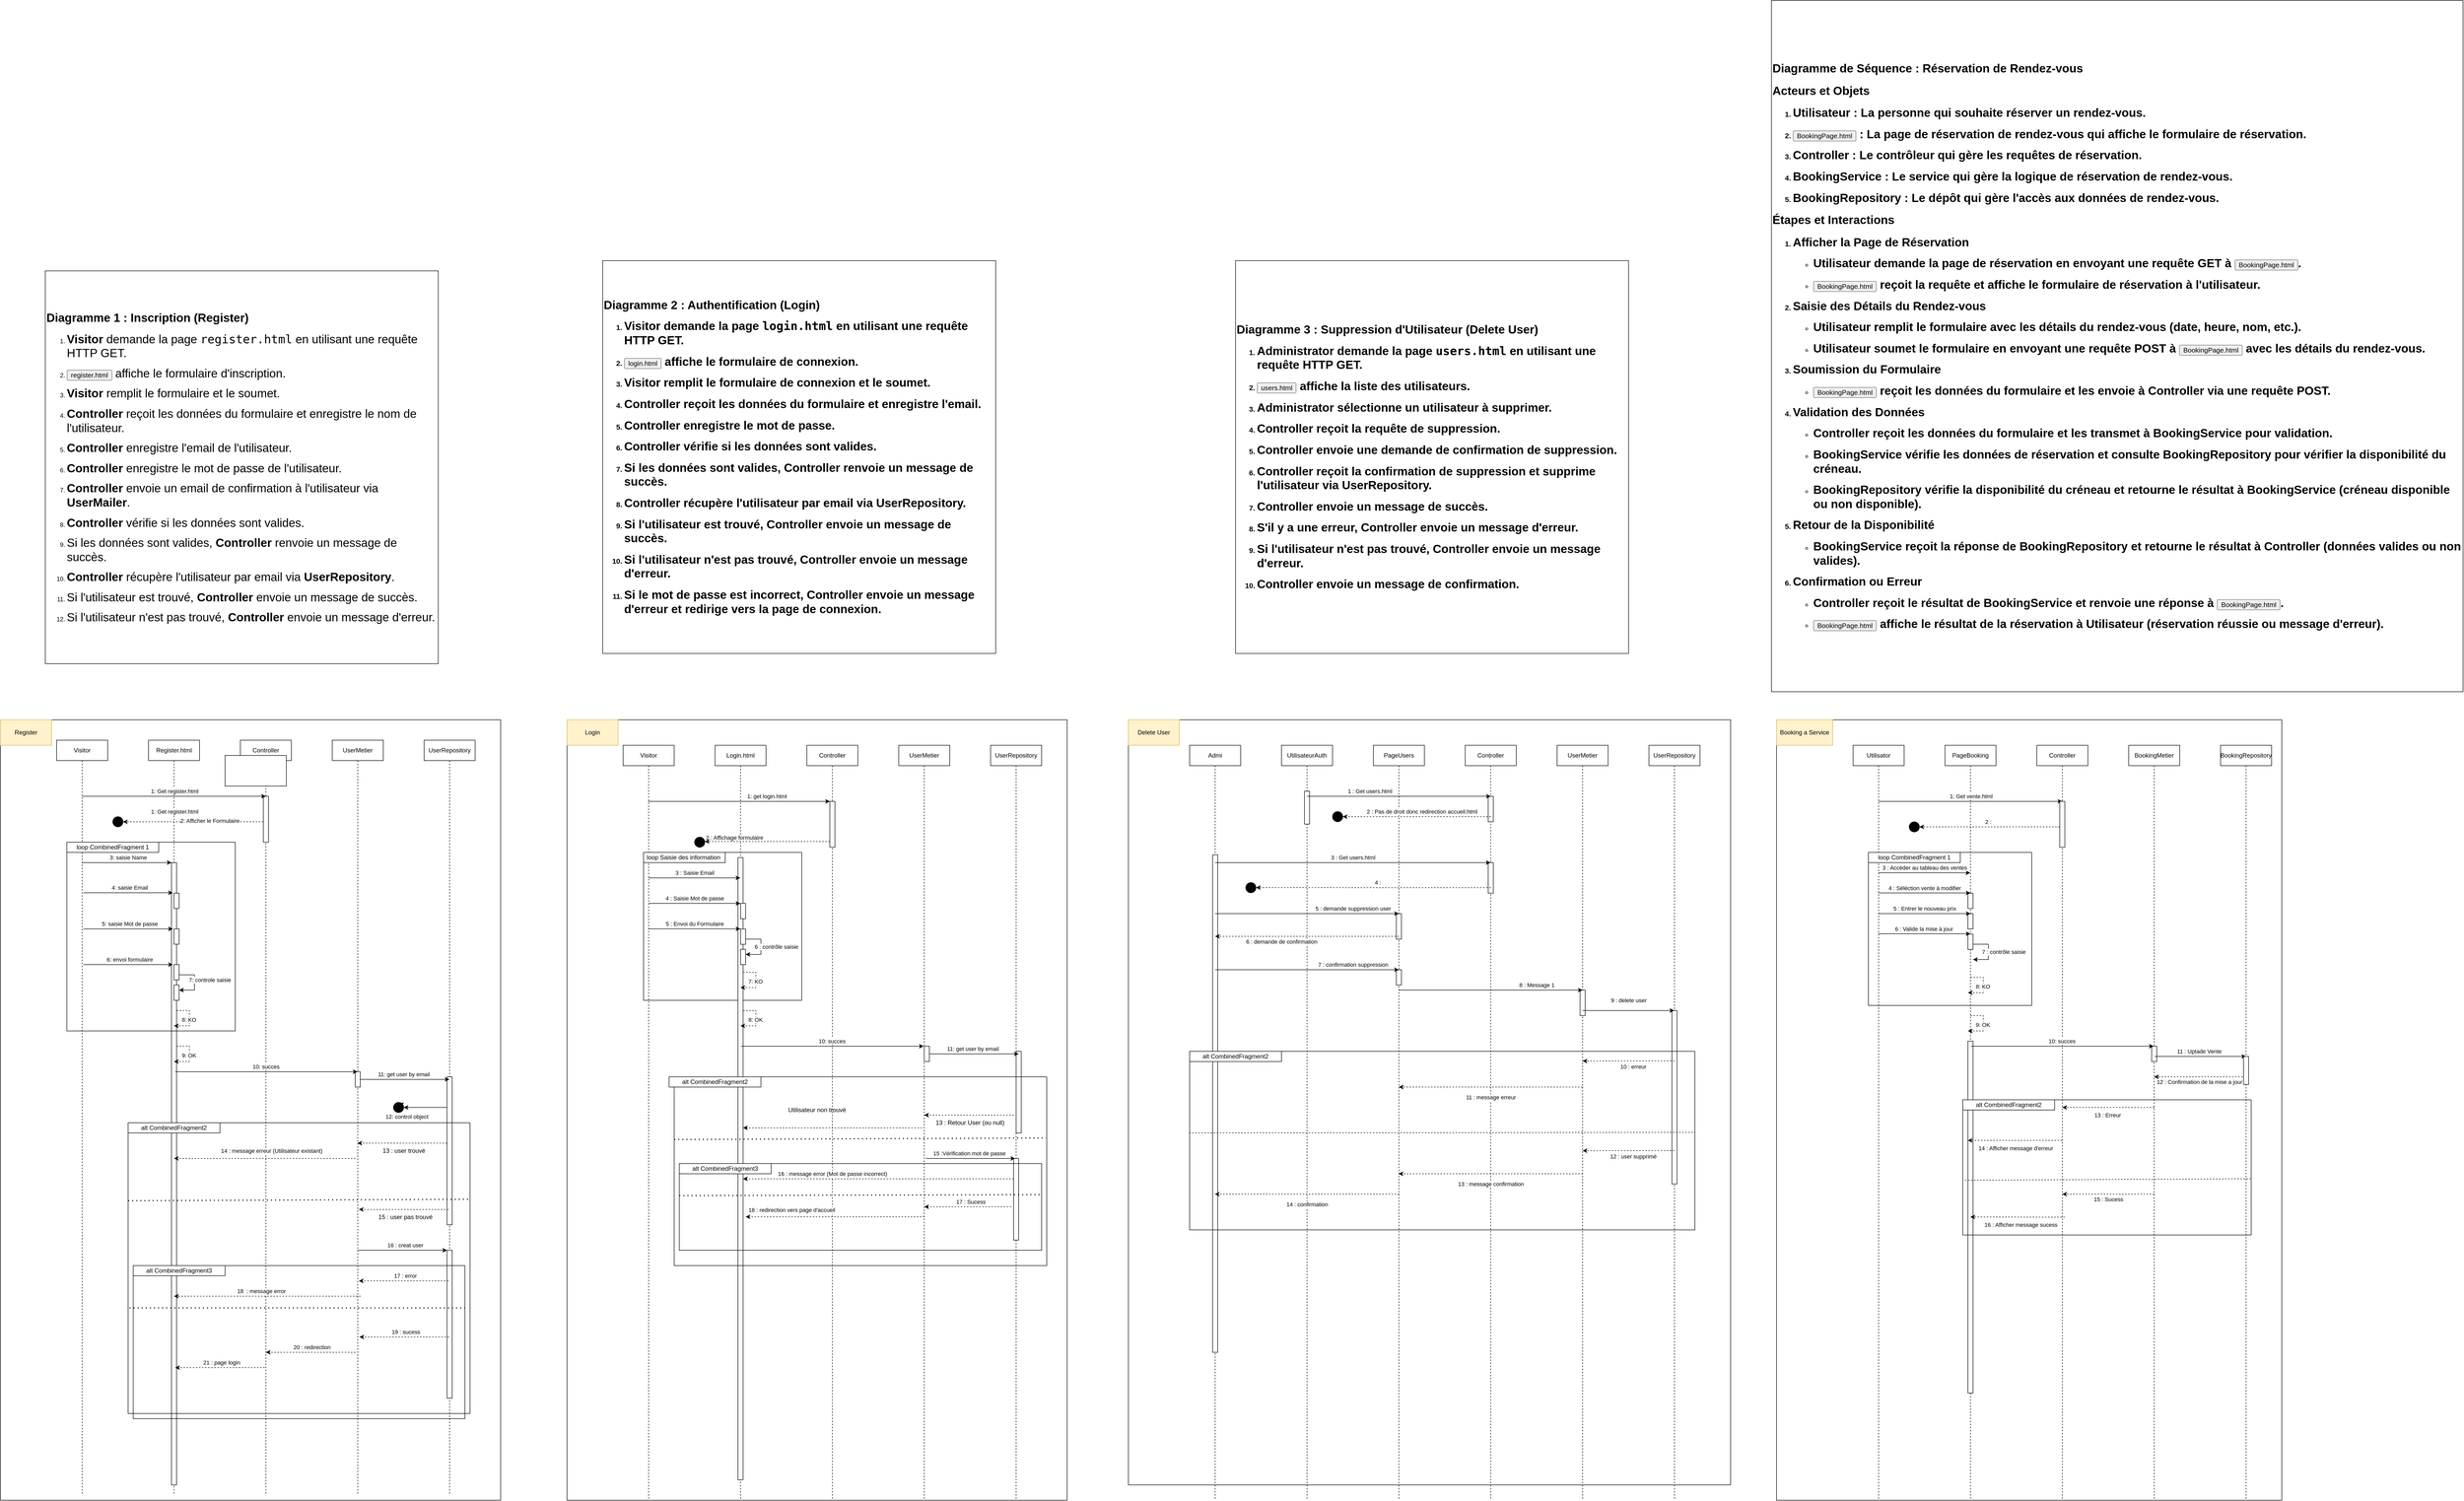 <mxfile version="26.0.16">
  <diagram name="Page-1" id="2YBvvXClWsGukQMizWep">
    <mxGraphModel dx="3270" dy="4713" grid="1" gridSize="10" guides="1" tooltips="1" connect="1" arrows="1" fold="1" page="1" pageScale="1" pageWidth="850" pageHeight="1100" math="0" shadow="0">
      <root>
        <mxCell id="0" />
        <mxCell id="1" parent="0" />
        <mxCell id="aM9ryv3xv72pqoxQDRHE-1" value="u:Utilisateur" style="shape=umlLifeline;perimeter=lifelinePerimeter;whiteSpace=wrap;html=1;container=0;dropTarget=0;collapsible=0;recursiveResize=0;outlineConnect=0;portConstraint=eastwest;newEdgeStyle={&quot;edgeStyle&quot;:&quot;elbowEdgeStyle&quot;,&quot;elbow&quot;:&quot;vertical&quot;,&quot;curved&quot;:0,&quot;rounded&quot;:0};" parent="1" vertex="1">
          <mxGeometry x="40" y="40" width="100" height="300" as="geometry" />
        </mxCell>
        <mxCell id="aM9ryv3xv72pqoxQDRHE-2" value="" style="html=1;points=[];perimeter=orthogonalPerimeter;outlineConnect=0;targetShapes=umlLifeline;portConstraint=eastwest;newEdgeStyle={&quot;edgeStyle&quot;:&quot;elbowEdgeStyle&quot;,&quot;elbow&quot;:&quot;vertical&quot;,&quot;curved&quot;:0,&quot;rounded&quot;:0};" parent="aM9ryv3xv72pqoxQDRHE-1" vertex="1">
          <mxGeometry x="45" y="70" width="10" height="190" as="geometry" />
        </mxCell>
        <mxCell id="aM9ryv3xv72pqoxQDRHE-4" value="" style="html=1;points=[];perimeter=orthogonalPerimeter;outlineConnect=0;targetShapes=umlLifeline;portConstraint=eastwest;newEdgeStyle={&quot;edgeStyle&quot;:&quot;elbowEdgeStyle&quot;,&quot;elbow&quot;:&quot;vertical&quot;,&quot;curved&quot;:0,&quot;rounded&quot;:0};" parent="aM9ryv3xv72pqoxQDRHE-1" vertex="1">
          <mxGeometry x="50" y="120" width="10" height="80" as="geometry" />
        </mxCell>
        <mxCell id="aM9ryv3xv72pqoxQDRHE-5" value=":Page inscription" style="shape=umlLifeline;perimeter=lifelinePerimeter;whiteSpace=wrap;html=1;container=0;dropTarget=0;collapsible=0;recursiveResize=0;outlineConnect=0;portConstraint=eastwest;newEdgeStyle={&quot;edgeStyle&quot;:&quot;elbowEdgeStyle&quot;,&quot;elbow&quot;:&quot;vertical&quot;,&quot;curved&quot;:0,&quot;rounded&quot;:0};" parent="1" vertex="1">
          <mxGeometry x="220" y="40" width="100" height="300" as="geometry" />
        </mxCell>
        <mxCell id="aM9ryv3xv72pqoxQDRHE-6" value="" style="html=1;points=[];perimeter=orthogonalPerimeter;outlineConnect=0;targetShapes=umlLifeline;portConstraint=eastwest;newEdgeStyle={&quot;edgeStyle&quot;:&quot;elbowEdgeStyle&quot;,&quot;elbow&quot;:&quot;vertical&quot;,&quot;curved&quot;:0,&quot;rounded&quot;:0};" parent="aM9ryv3xv72pqoxQDRHE-5" vertex="1">
          <mxGeometry x="45" y="80" width="10" height="170" as="geometry" />
        </mxCell>
        <mxCell id="aM9ryv3xv72pqoxQDRHE-7" value="dispatch" style="html=1;verticalAlign=bottom;endArrow=block;edgeStyle=elbowEdgeStyle;elbow=vertical;curved=0;rounded=0;" parent="1" source="aM9ryv3xv72pqoxQDRHE-2" target="aM9ryv3xv72pqoxQDRHE-6" edge="1">
          <mxGeometry relative="1" as="geometry">
            <mxPoint x="195" y="130" as="sourcePoint" />
            <Array as="points">
              <mxPoint x="180" y="120" />
            </Array>
          </mxGeometry>
        </mxCell>
        <mxCell id="aM9ryv3xv72pqoxQDRHE-8" value="return" style="html=1;verticalAlign=bottom;endArrow=open;dashed=1;endSize=8;edgeStyle=elbowEdgeStyle;elbow=vertical;curved=0;rounded=0;" parent="1" source="aM9ryv3xv72pqoxQDRHE-6" target="aM9ryv3xv72pqoxQDRHE-2" edge="1">
          <mxGeometry relative="1" as="geometry">
            <mxPoint x="195" y="205" as="targetPoint" />
            <Array as="points">
              <mxPoint x="190" y="280" />
            </Array>
          </mxGeometry>
        </mxCell>
        <mxCell id="aM9ryv3xv72pqoxQDRHE-9" value="callback" style="html=1;verticalAlign=bottom;endArrow=block;edgeStyle=elbowEdgeStyle;elbow=vertical;curved=0;rounded=0;" parent="1" source="aM9ryv3xv72pqoxQDRHE-6" target="aM9ryv3xv72pqoxQDRHE-4" edge="1">
          <mxGeometry relative="1" as="geometry">
            <mxPoint x="175" y="160" as="sourcePoint" />
            <Array as="points">
              <mxPoint x="190" y="160" />
            </Array>
          </mxGeometry>
        </mxCell>
        <mxCell id="aM9ryv3xv72pqoxQDRHE-10" value="return" style="html=1;verticalAlign=bottom;endArrow=open;dashed=1;endSize=8;edgeStyle=elbowEdgeStyle;elbow=vertical;curved=0;rounded=0;" parent="1" source="aM9ryv3xv72pqoxQDRHE-4" target="aM9ryv3xv72pqoxQDRHE-6" edge="1">
          <mxGeometry relative="1" as="geometry">
            <mxPoint x="175" y="235" as="targetPoint" />
            <Array as="points">
              <mxPoint x="180" y="230" />
            </Array>
          </mxGeometry>
        </mxCell>
        <mxCell id="7CGqbueEoK3W0R8zpscL-1" value=":Contrôleur" style="shape=umlLifeline;perimeter=lifelinePerimeter;whiteSpace=wrap;html=1;container=0;dropTarget=0;collapsible=0;recursiveResize=0;outlineConnect=0;portConstraint=eastwest;newEdgeStyle={&quot;edgeStyle&quot;:&quot;elbowEdgeStyle&quot;,&quot;elbow&quot;:&quot;vertical&quot;,&quot;curved&quot;:0,&quot;rounded&quot;:0};" parent="1" vertex="1">
          <mxGeometry x="375" y="40" width="100" height="300" as="geometry" />
        </mxCell>
        <mxCell id="7CGqbueEoK3W0R8zpscL-2" value="" style="html=1;points=[];perimeter=orthogonalPerimeter;outlineConnect=0;targetShapes=umlLifeline;portConstraint=eastwest;newEdgeStyle={&quot;edgeStyle&quot;:&quot;elbowEdgeStyle&quot;,&quot;elbow&quot;:&quot;vertical&quot;,&quot;curved&quot;:0,&quot;rounded&quot;:0};" parent="7CGqbueEoK3W0R8zpscL-1" vertex="1">
          <mxGeometry x="45" y="80" width="10" height="170" as="geometry" />
        </mxCell>
        <mxCell id="7CGqbueEoK3W0R8zpscL-3" value=":Contrôleur" style="shape=umlLifeline;perimeter=lifelinePerimeter;whiteSpace=wrap;html=1;container=0;dropTarget=0;collapsible=0;recursiveResize=0;outlineConnect=0;portConstraint=eastwest;newEdgeStyle={&quot;edgeStyle&quot;:&quot;elbowEdgeStyle&quot;,&quot;elbow&quot;:&quot;vertical&quot;,&quot;curved&quot;:0,&quot;rounded&quot;:0};" parent="1" vertex="1">
          <mxGeometry x="520" y="40" width="100" height="300" as="geometry" />
        </mxCell>
        <mxCell id="7CGqbueEoK3W0R8zpscL-4" value="" style="html=1;points=[];perimeter=orthogonalPerimeter;outlineConnect=0;targetShapes=umlLifeline;portConstraint=eastwest;newEdgeStyle={&quot;edgeStyle&quot;:&quot;elbowEdgeStyle&quot;,&quot;elbow&quot;:&quot;vertical&quot;,&quot;curved&quot;:0,&quot;rounded&quot;:0};" parent="7CGqbueEoK3W0R8zpscL-3" vertex="1">
          <mxGeometry x="45" y="80" width="10" height="170" as="geometry" />
        </mxCell>
        <mxCell id="7CGqbueEoK3W0R8zpscL-5" value="ur: UserTeposit" style="shape=umlLifeline;perimeter=lifelinePerimeter;whiteSpace=wrap;html=1;container=0;dropTarget=0;collapsible=0;recursiveResize=0;outlineConnect=0;portConstraint=eastwest;newEdgeStyle={&quot;edgeStyle&quot;:&quot;elbowEdgeStyle&quot;,&quot;elbow&quot;:&quot;vertical&quot;,&quot;curved&quot;:0,&quot;rounded&quot;:0};" parent="1" vertex="1">
          <mxGeometry x="660" y="40" width="100" height="300" as="geometry" />
        </mxCell>
        <mxCell id="7CGqbueEoK3W0R8zpscL-6" value="" style="html=1;points=[];perimeter=orthogonalPerimeter;outlineConnect=0;targetShapes=umlLifeline;portConstraint=eastwest;newEdgeStyle={&quot;edgeStyle&quot;:&quot;elbowEdgeStyle&quot;,&quot;elbow&quot;:&quot;vertical&quot;,&quot;curved&quot;:0,&quot;rounded&quot;:0};" parent="7CGqbueEoK3W0R8zpscL-5" vertex="1">
          <mxGeometry x="45" y="80" width="10" height="170" as="geometry" />
        </mxCell>
        <mxCell id="BOG7M7HhGOHI4rEWIUIi-1" value="" style="rounded=0;whiteSpace=wrap;html=1;" parent="1" vertex="1">
          <mxGeometry x="3410" width="990" height="1530" as="geometry" />
        </mxCell>
        <mxCell id="BOG7M7HhGOHI4rEWIUIi-2" value="" style="rounded=0;whiteSpace=wrap;html=1;" parent="1" vertex="1">
          <mxGeometry x="2140" width="1180" height="1500" as="geometry" />
        </mxCell>
        <mxCell id="BOG7M7HhGOHI4rEWIUIi-3" value="Utilisateur non trouvé" style="rounded=0;whiteSpace=wrap;html=1;" parent="1" vertex="1">
          <mxGeometry x="1040" width="980" height="1530" as="geometry" />
        </mxCell>
        <mxCell id="BOG7M7HhGOHI4rEWIUIi-4" value="" style="rounded=0;whiteSpace=wrap;html=1;" parent="1" vertex="1">
          <mxGeometry x="-70" width="980" height="1530" as="geometry" />
        </mxCell>
        <mxCell id="BOG7M7HhGOHI4rEWIUIi-5" value="Visitor" style="shape=umlLifeline;perimeter=lifelinePerimeter;whiteSpace=wrap;html=1;container=0;dropTarget=0;collapsible=0;recursiveResize=0;outlineConnect=0;portConstraint=eastwest;newEdgeStyle={&quot;edgeStyle&quot;:&quot;elbowEdgeStyle&quot;,&quot;elbow&quot;:&quot;vertical&quot;,&quot;curved&quot;:0,&quot;rounded&quot;:0};" parent="1" vertex="1">
          <mxGeometry x="40" y="40" width="100" height="1480" as="geometry" />
        </mxCell>
        <mxCell id="BOG7M7HhGOHI4rEWIUIi-6" value="Register.html" style="shape=umlLifeline;perimeter=lifelinePerimeter;whiteSpace=wrap;html=1;container=0;dropTarget=0;collapsible=0;recursiveResize=0;outlineConnect=0;portConstraint=eastwest;newEdgeStyle={&quot;edgeStyle&quot;:&quot;elbowEdgeStyle&quot;,&quot;elbow&quot;:&quot;vertical&quot;,&quot;curved&quot;:0,&quot;rounded&quot;:0};" parent="1" vertex="1">
          <mxGeometry x="220" y="40" width="100" height="1480" as="geometry" />
        </mxCell>
        <mxCell id="BOG7M7HhGOHI4rEWIUIi-7" value="&lt;span style=&quot;color: rgba(0, 0, 0, 0); font-family: monospace; font-size: 0px; text-align: start;&quot;&gt;%3CmxGraphModel%3E%3Croot%3E%3CmxCell%20id%3D%220%22%2F%3E%3CmxCell%20id%3D%221%22%20parent%3D%220%22%2F%3E%3CmxCell%20id%3D%222%22%20value%3D%221%3A%20Get%20register.html%22%20style%3D%22edgeLabel%3Bhtml%3D1%3Balign%3Dcenter%3BverticalAlign%3Dmiddle%3Bresizable%3D0%3Bpoints%3D%5B%5D%3B%22%20vertex%3D%221%22%20connectable%3D%220%22%20parent%3D%221%22%3E%3CmxGeometry%20x%3D%22270.333%22%20y%3D%22180%22%20as%3D%22geometry%22%2F%3E%3C%2FmxCell%3E%3C%2Froot%3E%3C%2FmxGraphModel%3E&lt;/span&gt;&lt;span style=&quot;color: rgba(0, 0, 0, 0); font-family: monospace; font-size: 0px; text-align: start;&quot;&gt;%3CmxGraphModel%3E%3Croot%3E%3CmxCell%20id%3D%220%22%2F%3E%3CmxCell%20id%3D%221%22%20parent%3D%220%22%2F%3E%3CmxCell%20id%3D%222%22%20value%3D%221%3A%20Get%20register.html%22%20style%3D%22edgeLabel%3Bhtml%3D1%3Balign%3Dcenter%3BverticalAlign%3Dmiddle%3Bresizable%3D0%3Bpoints%3D%5B%5D%3B%22%20vertex%3D%221%22%20connectable%3D%220%22%20parent%3D%221%22%3E%3CmxGeometry%20x%3D%22270.333%22%20y%3D%22180%22%20as%3D%22geometry%22%2F%3E%3C%2FmxCell%3E%3C%2Froot%3E%3C%2FmxGraphModel%3E&lt;/span&gt;" style="html=1;points=[];perimeter=orthogonalPerimeter;outlineConnect=0;targetShapes=umlLifeline;portConstraint=eastwest;newEdgeStyle={&quot;edgeStyle&quot;:&quot;elbowEdgeStyle&quot;,&quot;elbow&quot;:&quot;vertical&quot;,&quot;curved&quot;:0,&quot;rounded&quot;:0};" parent="BOG7M7HhGOHI4rEWIUIi-6" vertex="1">
          <mxGeometry x="45" y="240" width="10" height="1220" as="geometry" />
        </mxCell>
        <mxCell id="BOG7M7HhGOHI4rEWIUIi-8" value="&lt;span style=&quot;color: rgba(0, 0, 0, 0); font-family: monospace; font-size: 0px; text-align: start;&quot;&gt;%3CmxGraphModel%3E%3Croot%3E%3CmxCell%20id%3D%220%22%2F%3E%3CmxCell%20id%3D%221%22%20parent%3D%220%22%2F%3E%3CmxCell%20id%3D%222%22%20value%3D%221%3A%20Get%20register.html%22%20style%3D%22edgeLabel%3Bhtml%3D1%3Balign%3Dcenter%3BverticalAlign%3Dmiddle%3Bresizable%3D0%3Bpoints%3D%5B%5D%3B%22%20vertex%3D%221%22%20connectable%3D%220%22%20parent%3D%221%22%3E%3CmxGeometry%20x%3D%22270.333%22%20y%3D%22180%22%20as%3D%22geometry%22%2F%3E%3C%2FmxCell%3E%3C%2Froot%3E%3C%2FmxGraphModel%3E&lt;/span&gt;&lt;span style=&quot;color: rgba(0, 0, 0, 0); font-family: monospace; font-size: 0px; text-align: start;&quot;&gt;%3CmxGraphModel%3E%3Croot%3E%3CmxCell%20id%3D%220%22%2F%3E%3CmxCell%20id%3D%221%22%20parent%3D%220%22%2F%3E%3CmxCell%20id%3D%222%22%20value%3D%221%3A%20Get%20register.html%22%20style%3D%22edgeLabel%3Bhtml%3D1%3Balign%3Dcenter%3BverticalAlign%3Dmiddle%3Bresizable%3D0%3Bpoints%3D%5B%5D%3B%22%20vertex%3D%221%22%20connectable%3D%220%22%20parent%3D%221%22%3E%3CmxGeometry%20x%3D%22270.333%22%20y%3D%22180%22%20as%3D%22geometry%22%2F%3E%3C%2FmxCell%3E%3C%2Froot%3E%3C%2FmxGraphModel%3E&lt;/span&gt;" style="html=1;points=[];perimeter=orthogonalPerimeter;outlineConnect=0;targetShapes=umlLifeline;portConstraint=eastwest;newEdgeStyle={&quot;edgeStyle&quot;:&quot;elbowEdgeStyle&quot;,&quot;elbow&quot;:&quot;vertical&quot;,&quot;curved&quot;:0,&quot;rounded&quot;:0};" parent="BOG7M7HhGOHI4rEWIUIi-6" vertex="1">
          <mxGeometry x="50" y="300" width="10" height="30" as="geometry" />
        </mxCell>
        <mxCell id="BOG7M7HhGOHI4rEWIUIi-9" value="&lt;span style=&quot;color: rgba(0, 0, 0, 0); font-family: monospace; font-size: 0px; text-align: start;&quot;&gt;%3CmxGraphModel%3E%3Croot%3E%3CmxCell%20id%3D%220%22%2F%3E%3CmxCell%20id%3D%221%22%20parent%3D%220%22%2F%3E%3CmxCell%20id%3D%222%22%20value%3D%221%3A%20Get%20register.html%22%20style%3D%22edgeLabel%3Bhtml%3D1%3Balign%3Dcenter%3BverticalAlign%3Dmiddle%3Bresizable%3D0%3Bpoints%3D%5B%5D%3B%22%20vertex%3D%221%22%20connectable%3D%220%22%20parent%3D%221%22%3E%3CmxGeometry%20x%3D%22270.333%22%20y%3D%22180%22%20as%3D%22geometry%22%2F%3E%3C%2FmxCell%3E%3C%2Froot%3E%3C%2FmxGraphModel%3E&lt;/span&gt;&lt;span style=&quot;color: rgba(0, 0, 0, 0); font-family: monospace; font-size: 0px; text-align: start;&quot;&gt;%3CmxGraphModel%3E%3Croot%3E%3CmxCell%20id%3D%220%22%2F%3E%3CmxCell%20id%3D%221%22%20parent%3D%220%22%2F%3E%3CmxCell%20id%3D%222%22%20value%3D%221%3A%20Get%20register.html%22%20style%3D%22edgeLabel%3Bhtml%3D1%3Balign%3Dcenter%3BverticalAlign%3Dmiddle%3Bresizable%3D0%3Bpoints%3D%5B%5D%3B%22%20vertex%3D%221%22%20connectable%3D%220%22%20parent%3D%221%22%3E%3CmxGeometry%20x%3D%22270.333%22%20y%3D%22180%22%20as%3D%22geometry%22%2F%3E%3C%2FmxCell%3E%3C%2Froot%3E%3C%2FmxGraphModel%3E&lt;/span&gt;" style="html=1;points=[];perimeter=orthogonalPerimeter;outlineConnect=0;targetShapes=umlLifeline;portConstraint=eastwest;newEdgeStyle={&quot;edgeStyle&quot;:&quot;elbowEdgeStyle&quot;,&quot;elbow&quot;:&quot;vertical&quot;,&quot;curved&quot;:0,&quot;rounded&quot;:0};" parent="BOG7M7HhGOHI4rEWIUIi-6" vertex="1">
          <mxGeometry x="50" y="370" width="10" height="30" as="geometry" />
        </mxCell>
        <mxCell id="BOG7M7HhGOHI4rEWIUIi-10" value="&lt;span style=&quot;color: rgba(0, 0, 0, 0); font-family: monospace; font-size: 0px; text-align: start;&quot;&gt;%3CmxGraphModel%3E%3Croot%3E%3CmxCell%20id%3D%220%22%2F%3E%3CmxCell%20id%3D%221%22%20parent%3D%220%22%2F%3E%3CmxCell%20id%3D%222%22%20value%3D%221%3A%20Get%20register.html%22%20style%3D%22edgeLabel%3Bhtml%3D1%3Balign%3Dcenter%3BverticalAlign%3Dmiddle%3Bresizable%3D0%3Bpoints%3D%5B%5D%3B%22%20vertex%3D%221%22%20connectable%3D%220%22%20parent%3D%221%22%3E%3CmxGeometry%20x%3D%22270.333%22%20y%3D%22180%22%20as%3D%22geometry%22%2F%3E%3C%2FmxCell%3E%3C%2Froot%3E%3C%2FmxGraphModel%3E&lt;/span&gt;&lt;span style=&quot;color: rgba(0, 0, 0, 0); font-family: monospace; font-size: 0px; text-align: start;&quot;&gt;%3CmxGraphModel%3E%3Croot%3E%3CmxCell%20id%3D%220%22%2F%3E%3CmxCell%20id%3D%221%22%20parent%3D%220%22%2F%3E%3CmxCell%20id%3D%222%22%20value%3D%221%3A%20Get%20register.html%22%20style%3D%22edgeLabel%3Bhtml%3D1%3Balign%3Dcenter%3BverticalAlign%3Dmiddle%3Bresizable%3D0%3Bpoints%3D%5B%5D%3B%22%20vertex%3D%221%22%20connectable%3D%220%22%20parent%3D%221%22%3E%3CmxGeometry%20x%3D%22270.333%22%20y%3D%22180%22%20as%3D%22geometry%22%2F%3E%3C%2FmxCell%3E%3C%2Froot%3E%3C%2FmxGraphModel%3E&lt;/span&gt;" style="html=1;points=[];perimeter=orthogonalPerimeter;outlineConnect=0;targetShapes=umlLifeline;portConstraint=eastwest;newEdgeStyle={&quot;edgeStyle&quot;:&quot;elbowEdgeStyle&quot;,&quot;elbow&quot;:&quot;vertical&quot;,&quot;curved&quot;:0,&quot;rounded&quot;:0};" parent="BOG7M7HhGOHI4rEWIUIi-6" vertex="1">
          <mxGeometry x="50" y="440" width="10" height="30" as="geometry" />
        </mxCell>
        <mxCell id="BOG7M7HhGOHI4rEWIUIi-11" value="&lt;span style=&quot;color: rgba(0, 0, 0, 0); font-family: monospace; font-size: 0px; text-align: start;&quot;&gt;%3CmxGraphModel%3E%3Croot%3E%3CmxCell%20id%3D%220%22%2F%3E%3CmxCell%20id%3D%221%22%20parent%3D%220%22%2F%3E%3CmxCell%20id%3D%222%22%20value%3D%221%3A%20Get%20register.html%22%20style%3D%22edgeLabel%3Bhtml%3D1%3Balign%3Dcenter%3BverticalAlign%3Dmiddle%3Bresizable%3D0%3Bpoints%3D%5B%5D%3B%22%20vertex%3D%221%22%20connectable%3D%220%22%20parent%3D%221%22%3E%3CmxGeometry%20x%3D%22270.333%22%20y%3D%22180%22%20as%3D%22geometry%22%2F%3E%3C%2FmxCell%3E%3C%2Froot%3E%3C%2FmxGraphModel%3E&lt;/span&gt;&lt;span style=&quot;color: rgba(0, 0, 0, 0); font-family: monospace; font-size: 0px; text-align: start;&quot;&gt;%3CmxGraphModel%3E%3Croot%3E%3CmxCell%20id%3D%220%22%2F%3E%3CmxCell%20id%3D%221%22%20parent%3D%220%22%2F%3E%3CmxCell%20id%3D%222%22%20value%3D%221%3A%20Get%20register.html%22%20style%3D%22edgeLabel%3Bhtml%3D1%3Balign%3Dcenter%3BverticalAlign%3Dmiddle%3Bresizable%3D0%3Bpoints%3D%5B%5D%3B%22%20vertex%3D%221%22%20connectable%3D%220%22%20parent%3D%221%22%3E%3CmxGeometry%20x%3D%22270.333%22%20y%3D%22180%22%20as%3D%22geometry%22%2F%3E%3C%2FmxCell%3E%3C%2Froot%3E%3C%2FmxGraphModel%3E&lt;/span&gt;" style="html=1;points=[];perimeter=orthogonalPerimeter;outlineConnect=0;targetShapes=umlLifeline;portConstraint=eastwest;newEdgeStyle={&quot;edgeStyle&quot;:&quot;elbowEdgeStyle&quot;,&quot;elbow&quot;:&quot;vertical&quot;,&quot;curved&quot;:0,&quot;rounded&quot;:0};" parent="BOG7M7HhGOHI4rEWIUIi-6" vertex="1">
          <mxGeometry x="50" y="480" width="10" height="30" as="geometry" />
        </mxCell>
        <mxCell id="BOG7M7HhGOHI4rEWIUIi-12" value="" style="endArrow=classic;html=1;rounded=0;" parent="BOG7M7HhGOHI4rEWIUIi-6" source="BOG7M7HhGOHI4rEWIUIi-10" target="BOG7M7HhGOHI4rEWIUIi-11" edge="1">
          <mxGeometry width="50" height="50" relative="1" as="geometry">
            <mxPoint x="100" y="440" as="sourcePoint" />
            <mxPoint x="110" y="500" as="targetPoint" />
            <Array as="points">
              <mxPoint x="80" y="460" />
              <mxPoint x="90" y="460" />
              <mxPoint x="90" y="480" />
              <mxPoint x="90" y="490" />
            </Array>
          </mxGeometry>
        </mxCell>
        <mxCell id="BOG7M7HhGOHI4rEWIUIi-13" value="" style="endArrow=classic;html=1;rounded=0;dashed=1;" parent="BOG7M7HhGOHI4rEWIUIi-6" source="BOG7M7HhGOHI4rEWIUIi-7" target="BOG7M7HhGOHI4rEWIUIi-6" edge="1">
          <mxGeometry width="50" height="50" relative="1" as="geometry">
            <mxPoint x="80" y="590" as="sourcePoint" />
            <mxPoint x="110" y="580" as="targetPoint" />
            <Array as="points">
              <mxPoint x="80" y="530" />
              <mxPoint x="80" y="550" />
              <mxPoint x="80" y="560" />
            </Array>
          </mxGeometry>
        </mxCell>
        <mxCell id="BOG7M7HhGOHI4rEWIUIi-14" value="8: KO" style="edgeLabel;html=1;align=center;verticalAlign=middle;resizable=0;points=[];" parent="BOG7M7HhGOHI4rEWIUIi-13" vertex="1" connectable="0">
          <mxGeometry x="0.013" y="-1" relative="1" as="geometry">
            <mxPoint as="offset" />
          </mxGeometry>
        </mxCell>
        <mxCell id="BOG7M7HhGOHI4rEWIUIi-15" value="Controller" style="shape=umlLifeline;perimeter=lifelinePerimeter;whiteSpace=wrap;html=1;container=0;dropTarget=0;collapsible=0;recursiveResize=0;outlineConnect=0;portConstraint=eastwest;newEdgeStyle={&quot;edgeStyle&quot;:&quot;elbowEdgeStyle&quot;,&quot;elbow&quot;:&quot;vertical&quot;,&quot;curved&quot;:0,&quot;rounded&quot;:0};size=40;" parent="1" vertex="1">
          <mxGeometry x="400" y="40" width="100" height="1480" as="geometry" />
        </mxCell>
        <mxCell id="BOG7M7HhGOHI4rEWIUIi-16" value="&lt;span style=&quot;color: rgba(0, 0, 0, 0); font-family: monospace; font-size: 0px; text-align: start;&quot;&gt;%3CmxGraphModel%3E%3Croot%3E%3CmxCell%20id%3D%220%22%2F%3E%3CmxCell%20id%3D%221%22%20parent%3D%220%22%2F%3E%3CmxCell%20id%3D%222%22%20value%3D%221%3A%20Get%20register.html%22%20style%3D%22edgeLabel%3Bhtml%3D1%3Balign%3Dcenter%3BverticalAlign%3Dmiddle%3Bresizable%3D0%3Bpoints%3D%5B%5D%3B%22%20vertex%3D%221%22%20connectable%3D%220%22%20parent%3D%221%22%3E%3CmxGeometry%20x%3D%22270.333%22%20y%3D%22180%22%20as%3D%22geometry%22%2F%3E%3C%2FmxCell%3E%3C%2Froot%3E%3C%2FmxGraphModel%3E&lt;/span&gt;&lt;span style=&quot;color: rgba(0, 0, 0, 0); font-family: monospace; font-size: 0px; text-align: start;&quot;&gt;%3CmxGraphModel%3E%3Croot%3E%3CmxCell%20id%3D%220%22%2F%3E%3CmxCell%20id%3D%221%22%20parent%3D%220%22%2F%3E%3CmxCell%20id%3D%222%22%20value%3D%221%3A%20Get%20register.html%22%20style%3D%22edgeLabel%3Bhtml%3D1%3Balign%3Dcenter%3BverticalAlign%3Dmiddle%3Bresizable%3D0%3Bpoints%3D%5B%5D%3B%22%20vertex%3D%221%22%20connectable%3D%220%22%20parent%3D%221%22%3E%3CmxGeometry%20x%3D%22270.333%22%20y%3D%22180%22%20as%3D%22geometry%22%2F%3E%3C%2FmxCell%3E%3C%2Froot%3E%3C%2FmxGraphModel%3E&lt;/span&gt;" style="html=1;points=[];perimeter=orthogonalPerimeter;outlineConnect=0;targetShapes=umlLifeline;portConstraint=eastwest;newEdgeStyle={&quot;edgeStyle&quot;:&quot;elbowEdgeStyle&quot;,&quot;elbow&quot;:&quot;vertical&quot;,&quot;curved&quot;:0,&quot;rounded&quot;:0};" parent="BOG7M7HhGOHI4rEWIUIi-15" vertex="1">
          <mxGeometry x="45" y="110" width="10" height="90" as="geometry" />
        </mxCell>
        <mxCell id="BOG7M7HhGOHI4rEWIUIi-17" value="UserMetier" style="shape=umlLifeline;perimeter=lifelinePerimeter;whiteSpace=wrap;html=1;container=0;dropTarget=0;collapsible=0;recursiveResize=0;outlineConnect=0;portConstraint=eastwest;newEdgeStyle={&quot;edgeStyle&quot;:&quot;elbowEdgeStyle&quot;,&quot;elbow&quot;:&quot;vertical&quot;,&quot;curved&quot;:0,&quot;rounded&quot;:0};size=40;" parent="1" vertex="1">
          <mxGeometry x="580" y="40" width="100" height="1480" as="geometry" />
        </mxCell>
        <mxCell id="BOG7M7HhGOHI4rEWIUIi-18" value="&lt;span style=&quot;color: rgba(0, 0, 0, 0); font-family: monospace; font-size: 0px; text-align: start;&quot;&gt;%3CmxGraphModel%3E%3Croot%3E%3CmxCell%20id%3D%220%22%2F%3E%3CmxCell%20id%3D%221%22%20parent%3D%220%22%2F%3E%3CmxCell%20id%3D%222%22%20value%3D%221%3A%20Get%20register.html%22%20style%3D%22edgeLabel%3Bhtml%3D1%3Balign%3Dcenter%3BverticalAlign%3Dmiddle%3Bresizable%3D0%3Bpoints%3D%5B%5D%3B%22%20vertex%3D%221%22%20connectable%3D%220%22%20parent%3D%221%22%3E%3CmxGeometry%20x%3D%22270.333%22%20y%3D%22180%22%20as%3D%22geometry%22%2F%3E%3C%2FmxCell%3E%3C%2Froot%3E%3C%2FmxGraphModel%3E&lt;/span&gt;&lt;span style=&quot;color: rgba(0, 0, 0, 0); font-family: monospace; font-size: 0px; text-align: start;&quot;&gt;%3CmxGraphModel%3E%3Croot%3E%3CmxCell%20id%3D%220%22%2F%3E%3CmxCell%20id%3D%221%22%20parent%3D%220%22%2F%3E%3CmxCell%20id%3D%222%22%20value%3D%221%3A%20Get%20register.html%22%20style%3D%22edgeLabel%3Bhtml%3D1%3Balign%3Dcenter%3BverticalAlign%3Dmiddle%3Bresizable%3D0%3Bpoints%3D%5B%5D%3B%22%20vertex%3D%221%22%20connectable%3D%220%22%20parent%3D%221%22%3E%3CmxGeometry%20x%3D%22270.333%22%20y%3D%22180%22%20as%3D%22geometry%22%2F%3E%3C%2FmxCell%3E%3C%2Froot%3E%3C%2FmxGraphModel%3E&lt;/span&gt;" style="html=1;points=[];perimeter=orthogonalPerimeter;outlineConnect=0;targetShapes=umlLifeline;portConstraint=eastwest;newEdgeStyle={&quot;edgeStyle&quot;:&quot;elbowEdgeStyle&quot;,&quot;elbow&quot;:&quot;vertical&quot;,&quot;curved&quot;:0,&quot;rounded&quot;:0};" parent="BOG7M7HhGOHI4rEWIUIi-17" vertex="1">
          <mxGeometry x="45" y="650" width="10" height="30" as="geometry" />
        </mxCell>
        <mxCell id="BOG7M7HhGOHI4rEWIUIi-19" value="UserRepository" style="shape=umlLifeline;perimeter=lifelinePerimeter;whiteSpace=wrap;html=1;container=0;dropTarget=0;collapsible=0;recursiveResize=0;outlineConnect=0;portConstraint=eastwest;newEdgeStyle={&quot;edgeStyle&quot;:&quot;elbowEdgeStyle&quot;,&quot;elbow&quot;:&quot;vertical&quot;,&quot;curved&quot;:0,&quot;rounded&quot;:0};size=40;" parent="1" vertex="1">
          <mxGeometry x="760" y="40" width="100" height="1480" as="geometry" />
        </mxCell>
        <mxCell id="BOG7M7HhGOHI4rEWIUIi-20" value="&lt;span style=&quot;color: rgba(0, 0, 0, 0); font-family: monospace; font-size: 0px; text-align: start;&quot;&gt;%3CmxGraphModel%3E%3Croot%3E%3CmxCell%20id%3D%220%22%2F%3E%3CmxCell%20id%3D%221%22%20parent%3D%220%22%2F%3E%3CmxCell%20id%3D%222%22%20value%3D%221%3A%20Get%20register.html%22%20style%3D%22edgeLabel%3Bhtml%3D1%3Balign%3Dcenter%3BverticalAlign%3Dmiddle%3Bresizable%3D0%3Bpoints%3D%5B%5D%3B%22%20vertex%3D%221%22%20connectable%3D%220%22%20parent%3D%221%22%3E%3CmxGeometry%20x%3D%22270.333%22%20y%3D%22180%22%20as%3D%22geometry%22%2F%3E%3C%2FmxCell%3E%3C%2Froot%3E%3C%2FmxGraphModel%3E&lt;/span&gt;&lt;span style=&quot;color: rgba(0, 0, 0, 0); font-family: monospace; font-size: 0px; text-align: start;&quot;&gt;%3CmxGraphModel%3E%3Croot%3E%3CmxCell%20id%3D%220%22%2F%3E%3CmxCell%20id%3D%221%22%20parent%3D%220%22%2F%3E%3CmxCell%20id%3D%222%22%20value%3D%221%3A%20Get%20register.html%22%20style%3D%22edgeLabel%3Bhtml%3D1%3Balign%3Dcenter%3BverticalAlign%3Dmiddle%3Bresizable%3D0%3Bpoints%3D%5B%5D%3B%22%20vertex%3D%221%22%20connectable%3D%220%22%20parent%3D%221%22%3E%3CmxGeometry%20x%3D%22270.333%22%20y%3D%22180%22%20as%3D%22geometry%22%2F%3E%3C%2FmxCell%3E%3C%2Froot%3E%3C%2FmxGraphModel%3E&lt;/span&gt;" style="html=1;points=[];perimeter=orthogonalPerimeter;outlineConnect=0;targetShapes=umlLifeline;portConstraint=eastwest;newEdgeStyle={&quot;edgeStyle&quot;:&quot;elbowEdgeStyle&quot;,&quot;elbow&quot;:&quot;vertical&quot;,&quot;curved&quot;:0,&quot;rounded&quot;:0};" parent="BOG7M7HhGOHI4rEWIUIi-19" vertex="1">
          <mxGeometry x="45" y="660" width="10" height="290" as="geometry" />
        </mxCell>
        <mxCell id="BOG7M7HhGOHI4rEWIUIi-21" value="&lt;span style=&quot;color: rgba(0, 0, 0, 0); font-family: monospace; font-size: 0px; text-align: start;&quot;&gt;%3CmxGraphModel%3E%3Croot%3E%3CmxCell%20id%3D%220%22%2F%3E%3CmxCell%20id%3D%221%22%20parent%3D%220%22%2F%3E%3CmxCell%20id%3D%222%22%20value%3D%221%3A%20Get%20register.html%22%20style%3D%22edgeLabel%3Bhtml%3D1%3Balign%3Dcenter%3BverticalAlign%3Dmiddle%3Bresizable%3D0%3Bpoints%3D%5B%5D%3B%22%20vertex%3D%221%22%20connectable%3D%220%22%20parent%3D%221%22%3E%3CmxGeometry%20x%3D%22270.333%22%20y%3D%22180%22%20as%3D%22geometry%22%2F%3E%3C%2FmxCell%3E%3C%2Froot%3E%3C%2FmxGraphModel%3E&lt;/span&gt;&lt;span style=&quot;color: rgba(0, 0, 0, 0); font-family: monospace; font-size: 0px; text-align: start;&quot;&gt;%3CmxGraphModel%3E%3Croot%3E%3CmxCell%20id%3D%220%22%2F%3E%3CmxCell%20id%3D%221%22%20parent%3D%220%22%2F%3E%3CmxCell%20id%3D%222%22%20value%3D%221%3A%20Get%20register.html%22%20style%3D%22edgeLabel%3Bhtml%3D1%3Balign%3Dcenter%3BverticalAlign%3Dmiddle%3Bresizable%3D0%3Bpoints%3D%5B%5D%3B%22%20vertex%3D%221%22%20connectable%3D%220%22%20parent%3D%221%22%3E%3CmxGeometry%20x%3D%22270.333%22%20y%3D%22180%22%20as%3D%22geometry%22%2F%3E%3C%2FmxCell%3E%3C%2Froot%3E%3C%2FmxGraphModel%3E&lt;/span&gt;" style="html=1;points=[];perimeter=orthogonalPerimeter;outlineConnect=0;targetShapes=umlLifeline;portConstraint=eastwest;newEdgeStyle={&quot;edgeStyle&quot;:&quot;elbowEdgeStyle&quot;,&quot;elbow&quot;:&quot;vertical&quot;,&quot;curved&quot;:0,&quot;rounded&quot;:0};" parent="BOG7M7HhGOHI4rEWIUIi-19" vertex="1">
          <mxGeometry x="45" y="1000" width="10" height="290" as="geometry" />
        </mxCell>
        <mxCell id="BOG7M7HhGOHI4rEWIUIi-22" value="" style="endArrow=classic;html=1;rounded=0;" parent="1" edge="1">
          <mxGeometry width="50" height="50" relative="1" as="geometry">
            <mxPoint x="90.087" y="150" as="sourcePoint" />
            <mxPoint x="449.92" y="150" as="targetPoint" />
          </mxGeometry>
        </mxCell>
        <mxCell id="BOG7M7HhGOHI4rEWIUIi-23" value="1: Get register.html" style="edgeLabel;html=1;align=center;verticalAlign=middle;resizable=0;points=[];" parent="BOG7M7HhGOHI4rEWIUIi-22" vertex="1" connectable="0">
          <mxGeometry x="-0.185" y="2" relative="1" as="geometry">
            <mxPoint x="34" y="-8" as="offset" />
          </mxGeometry>
        </mxCell>
        <mxCell id="BOG7M7HhGOHI4rEWIUIi-24" value="" style="endArrow=classic;html=1;rounded=0;dashed=1;entryX=1;entryY=0.5;entryDx=0;entryDy=0;" parent="1" edge="1">
          <mxGeometry width="50" height="50" relative="1" as="geometry">
            <mxPoint x="445" y="200" as="sourcePoint" />
            <mxPoint x="170" y="200" as="targetPoint" />
          </mxGeometry>
        </mxCell>
        <mxCell id="BOG7M7HhGOHI4rEWIUIi-25" value="" style="ellipse;whiteSpace=wrap;html=1;aspect=fixed;strokeColor=#000000;fillColor=#000000;" parent="1" vertex="1">
          <mxGeometry x="150" y="190" width="20" height="20" as="geometry" />
        </mxCell>
        <mxCell id="BOG7M7HhGOHI4rEWIUIi-26" value="2: Afficher le Formulaire" style="edgeLabel;html=1;align=center;verticalAlign=middle;resizable=0;points=[];" parent="1" vertex="1" connectable="0">
          <mxGeometry x="360.003" y="250" as="geometry">
            <mxPoint x="-20" y="-52" as="offset" />
          </mxGeometry>
        </mxCell>
        <mxCell id="BOG7M7HhGOHI4rEWIUIi-27" value="" style="endArrow=classic;html=1;rounded=0;" parent="1" edge="1">
          <mxGeometry width="50" height="50" relative="1" as="geometry">
            <mxPoint x="89.667" y="280" as="sourcePoint" />
            <mxPoint x="265" y="280" as="targetPoint" />
          </mxGeometry>
        </mxCell>
        <mxCell id="BOG7M7HhGOHI4rEWIUIi-28" value="3: saisie Name" style="edgeLabel;html=1;align=center;verticalAlign=middle;resizable=0;points=[];" parent="1" vertex="1" connectable="0">
          <mxGeometry x="180.003" y="270" as="geometry" />
        </mxCell>
        <mxCell id="BOG7M7HhGOHI4rEWIUIi-29" value="" style="endArrow=classic;html=1;rounded=0;" parent="1" edge="1">
          <mxGeometry width="50" height="50" relative="1" as="geometry">
            <mxPoint x="92.337" y="339.17" as="sourcePoint" />
            <mxPoint x="267.67" y="339.17" as="targetPoint" />
          </mxGeometry>
        </mxCell>
        <mxCell id="BOG7M7HhGOHI4rEWIUIi-30" value="4: saisie Email" style="edgeLabel;html=1;align=center;verticalAlign=middle;resizable=0;points=[];" parent="1" vertex="1" connectable="0">
          <mxGeometry x="182.673" y="329.17" as="geometry" />
        </mxCell>
        <mxCell id="BOG7M7HhGOHI4rEWIUIi-31" value="" style="endArrow=classic;html=1;rounded=0;" parent="1" edge="1">
          <mxGeometry width="50" height="50" relative="1" as="geometry">
            <mxPoint x="92.337" y="410" as="sourcePoint" />
            <mxPoint x="267.67" y="410" as="targetPoint" />
          </mxGeometry>
        </mxCell>
        <mxCell id="BOG7M7HhGOHI4rEWIUIi-32" value="5: saisie Mot de passe" style="edgeLabel;html=1;align=center;verticalAlign=middle;resizable=0;points=[];" parent="1" vertex="1" connectable="0">
          <mxGeometry x="182.673" y="400" as="geometry" />
        </mxCell>
        <mxCell id="BOG7M7HhGOHI4rEWIUIi-33" value="" style="endArrow=classic;html=1;rounded=0;" parent="1" edge="1">
          <mxGeometry width="50" height="50" relative="1" as="geometry">
            <mxPoint x="92.337" y="480" as="sourcePoint" />
            <mxPoint x="267.67" y="480" as="targetPoint" />
          </mxGeometry>
        </mxCell>
        <mxCell id="BOG7M7HhGOHI4rEWIUIi-34" value="6: envoi formulaire" style="edgeLabel;html=1;align=center;verticalAlign=middle;resizable=0;points=[];" parent="1" vertex="1" connectable="0">
          <mxGeometry x="182.673" y="470" as="geometry" />
        </mxCell>
        <mxCell id="BOG7M7HhGOHI4rEWIUIi-35" value="7: controle saisie" style="edgeLabel;html=1;align=center;verticalAlign=middle;resizable=0;points=[];" parent="1" vertex="1" connectable="0">
          <mxGeometry x="340.003" y="510" as="geometry" />
        </mxCell>
        <mxCell id="BOG7M7HhGOHI4rEWIUIi-36" value="" style="endArrow=classic;html=1;rounded=0;dashed=1;" parent="1" edge="1">
          <mxGeometry width="50" height="50" relative="1" as="geometry">
            <mxPoint x="275" y="640" as="sourcePoint" />
            <mxPoint x="270" y="670" as="targetPoint" />
            <Array as="points">
              <mxPoint x="300" y="640" />
              <mxPoint x="300" y="660" />
              <mxPoint x="300" y="670" />
            </Array>
          </mxGeometry>
        </mxCell>
        <mxCell id="BOG7M7HhGOHI4rEWIUIi-37" value="9: OK" style="edgeLabel;html=1;align=center;verticalAlign=middle;resizable=0;points=[];" parent="BOG7M7HhGOHI4rEWIUIi-36" vertex="1" connectable="0">
          <mxGeometry x="0.013" y="-1" relative="1" as="geometry">
            <mxPoint as="offset" />
          </mxGeometry>
        </mxCell>
        <mxCell id="BOG7M7HhGOHI4rEWIUIi-38" value="" style="swimlane;startSize=0;" parent="1" vertex="1">
          <mxGeometry x="60" y="240" width="330" height="370" as="geometry" />
        </mxCell>
        <mxCell id="BOG7M7HhGOHI4rEWIUIi-39" value="loop CombinedFragment 1" style="rounded=0;whiteSpace=wrap;html=1;" parent="BOG7M7HhGOHI4rEWIUIi-38" vertex="1">
          <mxGeometry width="180" height="20" as="geometry" />
        </mxCell>
        <mxCell id="BOG7M7HhGOHI4rEWIUIi-40" value="" style="endArrow=classic;html=1;rounded=0;" parent="1" target="BOG7M7HhGOHI4rEWIUIi-17" edge="1">
          <mxGeometry width="50" height="50" relative="1" as="geometry">
            <mxPoint x="272.337" y="690" as="sourcePoint" />
            <mxPoint x="447.67" y="690" as="targetPoint" />
          </mxGeometry>
        </mxCell>
        <mxCell id="BOG7M7HhGOHI4rEWIUIi-41" value="10: succes" style="edgeLabel;html=1;align=center;verticalAlign=middle;resizable=0;points=[];" parent="BOG7M7HhGOHI4rEWIUIi-40" vertex="1" connectable="0">
          <mxGeometry x="0.023" y="-3" relative="1" as="geometry">
            <mxPoint x="-5" y="-13" as="offset" />
          </mxGeometry>
        </mxCell>
        <mxCell id="BOG7M7HhGOHI4rEWIUIi-42" value="" style="endArrow=classic;html=1;rounded=0;" parent="1" source="BOG7M7HhGOHI4rEWIUIi-18" target="BOG7M7HhGOHI4rEWIUIi-19" edge="1">
          <mxGeometry width="50" height="50" relative="1" as="geometry">
            <mxPoint x="640" y="710" as="sourcePoint" />
            <mxPoint x="988.83" y="710" as="targetPoint" />
          </mxGeometry>
        </mxCell>
        <mxCell id="BOG7M7HhGOHI4rEWIUIi-43" value="11: get user by email" style="edgeLabel;html=1;align=center;verticalAlign=middle;resizable=0;points=[];" parent="BOG7M7HhGOHI4rEWIUIi-42" vertex="1" connectable="0">
          <mxGeometry x="0.023" y="-3" relative="1" as="geometry">
            <mxPoint x="-5" y="-13" as="offset" />
          </mxGeometry>
        </mxCell>
        <mxCell id="BOG7M7HhGOHI4rEWIUIi-44" value="" style="endArrow=classic;html=1;rounded=0;" parent="1" source="BOG7M7HhGOHI4rEWIUIi-47" edge="1">
          <mxGeometry width="50" height="50" relative="1" as="geometry">
            <mxPoint x="809.5" y="750" as="sourcePoint" />
            <mxPoint x="720" y="750" as="targetPoint" />
          </mxGeometry>
        </mxCell>
        <mxCell id="BOG7M7HhGOHI4rEWIUIi-45" value="12: control object" style="edgeLabel;html=1;align=center;verticalAlign=middle;resizable=0;points=[];" parent="BOG7M7HhGOHI4rEWIUIi-44" vertex="1" connectable="0">
          <mxGeometry x="0.196" y="-4" relative="1" as="geometry">
            <mxPoint x="4" y="24" as="offset" />
          </mxGeometry>
        </mxCell>
        <mxCell id="BOG7M7HhGOHI4rEWIUIi-46" value="" style="endArrow=classic;html=1;rounded=0;entryX=1;entryY=0.5;entryDx=0;entryDy=0;" parent="1" source="BOG7M7HhGOHI4rEWIUIi-20" target="BOG7M7HhGOHI4rEWIUIi-47" edge="1">
          <mxGeometry width="50" height="50" relative="1" as="geometry">
            <mxPoint x="800" y="750" as="sourcePoint" />
            <mxPoint x="730" y="760" as="targetPoint" />
          </mxGeometry>
        </mxCell>
        <mxCell id="BOG7M7HhGOHI4rEWIUIi-47" value="" style="ellipse;whiteSpace=wrap;html=1;aspect=fixed;strokeColor=#000000;fillColor=#000000;" parent="1" vertex="1">
          <mxGeometry x="700" y="750" width="20" height="20" as="geometry" />
        </mxCell>
        <mxCell id="BOG7M7HhGOHI4rEWIUIi-48" value="" style="endArrow=classic;html=1;rounded=0;dashed=1;" parent="1" source="BOG7M7HhGOHI4rEWIUIi-20" edge="1">
          <mxGeometry width="50" height="50" relative="1" as="geometry">
            <mxPoint x="800" y="830" as="sourcePoint" />
            <mxPoint x="629.5" y="830" as="targetPoint" />
          </mxGeometry>
        </mxCell>
        <mxCell id="BOG7M7HhGOHI4rEWIUIi-49" value="13 : user trouvé" style="text;html=1;align=center;verticalAlign=middle;resizable=0;points=[];autosize=1;strokeColor=none;fillColor=none;" parent="1" vertex="1">
          <mxGeometry x="665" y="830" width="110" height="30" as="geometry" />
        </mxCell>
        <mxCell id="BOG7M7HhGOHI4rEWIUIi-50" value="" style="endArrow=classic;html=1;rounded=0;dashed=1;" parent="1" target="BOG7M7HhGOHI4rEWIUIi-6" edge="1">
          <mxGeometry width="50" height="50" relative="1" as="geometry">
            <mxPoint x="625.5" y="860" as="sourcePoint" />
            <mxPoint x="450" y="860" as="targetPoint" />
          </mxGeometry>
        </mxCell>
        <mxCell id="BOG7M7HhGOHI4rEWIUIi-51" value="14 : message erreur (Utilisateur existant)" style="edgeLabel;html=1;align=center;verticalAlign=middle;resizable=0;points=[];" parent="BOG7M7HhGOHI4rEWIUIi-50" vertex="1" connectable="0">
          <mxGeometry x="-0.307" y="-3" relative="1" as="geometry">
            <mxPoint x="-42" y="-12" as="offset" />
          </mxGeometry>
        </mxCell>
        <mxCell id="BOG7M7HhGOHI4rEWIUIi-52" value="" style="endArrow=classic;html=1;rounded=0;dashed=1;" parent="1" edge="1">
          <mxGeometry width="50" height="50" relative="1" as="geometry">
            <mxPoint x="807.75" y="960" as="sourcePoint" />
            <mxPoint x="632.25" y="960" as="targetPoint" />
          </mxGeometry>
        </mxCell>
        <mxCell id="BOG7M7HhGOHI4rEWIUIi-53" value="15 : user pas trouvé" style="text;html=1;align=center;verticalAlign=middle;resizable=0;points=[];autosize=1;strokeColor=none;fillColor=none;" parent="1" vertex="1">
          <mxGeometry x="657.75" y="960" width="130" height="30" as="geometry" />
        </mxCell>
        <mxCell id="BOG7M7HhGOHI4rEWIUIi-54" value="" style="endArrow=classic;html=1;rounded=0;" parent="1" source="BOG7M7HhGOHI4rEWIUIi-17" target="BOG7M7HhGOHI4rEWIUIi-21" edge="1">
          <mxGeometry width="50" height="50" relative="1" as="geometry">
            <mxPoint x="750" y="1200" as="sourcePoint" />
            <mxPoint x="800" y="1150" as="targetPoint" />
          </mxGeometry>
        </mxCell>
        <mxCell id="BOG7M7HhGOHI4rEWIUIi-55" value="16 : creat user" style="edgeLabel;html=1;align=center;verticalAlign=middle;resizable=0;points=[];" parent="BOG7M7HhGOHI4rEWIUIi-54" vertex="1" connectable="0">
          <mxGeometry x="-0.085" y="1" relative="1" as="geometry">
            <mxPoint x="13" y="-9" as="offset" />
          </mxGeometry>
        </mxCell>
        <mxCell id="BOG7M7HhGOHI4rEWIUIi-56" value="" style="endArrow=classic;html=1;rounded=0;dashed=1;" parent="1" edge="1">
          <mxGeometry width="50" height="50" relative="1" as="geometry">
            <mxPoint x="807.75" y="1100" as="sourcePoint" />
            <mxPoint x="632.25" y="1100" as="targetPoint" />
          </mxGeometry>
        </mxCell>
        <mxCell id="BOG7M7HhGOHI4rEWIUIi-57" value="17 : error" style="edgeLabel;html=1;align=center;verticalAlign=middle;resizable=0;points=[];" parent="BOG7M7HhGOHI4rEWIUIi-56" vertex="1" connectable="0">
          <mxGeometry x="0.146" relative="1" as="geometry">
            <mxPoint x="15" y="-10" as="offset" />
          </mxGeometry>
        </mxCell>
        <mxCell id="BOG7M7HhGOHI4rEWIUIi-58" value="" style="endArrow=classic;html=1;rounded=0;dashed=1;" parent="1" target="BOG7M7HhGOHI4rEWIUIi-6" edge="1">
          <mxGeometry width="50" height="50" relative="1" as="geometry">
            <mxPoint x="635.5" y="1130" as="sourcePoint" />
            <mxPoint x="460" y="1130" as="targetPoint" />
          </mxGeometry>
        </mxCell>
        <mxCell id="BOG7M7HhGOHI4rEWIUIi-59" value="18&amp;nbsp; : message error" style="edgeLabel;html=1;align=center;verticalAlign=middle;resizable=0;points=[];" parent="BOG7M7HhGOHI4rEWIUIi-58" vertex="1" connectable="0">
          <mxGeometry x="0.146" relative="1" as="geometry">
            <mxPoint x="15" y="-10" as="offset" />
          </mxGeometry>
        </mxCell>
        <mxCell id="BOG7M7HhGOHI4rEWIUIi-60" value="" style="endArrow=classic;html=1;rounded=0;dashed=1;" parent="1" edge="1">
          <mxGeometry width="50" height="50" relative="1" as="geometry">
            <mxPoint x="808.75" y="1210" as="sourcePoint" />
            <mxPoint x="633.25" y="1210" as="targetPoint" />
          </mxGeometry>
        </mxCell>
        <mxCell id="BOG7M7HhGOHI4rEWIUIi-61" value="19 : sucess" style="edgeLabel;html=1;align=center;verticalAlign=middle;resizable=0;points=[];" parent="BOG7M7HhGOHI4rEWIUIi-60" vertex="1" connectable="0">
          <mxGeometry x="0.146" relative="1" as="geometry">
            <mxPoint x="15" y="-10" as="offset" />
          </mxGeometry>
        </mxCell>
        <mxCell id="BOG7M7HhGOHI4rEWIUIi-62" value="" style="endArrow=classic;html=1;rounded=0;dashed=1;" parent="1" edge="1">
          <mxGeometry width="50" height="50" relative="1" as="geometry">
            <mxPoint x="625.5" y="1240" as="sourcePoint" />
            <mxPoint x="450" y="1240" as="targetPoint" />
          </mxGeometry>
        </mxCell>
        <mxCell id="BOG7M7HhGOHI4rEWIUIi-63" value="20 : redirection" style="edgeLabel;html=1;align=center;verticalAlign=middle;resizable=0;points=[];" parent="BOG7M7HhGOHI4rEWIUIi-62" vertex="1" connectable="0">
          <mxGeometry x="0.146" relative="1" as="geometry">
            <mxPoint x="15" y="-10" as="offset" />
          </mxGeometry>
        </mxCell>
        <mxCell id="BOG7M7HhGOHI4rEWIUIi-64" value="" style="endArrow=classic;html=1;rounded=0;dashed=1;" parent="1" edge="1">
          <mxGeometry width="50" height="50" relative="1" as="geometry">
            <mxPoint x="447.75" y="1270" as="sourcePoint" />
            <mxPoint x="272.25" y="1270" as="targetPoint" />
          </mxGeometry>
        </mxCell>
        <mxCell id="BOG7M7HhGOHI4rEWIUIi-65" value="21 : page login" style="edgeLabel;html=1;align=center;verticalAlign=middle;resizable=0;points=[];" parent="BOG7M7HhGOHI4rEWIUIi-64" vertex="1" connectable="0">
          <mxGeometry x="0.146" relative="1" as="geometry">
            <mxPoint x="15" y="-10" as="offset" />
          </mxGeometry>
        </mxCell>
        <mxCell id="BOG7M7HhGOHI4rEWIUIi-66" value="" style="swimlane;startSize=0;" parent="1" vertex="1">
          <mxGeometry x="180" y="790" width="670" height="570" as="geometry" />
        </mxCell>
        <mxCell id="BOG7M7HhGOHI4rEWIUIi-67" value="alt CombinedFragment2" style="rounded=0;whiteSpace=wrap;html=1;" parent="BOG7M7HhGOHI4rEWIUIi-66" vertex="1">
          <mxGeometry width="180" height="20" as="geometry" />
        </mxCell>
        <mxCell id="BOG7M7HhGOHI4rEWIUIi-68" value="" style="endArrow=none;dashed=1;html=1;dashPattern=1 3;strokeWidth=2;rounded=0;exitX=-0.001;exitY=0.278;exitDx=0;exitDy=0;exitPerimeter=0;entryX=1;entryY=0.273;entryDx=0;entryDy=0;entryPerimeter=0;" parent="BOG7M7HhGOHI4rEWIUIi-66" edge="1">
          <mxGeometry width="50" height="50" relative="1" as="geometry">
            <mxPoint x="-6.928e-14" y="152.85" as="sourcePoint" />
            <mxPoint x="670.67" y="150.0" as="targetPoint" />
          </mxGeometry>
        </mxCell>
        <mxCell id="BOG7M7HhGOHI4rEWIUIi-69" value="" style="swimlane;startSize=0;" parent="1" vertex="1">
          <mxGeometry x="190" y="1070" width="650" height="300" as="geometry" />
        </mxCell>
        <mxCell id="BOG7M7HhGOHI4rEWIUIi-70" value="alt CombinedFragment3" style="rounded=0;whiteSpace=wrap;html=1;" parent="BOG7M7HhGOHI4rEWIUIi-69" vertex="1">
          <mxGeometry width="180" height="20" as="geometry" />
        </mxCell>
        <mxCell id="BOG7M7HhGOHI4rEWIUIi-71" value="" style="endArrow=none;dashed=1;html=1;dashPattern=1 3;strokeWidth=2;rounded=0;exitX=-0.001;exitY=0.278;exitDx=0;exitDy=0;exitPerimeter=0;" parent="BOG7M7HhGOHI4rEWIUIi-69" edge="1">
          <mxGeometry width="50" height="50" relative="1" as="geometry">
            <mxPoint x="-7.33" y="82.85" as="sourcePoint" />
            <mxPoint x="650" y="83" as="targetPoint" />
          </mxGeometry>
        </mxCell>
        <mxCell id="BOG7M7HhGOHI4rEWIUIi-72" value="Visitor" style="shape=umlLifeline;perimeter=lifelinePerimeter;whiteSpace=wrap;html=1;container=0;dropTarget=0;collapsible=0;recursiveResize=0;outlineConnect=0;portConstraint=eastwest;newEdgeStyle={&quot;edgeStyle&quot;:&quot;elbowEdgeStyle&quot;,&quot;elbow&quot;:&quot;vertical&quot;,&quot;curved&quot;:0,&quot;rounded&quot;:0};" parent="1" vertex="1">
          <mxGeometry x="1150" y="50" width="100" height="1480" as="geometry" />
        </mxCell>
        <mxCell id="BOG7M7HhGOHI4rEWIUIi-73" value="Login.html" style="shape=umlLifeline;perimeter=lifelinePerimeter;whiteSpace=wrap;html=1;container=0;dropTarget=0;collapsible=0;recursiveResize=0;outlineConnect=0;portConstraint=eastwest;newEdgeStyle={&quot;edgeStyle&quot;:&quot;elbowEdgeStyle&quot;,&quot;elbow&quot;:&quot;vertical&quot;,&quot;curved&quot;:0,&quot;rounded&quot;:0};" parent="1" vertex="1">
          <mxGeometry x="1330" y="50" width="100" height="1480" as="geometry" />
        </mxCell>
        <mxCell id="BOG7M7HhGOHI4rEWIUIi-74" value="Controller" style="shape=umlLifeline;perimeter=lifelinePerimeter;whiteSpace=wrap;html=1;container=0;dropTarget=0;collapsible=0;recursiveResize=0;outlineConnect=0;portConstraint=eastwest;newEdgeStyle={&quot;edgeStyle&quot;:&quot;elbowEdgeStyle&quot;,&quot;elbow&quot;:&quot;vertical&quot;,&quot;curved&quot;:0,&quot;rounded&quot;:0};size=40;" parent="1" vertex="1">
          <mxGeometry x="1510" y="50" width="100" height="1480" as="geometry" />
        </mxCell>
        <mxCell id="BOG7M7HhGOHI4rEWIUIi-75" value="&lt;span style=&quot;color: rgba(0, 0, 0, 0); font-family: monospace; font-size: 0px; text-align: start;&quot;&gt;%3CmxGraphModel%3E%3Croot%3E%3CmxCell%20id%3D%220%22%2F%3E%3CmxCell%20id%3D%221%22%20parent%3D%220%22%2F%3E%3CmxCell%20id%3D%222%22%20value%3D%221%3A%20Get%20register.html%22%20style%3D%22edgeLabel%3Bhtml%3D1%3Balign%3Dcenter%3BverticalAlign%3Dmiddle%3Bresizable%3D0%3Bpoints%3D%5B%5D%3B%22%20vertex%3D%221%22%20connectable%3D%220%22%20parent%3D%221%22%3E%3CmxGeometry%20x%3D%22270.333%22%20y%3D%22180%22%20as%3D%22geometry%22%2F%3E%3C%2FmxCell%3E%3C%2Froot%3E%3C%2FmxGraphModel%3E&lt;/span&gt;&lt;span style=&quot;color: rgba(0, 0, 0, 0); font-family: monospace; font-size: 0px; text-align: start;&quot;&gt;%3CmxGraphModel%3E%3Croot%3E%3CmxCell%20id%3D%220%22%2F%3E%3CmxCell%20id%3D%221%22%20parent%3D%220%22%2F%3E%3CmxCell%20id%3D%222%22%20value%3D%221%3A%20Get%20register.html%22%20style%3D%22edgeLabel%3Bhtml%3D1%3Balign%3Dcenter%3BverticalAlign%3Dmiddle%3Bresizable%3D0%3Bpoints%3D%5B%5D%3B%22%20vertex%3D%221%22%20connectable%3D%220%22%20parent%3D%221%22%3E%3CmxGeometry%20x%3D%22270.333%22%20y%3D%22180%22%20as%3D%22geometry%22%2F%3E%3C%2FmxCell%3E%3C%2Froot%3E%3C%2FmxGraphModel%3E&lt;/span&gt;" style="html=1;points=[];perimeter=orthogonalPerimeter;outlineConnect=0;targetShapes=umlLifeline;portConstraint=eastwest;newEdgeStyle={&quot;edgeStyle&quot;:&quot;elbowEdgeStyle&quot;,&quot;elbow&quot;:&quot;vertical&quot;,&quot;curved&quot;:0,&quot;rounded&quot;:0};" parent="BOG7M7HhGOHI4rEWIUIi-74" vertex="1">
          <mxGeometry x="45" y="110" width="10" height="90" as="geometry" />
        </mxCell>
        <mxCell id="BOG7M7HhGOHI4rEWIUIi-76" value="UserMetier" style="shape=umlLifeline;perimeter=lifelinePerimeter;whiteSpace=wrap;html=1;container=0;dropTarget=0;collapsible=0;recursiveResize=0;outlineConnect=0;portConstraint=eastwest;newEdgeStyle={&quot;edgeStyle&quot;:&quot;elbowEdgeStyle&quot;,&quot;elbow&quot;:&quot;vertical&quot;,&quot;curved&quot;:0,&quot;rounded&quot;:0};size=40;" parent="1" vertex="1">
          <mxGeometry x="1690" y="50" width="100" height="1480" as="geometry" />
        </mxCell>
        <mxCell id="BOG7M7HhGOHI4rEWIUIi-77" value="UserRepository" style="shape=umlLifeline;perimeter=lifelinePerimeter;whiteSpace=wrap;html=1;container=0;dropTarget=0;collapsible=0;recursiveResize=0;outlineConnect=0;portConstraint=eastwest;newEdgeStyle={&quot;edgeStyle&quot;:&quot;elbowEdgeStyle&quot;,&quot;elbow&quot;:&quot;vertical&quot;,&quot;curved&quot;:0,&quot;rounded&quot;:0};size=40;" parent="1" vertex="1">
          <mxGeometry x="1870" y="50" width="100" height="1480" as="geometry" />
        </mxCell>
        <mxCell id="BOG7M7HhGOHI4rEWIUIi-78" value="&lt;span style=&quot;color: rgba(0, 0, 0, 0); font-family: monospace; font-size: 0px; text-align: start;&quot;&gt;%3CmxGraphModel%3E%3Croot%3E%3CmxCell%20id%3D%220%22%2F%3E%3CmxCell%20id%3D%221%22%20parent%3D%220%22%2F%3E%3CmxCell%20id%3D%222%22%20value%3D%221%3A%20Get%20register.html%22%20style%3D%22edgeLabel%3Bhtml%3D1%3Balign%3Dcenter%3BverticalAlign%3Dmiddle%3Bresizable%3D0%3Bpoints%3D%5B%5D%3B%22%20vertex%3D%221%22%20connectable%3D%220%22%20parent%3D%221%22%3E%3CmxGeometry%20x%3D%22270.333%22%20y%3D%22180%22%20as%3D%22geometry%22%2F%3E%3C%2FmxCell%3E%3C%2Froot%3E%3C%2FmxGraphModel%3E&lt;/span&gt;&lt;span style=&quot;color: rgba(0, 0, 0, 0); font-family: monospace; font-size: 0px; text-align: start;&quot;&gt;%3CmxGraphModel%3E%3Croot%3E%3CmxCell%20id%3D%220%22%2F%3E%3CmxCell%20id%3D%221%22%20parent%3D%220%22%2F%3E%3CmxCell%20id%3D%222%22%20value%3D%221%3A%20Get%20register.html%22%20style%3D%22edgeLabel%3Bhtml%3D1%3Balign%3Dcenter%3BverticalAlign%3Dmiddle%3Bresizable%3D0%3Bpoints%3D%5B%5D%3B%22%20vertex%3D%221%22%20connectable%3D%220%22%20parent%3D%221%22%3E%3CmxGeometry%20x%3D%22270.333%22%20y%3D%22180%22%20as%3D%22geometry%22%2F%3E%3C%2FmxCell%3E%3C%2Froot%3E%3C%2FmxGraphModel%3E&lt;/span&gt;" style="html=1;points=[];perimeter=orthogonalPerimeter;outlineConnect=0;targetShapes=umlLifeline;portConstraint=eastwest;newEdgeStyle={&quot;edgeStyle&quot;:&quot;elbowEdgeStyle&quot;,&quot;elbow&quot;:&quot;vertical&quot;,&quot;curved&quot;:0,&quot;rounded&quot;:0};" parent="BOG7M7HhGOHI4rEWIUIi-77" vertex="1">
          <mxGeometry x="-130" y="590" width="10" height="30" as="geometry" />
        </mxCell>
        <mxCell id="BOG7M7HhGOHI4rEWIUIi-79" value="&lt;span style=&quot;color: rgba(0, 0, 0, 0); font-family: monospace; font-size: 0px; text-align: start;&quot;&gt;%3CmxGraphModel%3E%3Croot%3E%3CmxCell%20id%3D%220%22%2F%3E%3CmxCell%20id%3D%221%22%20parent%3D%220%22%2F%3E%3CmxCell%20id%3D%222%22%20value%3D%221%3A%20Get%20register.html%22%20style%3D%22edgeLabel%3Bhtml%3D1%3Balign%3Dcenter%3BverticalAlign%3Dmiddle%3Bresizable%3D0%3Bpoints%3D%5B%5D%3B%22%20vertex%3D%221%22%20connectable%3D%220%22%20parent%3D%221%22%3E%3CmxGeometry%20x%3D%22270.333%22%20y%3D%22180%22%20as%3D%22geometry%22%2F%3E%3C%2FmxCell%3E%3C%2Froot%3E%3C%2FmxGraphModel%3E&lt;/span&gt;&lt;span style=&quot;color: rgba(0, 0, 0, 0); font-family: monospace; font-size: 0px; text-align: start;&quot;&gt;%3CmxGraphModel%3E%3Croot%3E%3CmxCell%20id%3D%220%22%2F%3E%3CmxCell%20id%3D%221%22%20parent%3D%220%22%2F%3E%3CmxCell%20id%3D%222%22%20value%3D%221%3A%20Get%20register.html%22%20style%3D%22edgeLabel%3Bhtml%3D1%3Balign%3Dcenter%3BverticalAlign%3Dmiddle%3Bresizable%3D0%3Bpoints%3D%5B%5D%3B%22%20vertex%3D%221%22%20connectable%3D%220%22%20parent%3D%221%22%3E%3CmxGeometry%20x%3D%22270.333%22%20y%3D%22180%22%20as%3D%22geometry%22%2F%3E%3C%2FmxCell%3E%3C%2Froot%3E%3C%2FmxGraphModel%3E&lt;/span&gt;" style="html=1;points=[];perimeter=orthogonalPerimeter;outlineConnect=0;targetShapes=umlLifeline;portConstraint=eastwest;newEdgeStyle={&quot;edgeStyle&quot;:&quot;elbowEdgeStyle&quot;,&quot;elbow&quot;:&quot;vertical&quot;,&quot;curved&quot;:0,&quot;rounded&quot;:0};" parent="BOG7M7HhGOHI4rEWIUIi-77" vertex="1">
          <mxGeometry x="50" y="600" width="10" height="160" as="geometry" />
        </mxCell>
        <mxCell id="BOG7M7HhGOHI4rEWIUIi-80" value="" style="endArrow=classic;html=1;rounded=0;" parent="BOG7M7HhGOHI4rEWIUIi-77" source="BOG7M7HhGOHI4rEWIUIi-78" edge="1">
          <mxGeometry width="50" height="50" relative="1" as="geometry">
            <mxPoint x="-115" y="610" as="sourcePoint" />
            <mxPoint x="55" y="605" as="targetPoint" />
          </mxGeometry>
        </mxCell>
        <mxCell id="BOG7M7HhGOHI4rEWIUIi-81" value="11: get user by email" style="edgeLabel;html=1;align=center;verticalAlign=middle;resizable=0;points=[];" parent="BOG7M7HhGOHI4rEWIUIi-80" vertex="1" connectable="0">
          <mxGeometry x="0.023" y="-3" relative="1" as="geometry">
            <mxPoint x="-5" y="-13" as="offset" />
          </mxGeometry>
        </mxCell>
        <mxCell id="BOG7M7HhGOHI4rEWIUIi-82" value="&lt;span style=&quot;color: rgba(0, 0, 0, 0); font-family: monospace; font-size: 0px; text-align: start;&quot;&gt;%3CmxGraphModel%3E%3Croot%3E%3CmxCell%20id%3D%220%22%2F%3E%3CmxCell%20id%3D%221%22%20parent%3D%220%22%2F%3E%3CmxCell%20id%3D%222%22%20value%3D%221%3A%20Get%20register.html%22%20style%3D%22edgeLabel%3Bhtml%3D1%3Balign%3Dcenter%3BverticalAlign%3Dmiddle%3Bresizable%3D0%3Bpoints%3D%5B%5D%3B%22%20vertex%3D%221%22%20connectable%3D%220%22%20parent%3D%221%22%3E%3CmxGeometry%20x%3D%22270.333%22%20y%3D%22180%22%20as%3D%22geometry%22%2F%3E%3C%2FmxCell%3E%3C%2Froot%3E%3C%2FmxGraphModel%3E&lt;/span&gt;&lt;span style=&quot;color: rgba(0, 0, 0, 0); font-family: monospace; font-size: 0px; text-align: start;&quot;&gt;%3CmxGraphModel%3E%3Croot%3E%3CmxCell%20id%3D%220%22%2F%3E%3CmxCell%20id%3D%221%22%20parent%3D%220%22%2F%3E%3CmxCell%20id%3D%222%22%20value%3D%221%3A%20Get%20register.html%22%20style%3D%22edgeLabel%3Bhtml%3D1%3Balign%3Dcenter%3BverticalAlign%3Dmiddle%3Bresizable%3D0%3Bpoints%3D%5B%5D%3B%22%20vertex%3D%221%22%20connectable%3D%220%22%20parent%3D%221%22%3E%3CmxGeometry%20x%3D%22270.333%22%20y%3D%22180%22%20as%3D%22geometry%22%2F%3E%3C%2FmxCell%3E%3C%2Froot%3E%3C%2FmxGraphModel%3E&lt;/span&gt;" style="html=1;points=[];perimeter=orthogonalPerimeter;outlineConnect=0;targetShapes=umlLifeline;portConstraint=eastwest;newEdgeStyle={&quot;edgeStyle&quot;:&quot;elbowEdgeStyle&quot;,&quot;elbow&quot;:&quot;vertical&quot;,&quot;curved&quot;:0,&quot;rounded&quot;:0};" parent="BOG7M7HhGOHI4rEWIUIi-77" vertex="1">
          <mxGeometry x="45" y="810" width="10" height="160" as="geometry" />
        </mxCell>
        <mxCell id="BOG7M7HhGOHI4rEWIUIi-83" value="Register" style="rounded=0;whiteSpace=wrap;html=1;fillColor=#fff2cc;strokeColor=#d6b656;" parent="1" vertex="1">
          <mxGeometry x="-70" width="100" height="50" as="geometry" />
        </mxCell>
        <mxCell id="BOG7M7HhGOHI4rEWIUIi-84" value="" style="endArrow=classic;html=1;rounded=0;" parent="1" target="BOG7M7HhGOHI4rEWIUIi-75" edge="1">
          <mxGeometry width="50" height="50" relative="1" as="geometry">
            <mxPoint x="1199.071" y="160.0" as="sourcePoint" />
            <mxPoint x="1379.5" y="160.0" as="targetPoint" />
          </mxGeometry>
        </mxCell>
        <mxCell id="BOG7M7HhGOHI4rEWIUIi-85" value="&amp;nbsp;1: get login.html" style="edgeLabel;html=1;align=center;verticalAlign=middle;resizable=0;points=[];" parent="BOG7M7HhGOHI4rEWIUIi-84" vertex="1" connectable="0">
          <mxGeometry x="0.084" relative="1" as="geometry">
            <mxPoint x="38" y="-10" as="offset" />
          </mxGeometry>
        </mxCell>
        <mxCell id="BOG7M7HhGOHI4rEWIUIi-86" value="" style="endArrow=classic;html=1;rounded=0;dashed=1;" parent="1" source="BOG7M7HhGOHI4rEWIUIi-167" edge="1">
          <mxGeometry width="50" height="50" relative="1" as="geometry">
            <mxPoint x="1270" y="400.0" as="sourcePoint" />
            <mxPoint x="1300" y="240" as="targetPoint" />
          </mxGeometry>
        </mxCell>
        <mxCell id="BOG7M7HhGOHI4rEWIUIi-87" value="2 : Affichage formulaire" style="edgeLabel;html=1;align=center;verticalAlign=middle;resizable=0;points=[];" parent="BOG7M7HhGOHI4rEWIUIi-86" vertex="1" connectable="0">
          <mxGeometry x="0.36" y="-1" relative="1" as="geometry">
            <mxPoint x="68" y="-9" as="offset" />
          </mxGeometry>
        </mxCell>
        <mxCell id="BOG7M7HhGOHI4rEWIUIi-88" value="" style="swimlane;startSize=0;" parent="1" vertex="1">
          <mxGeometry x="1190" y="260" width="310" height="290" as="geometry" />
        </mxCell>
        <mxCell id="BOG7M7HhGOHI4rEWIUIi-89" value="&lt;span style=&quot;color: rgba(0, 0, 0, 0); font-family: monospace; font-size: 0px; text-align: start;&quot;&gt;%3CmxGraphModel%3E%3Croot%3E%3CmxCell%20id%3D%220%22%2F%3E%3CmxCell%20id%3D%221%22%20parent%3D%220%22%2F%3E%3CmxCell%20id%3D%222%22%20value%3D%221%3A%20Get%20register.html%22%20style%3D%22edgeLabel%3Bhtml%3D1%3Balign%3Dcenter%3BverticalAlign%3Dmiddle%3Bresizable%3D0%3Bpoints%3D%5B%5D%3B%22%20vertex%3D%221%22%20connectable%3D%220%22%20parent%3D%221%22%3E%3CmxGeometry%20x%3D%22270.333%22%20y%3D%22180%22%20as%3D%22geometry%22%2F%3E%3C%2FmxCell%3E%3C%2Froot%3E%3C%2FmxGraphModel%3E&lt;/span&gt;&lt;span style=&quot;color: rgba(0, 0, 0, 0); font-family: monospace; font-size: 0px; text-align: start;&quot;&gt;%3CmxGraphModel%3E%3Croot%3E%3CmxCell%20id%3D%220%22%2F%3E%3CmxCell%20id%3D%221%22%20parent%3D%220%22%2F%3E%3CmxCell%20id%3D%222%22%20value%3D%221%3A%20Get%20register.html%22%20style%3D%22edgeLabel%3Bhtml%3D1%3Balign%3Dcenter%3BverticalAlign%3Dmiddle%3Bresizable%3D0%3Bpoints%3D%5B%5D%3B%22%20vertex%3D%221%22%20connectable%3D%220%22%20parent%3D%221%22%3E%3CmxGeometry%20x%3D%22270.333%22%20y%3D%22180%22%20as%3D%22geometry%22%2F%3E%3C%2FmxCell%3E%3C%2Froot%3E%3C%2FmxGraphModel%3E&lt;/span&gt;" style="html=1;points=[];perimeter=orthogonalPerimeter;outlineConnect=0;targetShapes=umlLifeline;portConstraint=eastwest;newEdgeStyle={&quot;edgeStyle&quot;:&quot;elbowEdgeStyle&quot;,&quot;elbow&quot;:&quot;vertical&quot;,&quot;curved&quot;:0,&quot;rounded&quot;:0};" parent="BOG7M7HhGOHI4rEWIUIi-88" vertex="1">
          <mxGeometry x="185" y="10" width="10" height="1220" as="geometry" />
        </mxCell>
        <mxCell id="BOG7M7HhGOHI4rEWIUIi-90" value="&lt;span style=&quot;color: rgba(0, 0, 0, 0); font-family: monospace; font-size: 0px; text-align: start;&quot;&gt;%3CmxGraphModel%3E%3Croot%3E%3CmxCell%20id%3D%220%22%2F%3E%3CmxCell%20id%3D%221%22%20parent%3D%220%22%2F%3E%3CmxCell%20id%3D%222%22%20value%3D%221%3A%20Get%20register.html%22%20style%3D%22edgeLabel%3Bhtml%3D1%3Balign%3Dcenter%3BverticalAlign%3Dmiddle%3Bresizable%3D0%3Bpoints%3D%5B%5D%3B%22%20vertex%3D%221%22%20connectable%3D%220%22%20parent%3D%221%22%3E%3CmxGeometry%20x%3D%22270.333%22%20y%3D%22180%22%20as%3D%22geometry%22%2F%3E%3C%2FmxCell%3E%3C%2Froot%3E%3C%2FmxGraphModel%3E&lt;/span&gt;&lt;span style=&quot;color: rgba(0, 0, 0, 0); font-family: monospace; font-size: 0px; text-align: start;&quot;&gt;%3CmxGraphModel%3E%3Croot%3E%3CmxCell%20id%3D%220%22%2F%3E%3CmxCell%20id%3D%221%22%20parent%3D%220%22%2F%3E%3CmxCell%20id%3D%222%22%20value%3D%221%3A%20Get%20register.html%22%20style%3D%22edgeLabel%3Bhtml%3D1%3Balign%3Dcenter%3BverticalAlign%3Dmiddle%3Bresizable%3D0%3Bpoints%3D%5B%5D%3B%22%20vertex%3D%221%22%20connectable%3D%220%22%20parent%3D%221%22%3E%3CmxGeometry%20x%3D%22270.333%22%20y%3D%22180%22%20as%3D%22geometry%22%2F%3E%3C%2FmxCell%3E%3C%2Froot%3E%3C%2FmxGraphModel%3E&lt;/span&gt;" style="html=1;points=[];perimeter=orthogonalPerimeter;outlineConnect=0;targetShapes=umlLifeline;portConstraint=eastwest;newEdgeStyle={&quot;edgeStyle&quot;:&quot;elbowEdgeStyle&quot;,&quot;elbow&quot;:&quot;vertical&quot;,&quot;curved&quot;:0,&quot;rounded&quot;:0};" parent="BOG7M7HhGOHI4rEWIUIi-88" vertex="1">
          <mxGeometry x="190" y="100" width="10" height="30" as="geometry" />
        </mxCell>
        <mxCell id="BOG7M7HhGOHI4rEWIUIi-91" value="" style="endArrow=classic;html=1;rounded=0;" parent="BOG7M7HhGOHI4rEWIUIi-88" edge="1">
          <mxGeometry width="50" height="50" relative="1" as="geometry">
            <mxPoint x="200" y="170" as="sourcePoint" />
            <mxPoint x="200" y="200" as="targetPoint" />
            <Array as="points">
              <mxPoint x="220" y="170" />
              <mxPoint x="230" y="170" />
              <mxPoint x="230" y="200" />
            </Array>
          </mxGeometry>
        </mxCell>
        <mxCell id="BOG7M7HhGOHI4rEWIUIi-92" value="6 : contrôle saisie" style="edgeLabel;html=1;align=center;verticalAlign=middle;resizable=0;points=[];" parent="BOG7M7HhGOHI4rEWIUIi-91" vertex="1" connectable="0">
          <mxGeometry x="0.129" relative="1" as="geometry">
            <mxPoint x="30" y="-6" as="offset" />
          </mxGeometry>
        </mxCell>
        <mxCell id="BOG7M7HhGOHI4rEWIUIi-93" value="&lt;span style=&quot;color: rgba(0, 0, 0, 0); font-family: monospace; font-size: 0px; text-align: start;&quot;&gt;%3CmxGraphModel%3E%3Croot%3E%3CmxCell%20id%3D%220%22%2F%3E%3CmxCell%20id%3D%221%22%20parent%3D%220%22%2F%3E%3CmxCell%20id%3D%222%22%20value%3D%221%3A%20Get%20register.html%22%20style%3D%22edgeLabel%3Bhtml%3D1%3Balign%3Dcenter%3BverticalAlign%3Dmiddle%3Bresizable%3D0%3Bpoints%3D%5B%5D%3B%22%20vertex%3D%221%22%20connectable%3D%220%22%20parent%3D%221%22%3E%3CmxGeometry%20x%3D%22270.333%22%20y%3D%22180%22%20as%3D%22geometry%22%2F%3E%3C%2FmxCell%3E%3C%2Froot%3E%3C%2FmxGraphModel%3E&lt;/span&gt;&lt;span style=&quot;color: rgba(0, 0, 0, 0); font-family: monospace; font-size: 0px; text-align: start;&quot;&gt;%3CmxGraphModel%3E%3Croot%3E%3CmxCell%20id%3D%220%22%2F%3E%3CmxCell%20id%3D%221%22%20parent%3D%220%22%2F%3E%3CmxCell%20id%3D%222%22%20value%3D%221%3A%20Get%20register.html%22%20style%3D%22edgeLabel%3Bhtml%3D1%3Balign%3Dcenter%3BverticalAlign%3Dmiddle%3Bresizable%3D0%3Bpoints%3D%5B%5D%3B%22%20vertex%3D%221%22%20connectable%3D%220%22%20parent%3D%221%22%3E%3CmxGeometry%20x%3D%22270.333%22%20y%3D%22180%22%20as%3D%22geometry%22%2F%3E%3C%2FmxCell%3E%3C%2Froot%3E%3C%2FmxGraphModel%3E&lt;/span&gt;" style="html=1;points=[];perimeter=orthogonalPerimeter;outlineConnect=0;targetShapes=umlLifeline;portConstraint=eastwest;newEdgeStyle={&quot;edgeStyle&quot;:&quot;elbowEdgeStyle&quot;,&quot;elbow&quot;:&quot;vertical&quot;,&quot;curved&quot;:0,&quot;rounded&quot;:0};" parent="BOG7M7HhGOHI4rEWIUIi-88" vertex="1">
          <mxGeometry x="190" y="190" width="10" height="30" as="geometry" />
        </mxCell>
        <mxCell id="BOG7M7HhGOHI4rEWIUIi-94" value="loop Saisie des information&amp;nbsp;" style="rounded=0;whiteSpace=wrap;html=1;" parent="1" vertex="1">
          <mxGeometry x="1190" y="260" width="160" height="20" as="geometry" />
        </mxCell>
        <mxCell id="BOG7M7HhGOHI4rEWIUIi-95" value="" style="endArrow=classic;html=1;rounded=0;dashed=1;" parent="1" edge="1">
          <mxGeometry width="50" height="50" relative="1" as="geometry">
            <mxPoint x="1385" y="495" as="sourcePoint" />
            <mxPoint x="1380" y="525" as="targetPoint" />
            <Array as="points">
              <mxPoint x="1410" y="495" />
              <mxPoint x="1410" y="515" />
              <mxPoint x="1410" y="525" />
            </Array>
          </mxGeometry>
        </mxCell>
        <mxCell id="BOG7M7HhGOHI4rEWIUIi-96" value="7: KO" style="edgeLabel;html=1;align=center;verticalAlign=middle;resizable=0;points=[];" parent="BOG7M7HhGOHI4rEWIUIi-95" vertex="1" connectable="0">
          <mxGeometry x="0.013" y="-1" relative="1" as="geometry">
            <mxPoint as="offset" />
          </mxGeometry>
        </mxCell>
        <mxCell id="BOG7M7HhGOHI4rEWIUIi-97" value="" style="endArrow=classic;html=1;rounded=0;dashed=1;" parent="1" edge="1">
          <mxGeometry width="50" height="50" relative="1" as="geometry">
            <mxPoint x="1385" y="570" as="sourcePoint" />
            <mxPoint x="1380" y="600" as="targetPoint" />
            <Array as="points">
              <mxPoint x="1410" y="570" />
              <mxPoint x="1410" y="590" />
              <mxPoint x="1410" y="600" />
            </Array>
          </mxGeometry>
        </mxCell>
        <mxCell id="BOG7M7HhGOHI4rEWIUIi-98" value="8: OK" style="edgeLabel;html=1;align=center;verticalAlign=middle;resizable=0;points=[];" parent="BOG7M7HhGOHI4rEWIUIi-97" vertex="1" connectable="0">
          <mxGeometry x="0.013" y="-1" relative="1" as="geometry">
            <mxPoint as="offset" />
          </mxGeometry>
        </mxCell>
        <mxCell id="BOG7M7HhGOHI4rEWIUIi-99" value="" style="endArrow=classic;html=1;rounded=0;" parent="1" edge="1">
          <mxGeometry width="50" height="50" relative="1" as="geometry">
            <mxPoint x="1200.0" y="409.83" as="sourcePoint" />
            <mxPoint x="1379.69" y="409.83" as="targetPoint" />
          </mxGeometry>
        </mxCell>
        <mxCell id="BOG7M7HhGOHI4rEWIUIi-100" value="5 : Envoi du Formulaire" style="edgeLabel;html=1;align=center;verticalAlign=middle;resizable=0;points=[];" parent="BOG7M7HhGOHI4rEWIUIi-99" vertex="1" connectable="0">
          <mxGeometry x="0.416" y="-1" relative="1" as="geometry">
            <mxPoint x="-37" y="-11" as="offset" />
          </mxGeometry>
        </mxCell>
        <mxCell id="BOG7M7HhGOHI4rEWIUIi-101" value="" style="endArrow=classic;html=1;rounded=0;" parent="1" edge="1">
          <mxGeometry width="50" height="50" relative="1" as="geometry">
            <mxPoint x="1200.0" y="360.0" as="sourcePoint" />
            <mxPoint x="1379.69" y="360.0" as="targetPoint" />
          </mxGeometry>
        </mxCell>
        <mxCell id="BOG7M7HhGOHI4rEWIUIi-102" value="4 : Saisie Mo&lt;span style=&quot;color: rgba(0, 0, 0, 0); font-family: monospace; font-size: 0px; text-align: start; background-color: rgb(251, 251, 251);&quot;&gt;%3CmxGraphModel%3E%3Croot%3E%3CmxCell%20id%3D%220%22%2F%3E%3CmxCell%20id%3D%221%22%20parent%3D%220%22%2F%3E%3CmxCell%20id%3D%222%22%20value%3D%22%22%20style%3D%22endArrow%3Dclassic%3Bhtml%3D1%3Brounded%3D0%3B%22%20edge%3D%221%22%20parent%3D%221%22%3E%3CmxGeometry%20width%3D%2250%22%20height%3D%2250%22%20relative%3D%221%22%20as%3D%22geometry%22%3E%3CmxPoint%20x%3D%221199.81%22%20y%3D%22310%22%20as%3D%22sourcePoint%22%2F%3E%3CmxPoint%20x%3D%221379.5%22%20y%3D%22310%22%20as%3D%22targetPoint%22%2F%3E%3C%2FmxGeometry%3E%3C%2FmxCell%3E%3CmxCell%20id%3D%223%22%20value%3D%223%20%3A%20Saisie%20Email%22%20style%3D%22edgeLabel%3Bhtml%3D1%3Balign%3Dcenter%3BverticalAlign%3Dmiddle%3Bresizable%3D0%3Bpoints%3D%5B%5D%3B%22%20vertex%3D%221%22%20connectable%3D%220%22%20parent%3D%222%22%3E%3CmxGeometry%20x%3D%220.417%22%20y%3D%22-1%22%20relative%3D%221%22%20as%3D%22geometry%22%3E%3CmxPoint%20x%3D%22-37%22%20y%3D%22-11%22%20as%3D%22offset%22%2F%3E%3C%2FmxGeometry%3E%3C%2FmxCell%3E%3C%2Froot%3E%3C%2FmxGraphModel%3E&lt;/span&gt;t de passe" style="edgeLabel;html=1;align=center;verticalAlign=middle;resizable=0;points=[];" parent="BOG7M7HhGOHI4rEWIUIi-101" vertex="1" connectable="0">
          <mxGeometry x="0.416" y="-1" relative="1" as="geometry">
            <mxPoint x="-37" y="-11" as="offset" />
          </mxGeometry>
        </mxCell>
        <mxCell id="BOG7M7HhGOHI4rEWIUIi-103" value="" style="endArrow=classic;html=1;rounded=0;" parent="1" edge="1">
          <mxGeometry width="50" height="50" relative="1" as="geometry">
            <mxPoint x="1199.81" y="310" as="sourcePoint" />
            <mxPoint x="1379.5" y="310" as="targetPoint" />
          </mxGeometry>
        </mxCell>
        <mxCell id="BOG7M7HhGOHI4rEWIUIi-104" value="3 : Saisie Email" style="edgeLabel;html=1;align=center;verticalAlign=middle;resizable=0;points=[];" parent="BOG7M7HhGOHI4rEWIUIi-103" vertex="1" connectable="0">
          <mxGeometry x="0.416" y="-1" relative="1" as="geometry">
            <mxPoint x="-37" y="-11" as="offset" />
          </mxGeometry>
        </mxCell>
        <mxCell id="BOG7M7HhGOHI4rEWIUIi-105" value="&lt;span style=&quot;color: rgba(0, 0, 0, 0); font-family: monospace; font-size: 0px; text-align: start;&quot;&gt;%3CmxGraphModel%3E%3Croot%3E%3CmxCell%20id%3D%220%22%2F%3E%3CmxCell%20id%3D%221%22%20parent%3D%220%22%2F%3E%3CmxCell%20id%3D%222%22%20value%3D%221%3A%20Get%20register.html%22%20style%3D%22edgeLabel%3Bhtml%3D1%3Balign%3Dcenter%3BverticalAlign%3Dmiddle%3Bresizable%3D0%3Bpoints%3D%5B%5D%3B%22%20vertex%3D%221%22%20connectable%3D%220%22%20parent%3D%221%22%3E%3CmxGeometry%20x%3D%22270.333%22%20y%3D%22180%22%20as%3D%22geometry%22%2F%3E%3C%2FmxCell%3E%3C%2Froot%3E%3C%2FmxGraphModel%3E&lt;/span&gt;&lt;span style=&quot;color: rgba(0, 0, 0, 0); font-family: monospace; font-size: 0px; text-align: start;&quot;&gt;%3CmxGraphModel%3E%3Croot%3E%3CmxCell%20id%3D%220%22%2F%3E%3CmxCell%20id%3D%221%22%20parent%3D%220%22%2F%3E%3CmxCell%20id%3D%222%22%20value%3D%221%3A%20Get%20register.html%22%20style%3D%22edgeLabel%3Bhtml%3D1%3Balign%3Dcenter%3BverticalAlign%3Dmiddle%3Bresizable%3D0%3Bpoints%3D%5B%5D%3B%22%20vertex%3D%221%22%20connectable%3D%220%22%20parent%3D%221%22%3E%3CmxGeometry%20x%3D%22270.333%22%20y%3D%22180%22%20as%3D%22geometry%22%2F%3E%3C%2FmxCell%3E%3C%2Froot%3E%3C%2FmxGraphModel%3E&lt;/span&gt;" style="html=1;points=[];perimeter=orthogonalPerimeter;outlineConnect=0;targetShapes=umlLifeline;portConstraint=eastwest;newEdgeStyle={&quot;edgeStyle&quot;:&quot;elbowEdgeStyle&quot;,&quot;elbow&quot;:&quot;vertical&quot;,&quot;curved&quot;:0,&quot;rounded&quot;:0};" parent="1" vertex="1">
          <mxGeometry x="1380" y="410.17" width="10" height="30" as="geometry" />
        </mxCell>
        <mxCell id="BOG7M7HhGOHI4rEWIUIi-106" value="" style="endArrow=classic;html=1;rounded=0;" parent="1" edge="1">
          <mxGeometry width="50" height="50" relative="1" as="geometry">
            <mxPoint x="1381.167" y="640" as="sourcePoint" />
            <mxPoint x="1738.83" y="640" as="targetPoint" />
          </mxGeometry>
        </mxCell>
        <mxCell id="BOG7M7HhGOHI4rEWIUIi-107" value="10: succes" style="edgeLabel;html=1;align=center;verticalAlign=middle;resizable=0;points=[];" parent="BOG7M7HhGOHI4rEWIUIi-106" vertex="1" connectable="0">
          <mxGeometry x="0.023" y="-3" relative="1" as="geometry">
            <mxPoint x="-5" y="-13" as="offset" />
          </mxGeometry>
        </mxCell>
        <mxCell id="BOG7M7HhGOHI4rEWIUIi-108" value="" style="endArrow=classic;html=1;rounded=0;dashed=1;" parent="1" edge="1">
          <mxGeometry width="50" height="50" relative="1" as="geometry">
            <mxPoint x="1915.5" y="775" as="sourcePoint" />
            <mxPoint x="1740" y="775" as="targetPoint" />
          </mxGeometry>
        </mxCell>
        <mxCell id="BOG7M7HhGOHI4rEWIUIi-109" value="13 : Retour User (ou null)&amp;nbsp;" style="text;html=1;align=center;verticalAlign=middle;resizable=0;points=[];autosize=1;strokeColor=none;fillColor=none;" parent="1" vertex="1">
          <mxGeometry x="1750.5" y="775" width="160" height="30" as="geometry" />
        </mxCell>
        <mxCell id="BOG7M7HhGOHI4rEWIUIi-110" value="" style="endArrow=classic;html=1;rounded=0;dashed=1;" parent="1" target="BOG7M7HhGOHI4rEWIUIi-89" edge="1">
          <mxGeometry width="50" height="50" relative="1" as="geometry">
            <mxPoint x="1735.5" y="800" as="sourcePoint" />
            <mxPoint x="1560" y="800" as="targetPoint" />
          </mxGeometry>
        </mxCell>
        <mxCell id="BOG7M7HhGOHI4rEWIUIi-111" value="" style="endArrow=classic;html=1;rounded=0;" parent="1" edge="1">
          <mxGeometry width="50" height="50" relative="1" as="geometry">
            <mxPoint x="1743" y="860" as="sourcePoint" />
            <mxPoint x="1918" y="860" as="targetPoint" />
          </mxGeometry>
        </mxCell>
        <mxCell id="BOG7M7HhGOHI4rEWIUIi-112" value="15 :Vérification mot de passe" style="edgeLabel;html=1;align=center;verticalAlign=middle;resizable=0;points=[];" parent="BOG7M7HhGOHI4rEWIUIi-111" vertex="1" connectable="0">
          <mxGeometry x="0.023" y="-3" relative="1" as="geometry">
            <mxPoint x="-5" y="-13" as="offset" />
          </mxGeometry>
        </mxCell>
        <mxCell id="BOG7M7HhGOHI4rEWIUIi-113" value="" style="endArrow=classic;html=1;rounded=0;dashed=1;" parent="1" target="BOG7M7HhGOHI4rEWIUIi-89" edge="1">
          <mxGeometry width="50" height="50" relative="1" as="geometry">
            <mxPoint x="1915.25" y="900" as="sourcePoint" />
            <mxPoint x="1564.75" y="900" as="targetPoint" />
          </mxGeometry>
        </mxCell>
        <mxCell id="BOG7M7HhGOHI4rEWIUIi-114" value="16 : message error (Mot de passe incorrect)" style="edgeLabel;html=1;align=center;verticalAlign=middle;resizable=0;points=[];" parent="BOG7M7HhGOHI4rEWIUIi-113" vertex="1" connectable="0">
          <mxGeometry x="-0.217" relative="1" as="geometry">
            <mxPoint x="-148" y="-10" as="offset" />
          </mxGeometry>
        </mxCell>
        <mxCell id="BOG7M7HhGOHI4rEWIUIi-115" value="" style="endArrow=classic;html=1;rounded=0;dashed=1;" parent="1" edge="1">
          <mxGeometry width="50" height="50" relative="1" as="geometry">
            <mxPoint x="1740.5" y="974.41" as="sourcePoint" />
            <mxPoint x="1390" y="974.41" as="targetPoint" />
          </mxGeometry>
        </mxCell>
        <mxCell id="BOG7M7HhGOHI4rEWIUIi-116" value="18 : redirection vers page d&#39;accueil" style="edgeLabel;html=1;align=center;verticalAlign=middle;resizable=0;points=[];" parent="BOG7M7HhGOHI4rEWIUIi-115" vertex="1" connectable="0">
          <mxGeometry x="-0.082" relative="1" as="geometry">
            <mxPoint x="-100" y="-14" as="offset" />
          </mxGeometry>
        </mxCell>
        <mxCell id="BOG7M7HhGOHI4rEWIUIi-117" value="" style="swimlane;startSize=0;" parent="1" vertex="1">
          <mxGeometry x="1250" y="700" width="730" height="370" as="geometry" />
        </mxCell>
        <mxCell id="BOG7M7HhGOHI4rEWIUIi-118" value="" style="endArrow=none;dashed=1;html=1;dashPattern=1 3;strokeWidth=2;rounded=0;exitX=-0.001;exitY=0.278;exitDx=0;exitDy=0;exitPerimeter=0;entryX=0.998;entryY=0.324;entryDx=0;entryDy=0;entryPerimeter=0;" parent="BOG7M7HhGOHI4rEWIUIi-117" target="BOG7M7HhGOHI4rEWIUIi-117" edge="1">
          <mxGeometry width="50" height="50" relative="1" as="geometry">
            <mxPoint y="122.85" as="sourcePoint" />
            <mxPoint x="601" y="130" as="targetPoint" />
          </mxGeometry>
        </mxCell>
        <mxCell id="BOG7M7HhGOHI4rEWIUIi-119" value="" style="swimlane;startSize=0;" parent="1" vertex="1">
          <mxGeometry x="1260" y="870" width="710" height="170" as="geometry" />
        </mxCell>
        <mxCell id="BOG7M7HhGOHI4rEWIUIi-120" value="" style="endArrow=none;dashed=1;html=1;dashPattern=1 3;strokeWidth=2;rounded=0;exitX=-0.001;exitY=0.278;exitDx=0;exitDy=0;exitPerimeter=0;entryX=0.997;entryY=0.358;entryDx=0;entryDy=0;entryPerimeter=0;" parent="BOG7M7HhGOHI4rEWIUIi-119" target="BOG7M7HhGOHI4rEWIUIi-119" edge="1">
          <mxGeometry width="50" height="50" relative="1" as="geometry">
            <mxPoint y="62.85" as="sourcePoint" />
            <mxPoint x="580" y="60" as="targetPoint" />
          </mxGeometry>
        </mxCell>
        <mxCell id="BOG7M7HhGOHI4rEWIUIi-121" value="" style="endArrow=classic;html=1;rounded=0;dashed=1;" parent="BOG7M7HhGOHI4rEWIUIi-119" edge="1">
          <mxGeometry width="50" height="50" relative="1" as="geometry">
            <mxPoint x="650.57" y="84.76" as="sourcePoint" />
            <mxPoint x="479.999" y="84.76" as="targetPoint" />
          </mxGeometry>
        </mxCell>
        <mxCell id="BOG7M7HhGOHI4rEWIUIi-122" value="17 : Sucess" style="edgeLabel;html=1;align=center;verticalAlign=middle;resizable=0;points=[];" parent="BOG7M7HhGOHI4rEWIUIi-121" vertex="1" connectable="0">
          <mxGeometry x="-0.217" relative="1" as="geometry">
            <mxPoint x="-13" y="-10" as="offset" />
          </mxGeometry>
        </mxCell>
        <mxCell id="BOG7M7HhGOHI4rEWIUIi-123" value="alt CombinedFragment2" style="rounded=0;whiteSpace=wrap;html=1;" parent="1" vertex="1">
          <mxGeometry x="1240" y="700" width="180" height="20" as="geometry" />
        </mxCell>
        <mxCell id="BOG7M7HhGOHI4rEWIUIi-124" value="alt CombinedFragment3" style="rounded=0;whiteSpace=wrap;html=1;" parent="1" vertex="1">
          <mxGeometry x="1260" y="870" width="180" height="20" as="geometry" />
        </mxCell>
        <mxCell id="BOG7M7HhGOHI4rEWIUIi-125" value="Login" style="rounded=0;whiteSpace=wrap;html=1;fillColor=#fff2cc;strokeColor=#d6b656;" parent="1" vertex="1">
          <mxGeometry x="1040" width="100" height="50" as="geometry" />
        </mxCell>
        <mxCell id="BOG7M7HhGOHI4rEWIUIi-126" value="Admi" style="shape=umlLifeline;perimeter=lifelinePerimeter;whiteSpace=wrap;html=1;container=0;dropTarget=0;collapsible=0;recursiveResize=0;outlineConnect=0;portConstraint=eastwest;newEdgeStyle={&quot;edgeStyle&quot;:&quot;elbowEdgeStyle&quot;,&quot;elbow&quot;:&quot;vertical&quot;,&quot;curved&quot;:0,&quot;rounded&quot;:0};" parent="1" vertex="1">
          <mxGeometry x="2260" y="50" width="100" height="1480" as="geometry" />
        </mxCell>
        <mxCell id="BOG7M7HhGOHI4rEWIUIi-127" value="&lt;span style=&quot;color: rgba(0, 0, 0, 0); font-family: monospace; font-size: 0px; text-align: start;&quot;&gt;%3CmxGraphModel%3E%3Croot%3E%3CmxCell%20id%3D%220%22%2F%3E%3CmxCell%20id%3D%221%22%20parent%3D%220%22%2F%3E%3CmxCell%20id%3D%222%22%20value%3D%221%3A%20Get%20register.html%22%20style%3D%22edgeLabel%3Bhtml%3D1%3Balign%3Dcenter%3BverticalAlign%3Dmiddle%3Bresizable%3D0%3Bpoints%3D%5B%5D%3B%22%20vertex%3D%221%22%20connectable%3D%220%22%20parent%3D%221%22%3E%3CmxGeometry%20x%3D%22270.333%22%20y%3D%22180%22%20as%3D%22geometry%22%2F%3E%3C%2FmxCell%3E%3C%2Froot%3E%3C%2FmxGraphModel%3E&lt;/span&gt;&lt;span style=&quot;color: rgba(0, 0, 0, 0); font-family: monospace; font-size: 0px; text-align: start;&quot;&gt;%3CmxGraphModel%3E%3Croot%3E%3CmxCell%20id%3D%220%22%2F%3E%3CmxCell%20id%3D%221%22%20parent%3D%220%22%2F%3E%3CmxCell%20id%3D%222%22%20value%3D%221%3A%20Get%20register.html%22%20style%3D%22edgeLabel%3Bhtml%3D1%3Balign%3Dcenter%3BverticalAlign%3Dmiddle%3Bresizable%3D0%3Bpoints%3D%5B%5D%3B%22%20vertex%3D%221%22%20connectable%3D%220%22%20parent%3D%221%22%3E%3CmxGeometry%20x%3D%22270.333%22%20y%3D%22180%22%20as%3D%22geometry%22%2F%3E%3C%2FmxCell%3E%3C%2Froot%3E%3C%2FmxGraphModel%3E&lt;/span&gt;" style="html=1;points=[];perimeter=orthogonalPerimeter;outlineConnect=0;targetShapes=umlLifeline;portConstraint=eastwest;newEdgeStyle={&quot;edgeStyle&quot;:&quot;elbowEdgeStyle&quot;,&quot;elbow&quot;:&quot;vertical&quot;,&quot;curved&quot;:0,&quot;rounded&quot;:0};" parent="BOG7M7HhGOHI4rEWIUIi-126" vertex="1">
          <mxGeometry x="45" y="214.65" width="10" height="975.35" as="geometry" />
        </mxCell>
        <mxCell id="BOG7M7HhGOHI4rEWIUIi-128" value="UtilisateurAuth" style="shape=umlLifeline;perimeter=lifelinePerimeter;whiteSpace=wrap;html=1;container=0;dropTarget=0;collapsible=0;recursiveResize=0;outlineConnect=0;portConstraint=eastwest;newEdgeStyle={&quot;edgeStyle&quot;:&quot;elbowEdgeStyle&quot;,&quot;elbow&quot;:&quot;vertical&quot;,&quot;curved&quot;:0,&quot;rounded&quot;:0};" parent="1" vertex="1">
          <mxGeometry x="2440" y="50" width="100" height="1480" as="geometry" />
        </mxCell>
        <mxCell id="BOG7M7HhGOHI4rEWIUIi-129" value="&lt;span style=&quot;color: rgba(0, 0, 0, 0); font-family: monospace; font-size: 0px; text-align: start;&quot;&gt;%3CmxGraphModel%3E%3Croot%3E%3CmxCell%20id%3D%220%22%2F%3E%3CmxCell%20id%3D%221%22%20parent%3D%220%22%2F%3E%3CmxCell%20id%3D%222%22%20value%3D%221%3A%20Get%20register.html%22%20style%3D%22edgeLabel%3Bhtml%3D1%3Balign%3Dcenter%3BverticalAlign%3Dmiddle%3Bresizable%3D0%3Bpoints%3D%5B%5D%3B%22%20vertex%3D%221%22%20connectable%3D%220%22%20parent%3D%221%22%3E%3CmxGeometry%20x%3D%22270.333%22%20y%3D%22180%22%20as%3D%22geometry%22%2F%3E%3C%2FmxCell%3E%3C%2Froot%3E%3C%2FmxGraphModel%3E&lt;/span&gt;&lt;span style=&quot;color: rgba(0, 0, 0, 0); font-family: monospace; font-size: 0px; text-align: start;&quot;&gt;%3CmxGraphModel%3E%3Croot%3E%3CmxCell%20id%3D%220%22%2F%3E%3CmxCell%20id%3D%221%22%20parent%3D%220%22%2F%3E%3CmxCell%20id%3D%222%22%20value%3D%221%3A%20Get%20register.html%22%20style%3D%22edgeLabel%3Bhtml%3D1%3Balign%3Dcenter%3BverticalAlign%3Dmiddle%3Bresizable%3D0%3Bpoints%3D%5B%5D%3B%22%20vertex%3D%221%22%20connectable%3D%220%22%20parent%3D%221%22%3E%3CmxGeometry%20x%3D%22270.333%22%20y%3D%22180%22%20as%3D%22geometry%22%2F%3E%3C%2FmxCell%3E%3C%2Froot%3E%3C%2FmxGraphModel%3E&lt;/span&gt;" style="html=1;points=[];perimeter=orthogonalPerimeter;outlineConnect=0;targetShapes=umlLifeline;portConstraint=eastwest;newEdgeStyle={&quot;edgeStyle&quot;:&quot;elbowEdgeStyle&quot;,&quot;elbow&quot;:&quot;vertical&quot;,&quot;curved&quot;:0,&quot;rounded&quot;:0};" parent="BOG7M7HhGOHI4rEWIUIi-128" vertex="1">
          <mxGeometry x="45" y="90" width="10" height="64.52" as="geometry" />
        </mxCell>
        <mxCell id="BOG7M7HhGOHI4rEWIUIi-130" value="PageUsers" style="shape=umlLifeline;perimeter=lifelinePerimeter;whiteSpace=wrap;html=1;container=0;dropTarget=0;collapsible=0;recursiveResize=0;outlineConnect=0;portConstraint=eastwest;newEdgeStyle={&quot;edgeStyle&quot;:&quot;elbowEdgeStyle&quot;,&quot;elbow&quot;:&quot;vertical&quot;,&quot;curved&quot;:0,&quot;rounded&quot;:0};size=40;" parent="1" vertex="1">
          <mxGeometry x="2620" y="50" width="100" height="1480" as="geometry" />
        </mxCell>
        <mxCell id="BOG7M7HhGOHI4rEWIUIi-131" value="&lt;span style=&quot;color: rgba(0, 0, 0, 0); font-family: monospace; font-size: 0px; text-align: start;&quot;&gt;%3CmxGraphModel%3E%3Croot%3E%3CmxCell%20id%3D%220%22%2F%3E%3CmxCell%20id%3D%221%22%20parent%3D%220%22%2F%3E%3CmxCell%20id%3D%222%22%20value%3D%221%3A%20Get%20register.html%22%20style%3D%22edgeLabel%3Bhtml%3D1%3Balign%3Dcenter%3BverticalAlign%3Dmiddle%3Bresizable%3D0%3Bpoints%3D%5B%5D%3B%22%20vertex%3D%221%22%20connectable%3D%220%22%20parent%3D%221%22%3E%3CmxGeometry%20x%3D%22270.333%22%20y%3D%22180%22%20as%3D%22geometry%22%2F%3E%3C%2FmxCell%3E%3C%2Froot%3E%3C%2FmxGraphModel%3E&lt;/span&gt;&lt;span style=&quot;color: rgba(0, 0, 0, 0); font-family: monospace; font-size: 0px; text-align: start;&quot;&gt;%3CmxGraphModel%3E%3Croot%3E%3CmxCell%20id%3D%220%22%2F%3E%3CmxCell%20id%3D%221%22%20parent%3D%220%22%2F%3E%3CmxCell%20id%3D%222%22%20value%3D%221%3A%20Get%20register.html%22%20style%3D%22edgeLabel%3Bhtml%3D1%3Balign%3Dcenter%3BverticalAlign%3Dmiddle%3Bresizable%3D0%3Bpoints%3D%5B%5D%3B%22%20vertex%3D%221%22%20connectable%3D%220%22%20parent%3D%221%22%3E%3CmxGeometry%20x%3D%22270.333%22%20y%3D%22180%22%20as%3D%22geometry%22%2F%3E%3C%2FmxCell%3E%3C%2Froot%3E%3C%2FmxGraphModel%3E&lt;/span&gt;&lt;span style=&quot;color: rgba(0, 0, 0, 0); font-family: monospace; font-size: 0px; text-align: start;&quot;&gt;%3CmxGraphModel%3E%3Croot%3E%3CmxCell%20id%3D%220%22%2F%3E%3CmxCell%20id%3D%221%22%20parent%3D%220%22%2F%3E%3CmxCell%20id%3D%222%22%20value%3D%221%3A%20Get%20register.html%22%20style%3D%22edgeLabel%3Bhtml%3D1%3Balign%3Dcenter%3BverticalAlign%3Dmiddle%3Bresizable%3D0%3Bpoints%3D%5B%5D%3B%22%20vertex%3D%221%22%20connectable%3D%220%22%20parent%3D%221%22%3E%3CmxGeometry%20x%3D%22270.333%22%20y%3D%22180%22%20as%3D%22geometry%22%2F%3E%3C%2FmxCell%3E%3C%2Froot%3E%3C%2FmxGraphModel%3E&lt;/span&gt;&lt;span style=&quot;color: rgba(0, 0, 0, 0); font-family: monospace; font-size: 0px; text-align: start;&quot;&gt;%3CmxGraphModel%3E%3Croot%3E%3CmxCell%20id%3D%220%22%2F%3E%3CmxCell%20id%3D%221%22%20parent%3D%220%22%2F%3E%3CmxCell%20id%3D%222%22%20value%3D%221%3A%20Get%20register.html%22%20style%3D%22edgeLabel%3Bhtml%3D1%3Balign%3Dcenter%3BverticalAlign%3Dmiddle%3Bresizable%3D0%3Bpoints%3D%5B%5D%3B%22%20vertex%3D%221%22%20connectable%3D%220%22%20parent%3D%221%22%3E%3CmxGeometry%20x%3D%22270.333%22%20y%3D%22180%22%20as%3D%22geometry%22%2F%3E%3C%2FmxCell%3E%3C%2Froot%3E%3C%2FmxGraphModel%3E&lt;/span&gt;" style="html=1;points=[];perimeter=orthogonalPerimeter;outlineConnect=0;targetShapes=umlLifeline;portConstraint=eastwest;newEdgeStyle={&quot;edgeStyle&quot;:&quot;elbowEdgeStyle&quot;,&quot;elbow&quot;:&quot;vertical&quot;,&quot;curved&quot;:0,&quot;rounded&quot;:0};" parent="BOG7M7HhGOHI4rEWIUIi-130" vertex="1">
          <mxGeometry x="45" y="330.17" width="10" height="49.83" as="geometry" />
        </mxCell>
        <mxCell id="BOG7M7HhGOHI4rEWIUIi-132" value="&lt;span style=&quot;color: rgba(0, 0, 0, 0); font-family: monospace; font-size: 0px; text-align: start;&quot;&gt;%3CmxGraphModel%3E%3Croot%3E%3CmxCell%20id%3D%220%22%2F%3E%3CmxCell%20id%3D%221%22%20parent%3D%220%22%2F%3E%3CmxCell%20id%3D%222%22%20value%3D%221%3A%20Get%20register.html%22%20style%3D%22edgeLabel%3Bhtml%3D1%3Balign%3Dcenter%3BverticalAlign%3Dmiddle%3Bresizable%3D0%3Bpoints%3D%5B%5D%3B%22%20vertex%3D%221%22%20connectable%3D%220%22%20parent%3D%221%22%3E%3CmxGeometry%20x%3D%22270.333%22%20y%3D%22180%22%20as%3D%22geometry%22%2F%3E%3C%2FmxCell%3E%3C%2Froot%3E%3C%2FmxGraphModel%3E&lt;/span&gt;&lt;span style=&quot;color: rgba(0, 0, 0, 0); font-family: monospace; font-size: 0px; text-align: start;&quot;&gt;%3CmxGraphModel%3E%3Croot%3E%3CmxCell%20id%3D%220%22%2F%3E%3CmxCell%20id%3D%221%22%20parent%3D%220%22%2F%3E%3CmxCell%20id%3D%222%22%20value%3D%221%3A%20Get%20register.html%22%20style%3D%22edgeLabel%3Bhtml%3D1%3Balign%3Dcenter%3BverticalAlign%3Dmiddle%3Bresizable%3D0%3Bpoints%3D%5B%5D%3B%22%20vertex%3D%221%22%20connectable%3D%220%22%20parent%3D%221%22%3E%3CmxGeometry%20x%3D%22270.333%22%20y%3D%22180%22%20as%3D%22geometry%22%2F%3E%3C%2FmxCell%3E%3C%2Froot%3E%3C%2FmxGraphModel%3E&lt;/span&gt;&lt;span style=&quot;color: rgba(0, 0, 0, 0); font-family: monospace; font-size: 0px; text-align: start;&quot;&gt;%3CmxGraphModel%3E%3Croot%3E%3CmxCell%20id%3D%220%22%2F%3E%3CmxCell%20id%3D%221%22%20parent%3D%220%22%2F%3E%3CmxCell%20id%3D%222%22%20value%3D%221%3A%20Get%20register.html%22%20style%3D%22edgeLabel%3Bhtml%3D1%3Balign%3Dcenter%3BverticalAlign%3Dmiddle%3Bresizable%3D0%3Bpoints%3D%5B%5D%3B%22%20vertex%3D%221%22%20connectable%3D%220%22%20parent%3D%221%22%3E%3CmxGeometry%20x%3D%22270.333%22%20y%3D%22180%22%20as%3D%22geometry%22%2F%3E%3C%2FmxCell%3E%3C%2Froot%3E%3C%2FmxGraphModel%3E&lt;/span&gt;&lt;span style=&quot;color: rgba(0, 0, 0, 0); font-family: monospace; font-size: 0px; text-align: start;&quot;&gt;%3CmxGraphModel%3E%3Croot%3E%3CmxCell%20id%3D%220%22%2F%3E%3CmxCell%20id%3D%221%22%20parent%3D%220%22%2F%3E%3CmxCell%20id%3D%222%22%20value%3D%221%3A%20Get%20register.html%22%20style%3D%22edgeLabel%3Bhtml%3D1%3Balign%3Dcenter%3BverticalAlign%3Dmiddle%3Bresizable%3D0%3Bpoints%3D%5B%5D%3B%22%20vertex%3D%221%22%20connectable%3D%220%22%20parent%3D%221%22%3E%3CmxGeometry%20x%3D%22270.333%22%20y%3D%22180%22%20as%3D%22geometry%22%2F%3E%3C%2FmxCell%3E%3C%2Froot%3E%3C%2FmxGraphModel%3E&lt;/span&gt;" style="html=1;points=[];perimeter=orthogonalPerimeter;outlineConnect=0;targetShapes=umlLifeline;portConstraint=eastwest;newEdgeStyle={&quot;edgeStyle&quot;:&quot;elbowEdgeStyle&quot;,&quot;elbow&quot;:&quot;vertical&quot;,&quot;curved&quot;:0,&quot;rounded&quot;:0};" parent="BOG7M7HhGOHI4rEWIUIi-130" vertex="1">
          <mxGeometry x="45" y="440" width="10" height="30" as="geometry" />
        </mxCell>
        <mxCell id="BOG7M7HhGOHI4rEWIUIi-133" value="Controller" style="shape=umlLifeline;perimeter=lifelinePerimeter;whiteSpace=wrap;html=1;container=0;dropTarget=0;collapsible=0;recursiveResize=0;outlineConnect=0;portConstraint=eastwest;newEdgeStyle={&quot;edgeStyle&quot;:&quot;elbowEdgeStyle&quot;,&quot;elbow&quot;:&quot;vertical&quot;,&quot;curved&quot;:0,&quot;rounded&quot;:0};size=40;" parent="1" vertex="1">
          <mxGeometry x="2800" y="50" width="100" height="1480" as="geometry" />
        </mxCell>
        <mxCell id="BOG7M7HhGOHI4rEWIUIi-134" value="&lt;span style=&quot;color: rgba(0, 0, 0, 0); font-family: monospace; font-size: 0px; text-align: start;&quot;&gt;%3CmxGraphModel%3E%3Croot%3E%3CmxCell%20id%3D%220%22%2F%3E%3CmxCell%20id%3D%221%22%20parent%3D%220%22%2F%3E%3CmxCell%20id%3D%222%22%20value%3D%221%3A%20Get%20register.html%22%20style%3D%22edgeLabel%3Bhtml%3D1%3Balign%3Dcenter%3BverticalAlign%3Dmiddle%3Bresizable%3D0%3Bpoints%3D%5B%5D%3B%22%20vertex%3D%221%22%20connectable%3D%220%22%20parent%3D%221%22%3E%3CmxGeometry%20x%3D%22270.333%22%20y%3D%22180%22%20as%3D%22geometry%22%2F%3E%3C%2FmxCell%3E%3C%2Froot%3E%3C%2FmxGraphModel%3E&lt;/span&gt;&lt;span style=&quot;color: rgba(0, 0, 0, 0); font-family: monospace; font-size: 0px; text-align: start;&quot;&gt;%3CmxGraphModel%3E%3Croot%3E%3CmxCell%20id%3D%220%22%2F%3E%3CmxCell%20id%3D%221%22%20parent%3D%220%22%2F%3E%3CmxCell%20id%3D%222%22%20value%3D%221%3A%20Get%20register.html%22%20style%3D%22edgeLabel%3Bhtml%3D1%3Balign%3Dcenter%3BverticalAlign%3Dmiddle%3Bresizable%3D0%3Bpoints%3D%5B%5D%3B%22%20vertex%3D%221%22%20connectable%3D%220%22%20parent%3D%221%22%3E%3CmxGeometry%20x%3D%22270.333%22%20y%3D%22180%22%20as%3D%22geometry%22%2F%3E%3C%2FmxCell%3E%3C%2Froot%3E%3C%2FmxGraphModel%3E&lt;/span&gt;" style="html=1;points=[];perimeter=orthogonalPerimeter;outlineConnect=0;targetShapes=umlLifeline;portConstraint=eastwest;newEdgeStyle={&quot;edgeStyle&quot;:&quot;elbowEdgeStyle&quot;,&quot;elbow&quot;:&quot;vertical&quot;,&quot;curved&quot;:0,&quot;rounded&quot;:0};" parent="BOG7M7HhGOHI4rEWIUIi-133" vertex="1">
          <mxGeometry x="45" y="100" width="10" height="50" as="geometry" />
        </mxCell>
        <mxCell id="BOG7M7HhGOHI4rEWIUIi-135" value="&lt;span style=&quot;color: rgba(0, 0, 0, 0); font-family: monospace; font-size: 0px; text-align: start;&quot;&gt;%3CmxGraphModel%3E%3Croot%3E%3CmxCell%20id%3D%220%22%2F%3E%3CmxCell%20id%3D%221%22%20parent%3D%220%22%2F%3E%3CmxCell%20id%3D%222%22%20value%3D%221%3A%20Get%20register.html%22%20style%3D%22edgeLabel%3Bhtml%3D1%3Balign%3Dcenter%3BverticalAlign%3Dmiddle%3Bresizable%3D0%3Bpoints%3D%5B%5D%3B%22%20vertex%3D%221%22%20connectable%3D%220%22%20parent%3D%221%22%3E%3CmxGeometry%20x%3D%22270.333%22%20y%3D%22180%22%20as%3D%22geometry%22%2F%3E%3C%2FmxCell%3E%3C%2Froot%3E%3C%2FmxGraphModel%3E&lt;/span&gt;&lt;span style=&quot;color: rgba(0, 0, 0, 0); font-family: monospace; font-size: 0px; text-align: start;&quot;&gt;%3CmxGraphModel%3E%3Croot%3E%3CmxCell%20id%3D%220%22%2F%3E%3CmxCell%20id%3D%221%22%20parent%3D%220%22%2F%3E%3CmxCell%20id%3D%222%22%20value%3D%221%3A%20Get%20register.html%22%20style%3D%22edgeLabel%3Bhtml%3D1%3Balign%3Dcenter%3BverticalAlign%3Dmiddle%3Bresizable%3D0%3Bpoints%3D%5B%5D%3B%22%20vertex%3D%221%22%20connectable%3D%220%22%20parent%3D%221%22%3E%3CmxGeometry%20x%3D%22270.333%22%20y%3D%22180%22%20as%3D%22geometry%22%2F%3E%3C%2FmxCell%3E%3C%2Froot%3E%3C%2FmxGraphModel%3E&lt;/span&gt;" style="html=1;points=[];perimeter=orthogonalPerimeter;outlineConnect=0;targetShapes=umlLifeline;portConstraint=eastwest;newEdgeStyle={&quot;edgeStyle&quot;:&quot;elbowEdgeStyle&quot;,&quot;elbow&quot;:&quot;vertical&quot;,&quot;curved&quot;:0,&quot;rounded&quot;:0};" parent="BOG7M7HhGOHI4rEWIUIi-133" vertex="1">
          <mxGeometry x="45" y="230" width="10" height="60" as="geometry" />
        </mxCell>
        <mxCell id="BOG7M7HhGOHI4rEWIUIi-136" value="UserMetier" style="shape=umlLifeline;perimeter=lifelinePerimeter;whiteSpace=wrap;html=1;container=0;dropTarget=0;collapsible=0;recursiveResize=0;outlineConnect=0;portConstraint=eastwest;newEdgeStyle={&quot;edgeStyle&quot;:&quot;elbowEdgeStyle&quot;,&quot;elbow&quot;:&quot;vertical&quot;,&quot;curved&quot;:0,&quot;rounded&quot;:0};size=40;" parent="1" vertex="1">
          <mxGeometry x="2980" y="50" width="100" height="1480" as="geometry" />
        </mxCell>
        <mxCell id="BOG7M7HhGOHI4rEWIUIi-137" value="&lt;span style=&quot;color: rgba(0, 0, 0, 0); font-family: monospace; font-size: 0px; text-align: start;&quot;&gt;%3CmxGraphModel%3E%3Croot%3E%3CmxCell%20id%3D%220%22%2F%3E%3CmxCell%20id%3D%221%22%20parent%3D%220%22%2F%3E%3CmxCell%20id%3D%222%22%20value%3D%221%3A%20Get%20register.html%22%20style%3D%22edgeLabel%3Bhtml%3D1%3Balign%3Dcenter%3BverticalAlign%3Dmiddle%3Bresizable%3D0%3Bpoints%3D%5B%5D%3B%22%20vertex%3D%221%22%20connectable%3D%220%22%20parent%3D%221%22%3E%3CmxGeometry%20x%3D%22270.333%22%20y%3D%22180%22%20as%3D%22geometry%22%2F%3E%3C%2FmxCell%3E%3C%2Froot%3E%3C%2FmxGraphModel%3E&lt;/span&gt;&lt;span style=&quot;color: rgba(0, 0, 0, 0); font-family: monospace; font-size: 0px; text-align: start;&quot;&gt;%3CmxGraphModel%3E%3Croot%3E%3CmxCell%20id%3D%220%22%2F%3E%3CmxCell%20id%3D%221%22%20parent%3D%220%22%2F%3E%3CmxCell%20id%3D%222%22%20value%3D%221%3A%20Get%20register.html%22%20style%3D%22edgeLabel%3Bhtml%3D1%3Balign%3Dcenter%3BverticalAlign%3Dmiddle%3Bresizable%3D0%3Bpoints%3D%5B%5D%3B%22%20vertex%3D%221%22%20connectable%3D%220%22%20parent%3D%221%22%3E%3CmxGeometry%20x%3D%22270.333%22%20y%3D%22180%22%20as%3D%22geometry%22%2F%3E%3C%2FmxCell%3E%3C%2Froot%3E%3C%2FmxGraphModel%3E&lt;/span&gt;&lt;span style=&quot;color: rgba(0, 0, 0, 0); font-family: monospace; font-size: 0px; text-align: start;&quot;&gt;%3CmxGraphModel%3E%3Croot%3E%3CmxCell%20id%3D%220%22%2F%3E%3CmxCell%20id%3D%221%22%20parent%3D%220%22%2F%3E%3CmxCell%20id%3D%222%22%20value%3D%221%3A%20Get%20register.html%22%20style%3D%22edgeLabel%3Bhtml%3D1%3Balign%3Dcenter%3BverticalAlign%3Dmiddle%3Bresizable%3D0%3Bpoints%3D%5B%5D%3B%22%20vertex%3D%221%22%20connectable%3D%220%22%20parent%3D%221%22%3E%3CmxGeometry%20x%3D%22270.333%22%20y%3D%22180%22%20as%3D%22geometry%22%2F%3E%3C%2FmxCell%3E%3C%2Froot%3E%3C%2FmxGraphModel%3E&lt;/span&gt;&lt;span style=&quot;color: rgba(0, 0, 0, 0); font-family: monospace; font-size: 0px; text-align: start;&quot;&gt;%3CmxGraphModel%3E%3Croot%3E%3CmxCell%20id%3D%220%22%2F%3E%3CmxCell%20id%3D%221%22%20parent%3D%220%22%2F%3E%3CmxCell%20id%3D%222%22%20value%3D%221%3A%20Get%20register.html%22%20style%3D%22edgeLabel%3Bhtml%3D1%3Balign%3Dcenter%3BverticalAlign%3Dmiddle%3Bresizable%3D0%3Bpoints%3D%5B%5D%3B%22%20vertex%3D%221%22%20connectable%3D%220%22%20parent%3D%221%22%3E%3CmxGeometry%20x%3D%22270.333%22%20y%3D%22180%22%20as%3D%22geometry%22%2F%3E%3C%2FmxCell%3E%3C%2Froot%3E%3C%2FmxGraphModel%3E&lt;/span&gt;" style="html=1;points=[];perimeter=orthogonalPerimeter;outlineConnect=0;targetShapes=umlLifeline;portConstraint=eastwest;newEdgeStyle={&quot;edgeStyle&quot;:&quot;elbowEdgeStyle&quot;,&quot;elbow&quot;:&quot;vertical&quot;,&quot;curved&quot;:0,&quot;rounded&quot;:0};" parent="BOG7M7HhGOHI4rEWIUIi-136" vertex="1">
          <mxGeometry x="45" y="480" width="10" height="50" as="geometry" />
        </mxCell>
        <mxCell id="BOG7M7HhGOHI4rEWIUIi-138" value="UserRepository" style="shape=umlLifeline;perimeter=lifelinePerimeter;whiteSpace=wrap;html=1;container=0;dropTarget=0;collapsible=0;recursiveResize=0;outlineConnect=0;portConstraint=eastwest;newEdgeStyle={&quot;edgeStyle&quot;:&quot;elbowEdgeStyle&quot;,&quot;elbow&quot;:&quot;vertical&quot;,&quot;curved&quot;:0,&quot;rounded&quot;:0};size=40;" parent="1" vertex="1">
          <mxGeometry x="3160" y="50" width="100" height="1480" as="geometry" />
        </mxCell>
        <mxCell id="BOG7M7HhGOHI4rEWIUIi-139" value="&lt;span style=&quot;color: rgba(0, 0, 0, 0); font-family: monospace; font-size: 0px; text-align: start;&quot;&gt;%3CmxGraphModel%3E%3Croot%3E%3CmxCell%20id%3D%220%22%2F%3E%3CmxCell%20id%3D%221%22%20parent%3D%220%22%2F%3E%3CmxCell%20id%3D%222%22%20value%3D%221%3A%20Get%20register.html%22%20style%3D%22edgeLabel%3Bhtml%3D1%3Balign%3Dcenter%3BverticalAlign%3Dmiddle%3Bresizable%3D0%3Bpoints%3D%5B%5D%3B%22%20vertex%3D%221%22%20connectable%3D%220%22%20parent%3D%221%22%3E%3CmxGeometry%20x%3D%22270.333%22%20y%3D%22180%22%20as%3D%22geometry%22%2F%3E%3C%2FmxCell%3E%3C%2Froot%3E%3C%2FmxGraphModel%3E&lt;/span&gt;&lt;span style=&quot;color: rgba(0, 0, 0, 0); font-family: monospace; font-size: 0px; text-align: start;&quot;&gt;%3CmxGraphModel%3E%3Croot%3E%3CmxCell%20id%3D%220%22%2F%3E%3CmxCell%20id%3D%221%22%20parent%3D%220%22%2F%3E%3CmxCell%20id%3D%222%22%20value%3D%221%3A%20Get%20register.html%22%20style%3D%22edgeLabel%3Bhtml%3D1%3Balign%3Dcenter%3BverticalAlign%3Dmiddle%3Bresizable%3D0%3Bpoints%3D%5B%5D%3B%22%20vertex%3D%221%22%20connectable%3D%220%22%20parent%3D%221%22%3E%3CmxGeometry%20x%3D%22270.333%22%20y%3D%22180%22%20as%3D%22geometry%22%2F%3E%3C%2FmxCell%3E%3C%2Froot%3E%3C%2FmxGraphModel%3E&lt;/span&gt;&lt;span style=&quot;color: rgba(0, 0, 0, 0); font-family: monospace; font-size: 0px; text-align: start;&quot;&gt;%3CmxGraphModel%3E%3Croot%3E%3CmxCell%20id%3D%220%22%2F%3E%3CmxCell%20id%3D%221%22%20parent%3D%220%22%2F%3E%3CmxCell%20id%3D%222%22%20value%3D%221%3A%20Get%20register.html%22%20style%3D%22edgeLabel%3Bhtml%3D1%3Balign%3Dcenter%3BverticalAlign%3Dmiddle%3Bresizable%3D0%3Bpoints%3D%5B%5D%3B%22%20vertex%3D%221%22%20connectable%3D%220%22%20parent%3D%221%22%3E%3CmxGeometry%20x%3D%22270.333%22%20y%3D%22180%22%20as%3D%22geometry%22%2F%3E%3C%2FmxCell%3E%3C%2Froot%3E%3C%2FmxGraphModel%3E&lt;/span&gt;&lt;span style=&quot;color: rgba(0, 0, 0, 0); font-family: monospace; font-size: 0px; text-align: start;&quot;&gt;%3CmxGraphModel%3E%3Croot%3E%3CmxCell%20id%3D%220%22%2F%3E%3CmxCell%20id%3D%221%22%20parent%3D%220%22%2F%3E%3CmxCell%20id%3D%222%22%20value%3D%221%3A%20Get%20register.html%22%20style%3D%22edgeLabel%3Bhtml%3D1%3Balign%3Dcenter%3BverticalAlign%3Dmiddle%3Bresizable%3D0%3Bpoints%3D%5B%5D%3B%22%20vertex%3D%221%22%20connectable%3D%220%22%20parent%3D%221%22%3E%3CmxGeometry%20x%3D%22270.333%22%20y%3D%22180%22%20as%3D%22geometry%22%2F%3E%3C%2FmxCell%3E%3C%2Froot%3E%3C%2FmxGraphModel%3E&lt;/span&gt;" style="html=1;points=[];perimeter=orthogonalPerimeter;outlineConnect=0;targetShapes=umlLifeline;portConstraint=eastwest;newEdgeStyle={&quot;edgeStyle&quot;:&quot;elbowEdgeStyle&quot;,&quot;elbow&quot;:&quot;vertical&quot;,&quot;curved&quot;:0,&quot;rounded&quot;:0};" parent="BOG7M7HhGOHI4rEWIUIi-138" vertex="1">
          <mxGeometry x="45" y="520" width="10" height="340" as="geometry" />
        </mxCell>
        <mxCell id="BOG7M7HhGOHI4rEWIUIi-140" value="" style="endArrow=classic;html=1;rounded=0;" parent="1" edge="1">
          <mxGeometry width="50" height="50" relative="1" as="geometry">
            <mxPoint x="2490.1" y="150" as="sourcePoint" />
            <mxPoint x="2849.9" y="150" as="targetPoint" />
          </mxGeometry>
        </mxCell>
        <mxCell id="BOG7M7HhGOHI4rEWIUIi-141" value="1 : Get users.html" style="edgeLabel;html=1;align=center;verticalAlign=middle;resizable=0;points=[];" parent="BOG7M7HhGOHI4rEWIUIi-140" vertex="1" connectable="0">
          <mxGeometry x="-0.318" relative="1" as="geometry">
            <mxPoint y="-10" as="offset" />
          </mxGeometry>
        </mxCell>
        <mxCell id="BOG7M7HhGOHI4rEWIUIi-142" value="" style="endArrow=classic;html=1;rounded=0;dashed=1;" parent="1" edge="1">
          <mxGeometry width="50" height="50" relative="1" as="geometry">
            <mxPoint x="2849.98" y="190" as="sourcePoint" />
            <mxPoint x="2560" y="190" as="targetPoint" />
          </mxGeometry>
        </mxCell>
        <mxCell id="BOG7M7HhGOHI4rEWIUIi-143" value="2 : Pas de droit donc redirection accueil.html" style="edgeLabel;html=1;align=center;verticalAlign=middle;resizable=0;points=[];" parent="BOG7M7HhGOHI4rEWIUIi-142" vertex="1" connectable="0">
          <mxGeometry x="-0.009" y="-1" relative="1" as="geometry">
            <mxPoint x="8" y="-9" as="offset" />
          </mxGeometry>
        </mxCell>
        <mxCell id="BOG7M7HhGOHI4rEWIUIi-144" value="" style="endArrow=classic;html=1;rounded=0;" parent="1" target="BOG7M7HhGOHI4rEWIUIi-133" edge="1">
          <mxGeometry width="50" height="50" relative="1" as="geometry">
            <mxPoint x="2310" y="280" as="sourcePoint" />
            <mxPoint x="2489.9" y="280" as="targetPoint" />
          </mxGeometry>
        </mxCell>
        <mxCell id="BOG7M7HhGOHI4rEWIUIi-145" value="3 : Get users.html" style="edgeLabel;html=1;align=center;verticalAlign=middle;resizable=0;points=[];" parent="BOG7M7HhGOHI4rEWIUIi-144" vertex="1" connectable="0">
          <mxGeometry x="-0.318" relative="1" as="geometry">
            <mxPoint x="86" y="-10" as="offset" />
          </mxGeometry>
        </mxCell>
        <mxCell id="BOG7M7HhGOHI4rEWIUIi-146" value="" style="endArrow=classic;html=1;rounded=0;dashed=1;" parent="1" edge="1">
          <mxGeometry width="50" height="50" relative="1" as="geometry">
            <mxPoint x="2849.98" y="329.17" as="sourcePoint" />
            <mxPoint x="2390" y="329" as="targetPoint" />
          </mxGeometry>
        </mxCell>
        <mxCell id="BOG7M7HhGOHI4rEWIUIi-147" value="4 :&amp;nbsp;" style="edgeLabel;html=1;align=center;verticalAlign=middle;resizable=0;points=[];" parent="BOG7M7HhGOHI4rEWIUIi-146" vertex="1" connectable="0">
          <mxGeometry x="-0.009" y="-1" relative="1" as="geometry">
            <mxPoint x="8" y="-9" as="offset" />
          </mxGeometry>
        </mxCell>
        <mxCell id="BOG7M7HhGOHI4rEWIUIi-148" value="" style="endArrow=classic;html=1;rounded=0;dashed=1;" parent="1" edge="1">
          <mxGeometry width="50" height="50" relative="1" as="geometry">
            <mxPoint x="2670" y="424.58" as="sourcePoint" />
            <mxPoint x="2310" y="424.58" as="targetPoint" />
          </mxGeometry>
        </mxCell>
        <mxCell id="BOG7M7HhGOHI4rEWIUIi-149" value="6 : demande de confirmation" style="edgeLabel;html=1;align=center;verticalAlign=middle;resizable=0;points=[];" parent="BOG7M7HhGOHI4rEWIUIi-148" vertex="1" connectable="0">
          <mxGeometry x="-0.136" y="-1" relative="1" as="geometry">
            <mxPoint x="-75" y="11" as="offset" />
          </mxGeometry>
        </mxCell>
        <mxCell id="BOG7M7HhGOHI4rEWIUIi-150" value="" style="endArrow=classic;html=1;rounded=0;" parent="1" edge="1">
          <mxGeometry width="50" height="50" relative="1" as="geometry">
            <mxPoint x="2310.1" y="490" as="sourcePoint" />
            <mxPoint x="2669.9" y="490" as="targetPoint" />
          </mxGeometry>
        </mxCell>
        <mxCell id="BOG7M7HhGOHI4rEWIUIi-151" value="7 : confirmation suppression" style="edgeLabel;html=1;align=center;verticalAlign=middle;resizable=0;points=[];" parent="BOG7M7HhGOHI4rEWIUIi-150" vertex="1" connectable="0">
          <mxGeometry x="-0.318" relative="1" as="geometry">
            <mxPoint x="147" y="-10" as="offset" />
          </mxGeometry>
        </mxCell>
        <mxCell id="BOG7M7HhGOHI4rEWIUIi-152" value="" style="endArrow=classic;html=1;rounded=0;" parent="1" edge="1">
          <mxGeometry width="50" height="50" relative="1" as="geometry">
            <mxPoint x="2670.1" y="530" as="sourcePoint" />
            <mxPoint x="3029.9" y="530" as="targetPoint" />
          </mxGeometry>
        </mxCell>
        <mxCell id="BOG7M7HhGOHI4rEWIUIi-153" value="8 : Message 1" style="edgeLabel;html=1;align=center;verticalAlign=middle;resizable=0;points=[];" parent="BOG7M7HhGOHI4rEWIUIi-152" vertex="1" connectable="0">
          <mxGeometry x="-0.318" relative="1" as="geometry">
            <mxPoint x="147" y="-10" as="offset" />
          </mxGeometry>
        </mxCell>
        <mxCell id="BOG7M7HhGOHI4rEWIUIi-154" value="" style="endArrow=classic;html=1;rounded=0;" parent="1" target="BOG7M7HhGOHI4rEWIUIi-138" edge="1">
          <mxGeometry width="50" height="50" relative="1" as="geometry">
            <mxPoint x="3030.1" y="570" as="sourcePoint" />
            <mxPoint x="3200" y="570" as="targetPoint" />
          </mxGeometry>
        </mxCell>
        <mxCell id="BOG7M7HhGOHI4rEWIUIi-155" value="9 : delete user" style="edgeLabel;html=1;align=center;verticalAlign=middle;resizable=0;points=[];" parent="BOG7M7HhGOHI4rEWIUIi-154" vertex="1" connectable="0">
          <mxGeometry x="-0.318" relative="1" as="geometry">
            <mxPoint x="29" y="-20" as="offset" />
          </mxGeometry>
        </mxCell>
        <mxCell id="BOG7M7HhGOHI4rEWIUIi-156" value="" style="endArrow=classic;html=1;rounded=0;dashed=1;" parent="1" edge="1">
          <mxGeometry width="50" height="50" relative="1" as="geometry">
            <mxPoint x="3209.98" y="668.67" as="sourcePoint" />
            <mxPoint x="3030" y="669" as="targetPoint" />
          </mxGeometry>
        </mxCell>
        <mxCell id="BOG7M7HhGOHI4rEWIUIi-157" value="10 : erreur" style="edgeLabel;html=1;align=center;verticalAlign=middle;resizable=0;points=[];" parent="BOG7M7HhGOHI4rEWIUIi-156" vertex="1" connectable="0">
          <mxGeometry x="-0.009" y="-1" relative="1" as="geometry">
            <mxPoint x="8" y="12" as="offset" />
          </mxGeometry>
        </mxCell>
        <mxCell id="BOG7M7HhGOHI4rEWIUIi-158" value="" style="endArrow=classic;html=1;rounded=0;dashed=1;" parent="1" target="BOG7M7HhGOHI4rEWIUIi-130" edge="1">
          <mxGeometry width="50" height="50" relative="1" as="geometry">
            <mxPoint x="3029.98" y="720.0" as="sourcePoint" />
            <mxPoint x="2850" y="720.33" as="targetPoint" />
          </mxGeometry>
        </mxCell>
        <mxCell id="BOG7M7HhGOHI4rEWIUIi-159" value="11 : message erreur" style="edgeLabel;html=1;align=center;verticalAlign=middle;resizable=0;points=[];" parent="BOG7M7HhGOHI4rEWIUIi-158" vertex="1" connectable="0">
          <mxGeometry x="-0.009" y="-1" relative="1" as="geometry">
            <mxPoint x="-2" y="21" as="offset" />
          </mxGeometry>
        </mxCell>
        <mxCell id="BOG7M7HhGOHI4rEWIUIi-160" value="" style="endArrow=classic;html=1;rounded=0;dashed=1;" parent="1" edge="1">
          <mxGeometry width="50" height="50" relative="1" as="geometry">
            <mxPoint x="3209.98" y="844.44" as="sourcePoint" />
            <mxPoint x="3030" y="844.77" as="targetPoint" />
          </mxGeometry>
        </mxCell>
        <mxCell id="BOG7M7HhGOHI4rEWIUIi-161" value="12 : user supprimé" style="edgeLabel;html=1;align=center;verticalAlign=middle;resizable=0;points=[];" parent="BOG7M7HhGOHI4rEWIUIi-160" vertex="1" connectable="0">
          <mxGeometry x="-0.009" y="-1" relative="1" as="geometry">
            <mxPoint x="8" y="12" as="offset" />
          </mxGeometry>
        </mxCell>
        <mxCell id="BOG7M7HhGOHI4rEWIUIi-162" value="" style="endArrow=classic;html=1;rounded=0;dashed=1;" parent="1" edge="1">
          <mxGeometry width="50" height="50" relative="1" as="geometry">
            <mxPoint x="3030.49" y="890.0" as="sourcePoint" />
            <mxPoint x="2669.51" y="890" as="targetPoint" />
          </mxGeometry>
        </mxCell>
        <mxCell id="BOG7M7HhGOHI4rEWIUIi-163" value="13 : message confirmation" style="edgeLabel;html=1;align=center;verticalAlign=middle;resizable=0;points=[];" parent="BOG7M7HhGOHI4rEWIUIi-162" vertex="1" connectable="0">
          <mxGeometry x="-0.009" y="-1" relative="1" as="geometry">
            <mxPoint x="-2" y="21" as="offset" />
          </mxGeometry>
        </mxCell>
        <mxCell id="BOG7M7HhGOHI4rEWIUIi-164" value="" style="endArrow=classic;html=1;rounded=0;dashed=1;" parent="1" edge="1">
          <mxGeometry width="50" height="50" relative="1" as="geometry">
            <mxPoint x="2670.49" y="930.0" as="sourcePoint" />
            <mxPoint x="2309.51" y="930" as="targetPoint" />
          </mxGeometry>
        </mxCell>
        <mxCell id="BOG7M7HhGOHI4rEWIUIi-165" value="14 : confirmation" style="edgeLabel;html=1;align=center;verticalAlign=middle;resizable=0;points=[];" parent="BOG7M7HhGOHI4rEWIUIi-164" vertex="1" connectable="0">
          <mxGeometry x="-0.009" y="-1" relative="1" as="geometry">
            <mxPoint x="-2" y="21" as="offset" />
          </mxGeometry>
        </mxCell>
        <mxCell id="BOG7M7HhGOHI4rEWIUIi-166" value="" style="endArrow=classic;html=1;rounded=0;dashed=1;" parent="1" source="BOG7M7HhGOHI4rEWIUIi-75" target="BOG7M7HhGOHI4rEWIUIi-167" edge="1">
          <mxGeometry width="50" height="50" relative="1" as="geometry">
            <mxPoint x="1555" y="240" as="sourcePoint" />
            <mxPoint x="1300" y="240" as="targetPoint" />
          </mxGeometry>
        </mxCell>
        <mxCell id="BOG7M7HhGOHI4rEWIUIi-167" value="" style="ellipse;whiteSpace=wrap;html=1;aspect=fixed;strokeColor=#000000;fillColor=#000000;" parent="1" vertex="1">
          <mxGeometry x="1290" y="230" width="20" height="20" as="geometry" />
        </mxCell>
        <mxCell id="BOG7M7HhGOHI4rEWIUIi-168" value="" style="ellipse;whiteSpace=wrap;html=1;aspect=fixed;strokeColor=#000000;fillColor=#000000;" parent="1" vertex="1">
          <mxGeometry x="2540" y="180" width="20" height="20" as="geometry" />
        </mxCell>
        <mxCell id="BOG7M7HhGOHI4rEWIUIi-169" value="" style="ellipse;whiteSpace=wrap;html=1;aspect=fixed;strokeColor=#000000;fillColor=#000000;" parent="1" vertex="1">
          <mxGeometry x="2370" y="319.17" width="20" height="20" as="geometry" />
        </mxCell>
        <mxCell id="BOG7M7HhGOHI4rEWIUIi-170" value="" style="endArrow=classic;html=1;rounded=0;" parent="1" edge="1">
          <mxGeometry width="50" height="50" relative="1" as="geometry">
            <mxPoint x="2310.1" y="380" as="sourcePoint" />
            <mxPoint x="2669.9" y="380" as="targetPoint" />
          </mxGeometry>
        </mxCell>
        <mxCell id="BOG7M7HhGOHI4rEWIUIi-171" value="5 : demande suppression user" style="edgeLabel;html=1;align=center;verticalAlign=middle;resizable=0;points=[];" parent="BOG7M7HhGOHI4rEWIUIi-170" vertex="1" connectable="0">
          <mxGeometry x="-0.318" relative="1" as="geometry">
            <mxPoint x="147" y="-10" as="offset" />
          </mxGeometry>
        </mxCell>
        <mxCell id="BOG7M7HhGOHI4rEWIUIi-172" value="" style="swimlane;startSize=0;" parent="1" vertex="1">
          <mxGeometry x="2260" y="650" width="990" height="350" as="geometry" />
        </mxCell>
        <mxCell id="BOG7M7HhGOHI4rEWIUIi-173" value="" style="endArrow=none;dashed=1;html=1;rounded=0;exitX=-0.002;exitY=0.393;exitDx=0;exitDy=0;entryX=0.999;entryY=0.39;entryDx=0;entryDy=0;entryPerimeter=0;exitPerimeter=0;" parent="BOG7M7HhGOHI4rEWIUIi-172" edge="1">
          <mxGeometry width="50" height="50" relative="1" as="geometry">
            <mxPoint x="-0.99" y="160.0" as="sourcePoint" />
            <mxPoint x="990" y="158.86" as="targetPoint" />
          </mxGeometry>
        </mxCell>
        <mxCell id="BOG7M7HhGOHI4rEWIUIi-174" value="alt CombinedFragment2" style="rounded=0;whiteSpace=wrap;html=1;" parent="BOG7M7HhGOHI4rEWIUIi-172" vertex="1">
          <mxGeometry width="180" height="20" as="geometry" />
        </mxCell>
        <mxCell id="BOG7M7HhGOHI4rEWIUIi-175" value="Delete User" style="rounded=0;whiteSpace=wrap;html=1;fillColor=#fff2cc;strokeColor=#d6b656;" parent="1" vertex="1">
          <mxGeometry x="2140" width="100" height="50" as="geometry" />
        </mxCell>
        <mxCell id="BOG7M7HhGOHI4rEWIUIi-176" value="Utilisator" style="shape=umlLifeline;perimeter=lifelinePerimeter;whiteSpace=wrap;html=1;container=0;dropTarget=0;collapsible=0;recursiveResize=0;outlineConnect=0;portConstraint=eastwest;newEdgeStyle={&quot;edgeStyle&quot;:&quot;elbowEdgeStyle&quot;,&quot;elbow&quot;:&quot;vertical&quot;,&quot;curved&quot;:0,&quot;rounded&quot;:0};" parent="1" vertex="1">
          <mxGeometry x="3560" y="50" width="100" height="1480" as="geometry" />
        </mxCell>
        <mxCell id="BOG7M7HhGOHI4rEWIUIi-177" value="PageBooking" style="shape=umlLifeline;perimeter=lifelinePerimeter;whiteSpace=wrap;html=1;container=0;dropTarget=0;collapsible=0;recursiveResize=0;outlineConnect=0;portConstraint=eastwest;newEdgeStyle={&quot;edgeStyle&quot;:&quot;elbowEdgeStyle&quot;,&quot;elbow&quot;:&quot;vertical&quot;,&quot;curved&quot;:0,&quot;rounded&quot;:0};" parent="1" vertex="1">
          <mxGeometry x="3740" y="50" width="100" height="1480" as="geometry" />
        </mxCell>
        <mxCell id="BOG7M7HhGOHI4rEWIUIi-178" value="" style="endArrow=classic;html=1;rounded=0;" parent="BOG7M7HhGOHI4rEWIUIi-177" edge="1">
          <mxGeometry width="50" height="50" relative="1" as="geometry">
            <mxPoint x="55" y="390" as="sourcePoint" />
            <mxPoint x="55" y="420" as="targetPoint" />
            <Array as="points">
              <mxPoint x="75" y="390" />
              <mxPoint x="85" y="390" />
              <mxPoint x="85" y="420" />
            </Array>
          </mxGeometry>
        </mxCell>
        <mxCell id="BOG7M7HhGOHI4rEWIUIi-179" value="7 : contrôle saisie" style="edgeLabel;html=1;align=center;verticalAlign=middle;resizable=0;points=[];" parent="BOG7M7HhGOHI4rEWIUIi-178" vertex="1" connectable="0">
          <mxGeometry x="0.129" relative="1" as="geometry">
            <mxPoint x="30" y="-6" as="offset" />
          </mxGeometry>
        </mxCell>
        <mxCell id="BOG7M7HhGOHI4rEWIUIi-180" value="&lt;span style=&quot;color: rgba(0, 0, 0, 0); font-family: monospace; font-size: 0px; text-align: start;&quot;&gt;%3CmxGraphModel%3E%3Croot%3E%3CmxCell%20id%3D%220%22%2F%3E%3CmxCell%20id%3D%221%22%20parent%3D%220%22%2F%3E%3CmxCell%20id%3D%222%22%20value%3D%221%3A%20Get%20register.html%22%20style%3D%22edgeLabel%3Bhtml%3D1%3Balign%3Dcenter%3BverticalAlign%3Dmiddle%3Bresizable%3D0%3Bpoints%3D%5B%5D%3B%22%20vertex%3D%221%22%20connectable%3D%220%22%20parent%3D%221%22%3E%3CmxGeometry%20x%3D%22270.333%22%20y%3D%22180%22%20as%3D%22geometry%22%2F%3E%3C%2FmxCell%3E%3C%2Froot%3E%3C%2FmxGraphModel%3E&lt;/span&gt;&lt;span style=&quot;color: rgba(0, 0, 0, 0); font-family: monospace; font-size: 0px; text-align: start;&quot;&gt;%3CmxGraphModel%3E%3Croot%3E%3CmxCell%20id%3D%220%22%2F%3E%3CmxCell%20id%3D%221%22%20parent%3D%220%22%2F%3E%3CmxCell%20id%3D%222%22%20value%3D%221%3A%20Get%20register.html%22%20style%3D%22edgeLabel%3Bhtml%3D1%3Balign%3Dcenter%3BverticalAlign%3Dmiddle%3Bresizable%3D0%3Bpoints%3D%5B%5D%3B%22%20vertex%3D%221%22%20connectable%3D%220%22%20parent%3D%221%22%3E%3CmxGeometry%20x%3D%22270.333%22%20y%3D%22180%22%20as%3D%22geometry%22%2F%3E%3C%2FmxCell%3E%3C%2Froot%3E%3C%2FmxGraphModel%3E&lt;/span&gt;" style="html=1;points=[];perimeter=orthogonalPerimeter;outlineConnect=0;targetShapes=umlLifeline;portConstraint=eastwest;newEdgeStyle={&quot;edgeStyle&quot;:&quot;elbowEdgeStyle&quot;,&quot;elbow&quot;:&quot;vertical&quot;,&quot;curved&quot;:0,&quot;rounded&quot;:0};" parent="BOG7M7HhGOHI4rEWIUIi-177" vertex="1">
          <mxGeometry x="45" y="580" width="10" height="690" as="geometry" />
        </mxCell>
        <mxCell id="BOG7M7HhGOHI4rEWIUIi-181" value="" style="endArrow=classic;html=1;rounded=0;dashed=1;" parent="BOG7M7HhGOHI4rEWIUIi-177" edge="1">
          <mxGeometry width="50" height="50" relative="1" as="geometry">
            <mxPoint x="50" y="455" as="sourcePoint" />
            <mxPoint x="45" y="485" as="targetPoint" />
            <Array as="points">
              <mxPoint x="75" y="455" />
              <mxPoint x="75" y="475" />
              <mxPoint x="75" y="485" />
            </Array>
          </mxGeometry>
        </mxCell>
        <mxCell id="BOG7M7HhGOHI4rEWIUIi-182" value="8: KO" style="edgeLabel;html=1;align=center;verticalAlign=middle;resizable=0;points=[];" parent="BOG7M7HhGOHI4rEWIUIi-181" vertex="1" connectable="0">
          <mxGeometry x="0.013" y="-1" relative="1" as="geometry">
            <mxPoint as="offset" />
          </mxGeometry>
        </mxCell>
        <mxCell id="BOG7M7HhGOHI4rEWIUIi-183" value="" style="endArrow=classic;html=1;rounded=0;dashed=1;" parent="BOG7M7HhGOHI4rEWIUIi-177" edge="1">
          <mxGeometry width="50" height="50" relative="1" as="geometry">
            <mxPoint x="50" y="530" as="sourcePoint" />
            <mxPoint x="45" y="560" as="targetPoint" />
            <Array as="points">
              <mxPoint x="75" y="530" />
              <mxPoint x="75" y="550" />
              <mxPoint x="75" y="560" />
            </Array>
          </mxGeometry>
        </mxCell>
        <mxCell id="BOG7M7HhGOHI4rEWIUIi-184" value="9: OK" style="edgeLabel;html=1;align=center;verticalAlign=middle;resizable=0;points=[];" parent="BOG7M7HhGOHI4rEWIUIi-183" vertex="1" connectable="0">
          <mxGeometry x="0.013" y="-1" relative="1" as="geometry">
            <mxPoint as="offset" />
          </mxGeometry>
        </mxCell>
        <mxCell id="BOG7M7HhGOHI4rEWIUIi-185" value="&lt;span style=&quot;color: rgba(0, 0, 0, 0); font-family: monospace; font-size: 0px; text-align: start;&quot;&gt;%3CmxGraphModel%3E%3Croot%3E%3CmxCell%20id%3D%220%22%2F%3E%3CmxCell%20id%3D%221%22%20parent%3D%220%22%2F%3E%3CmxCell%20id%3D%222%22%20value%3D%221%3A%20Get%20register.html%22%20style%3D%22edgeLabel%3Bhtml%3D1%3Balign%3Dcenter%3BverticalAlign%3Dmiddle%3Bresizable%3D0%3Bpoints%3D%5B%5D%3B%22%20vertex%3D%221%22%20connectable%3D%220%22%20parent%3D%221%22%3E%3CmxGeometry%20x%3D%22270.333%22%20y%3D%22180%22%20as%3D%22geometry%22%2F%3E%3C%2FmxCell%3E%3C%2Froot%3E%3C%2FmxGraphModel%3E&lt;/span&gt;&lt;span style=&quot;color: rgba(0, 0, 0, 0); font-family: monospace; font-size: 0px; text-align: start;&quot;&gt;%3CmxGraphModel%3E%3Croot%3E%3CmxCell%20id%3D%220%22%2F%3E%3CmxCell%20id%3D%221%22%20parent%3D%220%22%2F%3E%3CmxCell%20id%3D%222%22%20value%3D%221%3A%20Get%20register.html%22%20style%3D%22edgeLabel%3Bhtml%3D1%3Balign%3Dcenter%3BverticalAlign%3Dmiddle%3Bresizable%3D0%3Bpoints%3D%5B%5D%3B%22%20vertex%3D%221%22%20connectable%3D%220%22%20parent%3D%221%22%3E%3CmxGeometry%20x%3D%22270.333%22%20y%3D%22180%22%20as%3D%22geometry%22%2F%3E%3C%2FmxCell%3E%3C%2Froot%3E%3C%2FmxGraphModel%3E&lt;/span&gt;&lt;span style=&quot;color: rgba(0, 0, 0, 0); font-family: monospace; font-size: 0px; text-align: start;&quot;&gt;%3CmxGraphModel%3E%3Croot%3E%3CmxCell%20id%3D%220%22%2F%3E%3CmxCell%20id%3D%221%22%20parent%3D%220%22%2F%3E%3CmxCell%20id%3D%222%22%20value%3D%221%3A%20Get%20register.html%22%20style%3D%22edgeLabel%3Bhtml%3D1%3Balign%3Dcenter%3BverticalAlign%3Dmiddle%3Bresizable%3D0%3Bpoints%3D%5B%5D%3B%22%20vertex%3D%221%22%20connectable%3D%220%22%20parent%3D%221%22%3E%3CmxGeometry%20x%3D%22270.333%22%20y%3D%22180%22%20as%3D%22geometry%22%2F%3E%3C%2FmxCell%3E%3C%2Froot%3E%3C%2FmxGraphModel%3E&lt;/span&gt;&lt;span style=&quot;color: rgba(0, 0, 0, 0); font-family: monospace; font-size: 0px; text-align: start;&quot;&gt;%3CmxGraphModel%3E%3Croot%3E%3CmxCell%20id%3D%220%22%2F%3E%3CmxCell%20id%3D%221%22%20parent%3D%220%22%2F%3E%3CmxCell%20id%3D%222%22%20value%3D%221%3A%20Get%20register.html%22%20style%3D%22edgeLabel%3Bhtml%3D1%3Balign%3Dcenter%3BverticalAlign%3Dmiddle%3Bresizable%3D0%3Bpoints%3D%5B%5D%3B%22%20vertex%3D%221%22%20connectable%3D%220%22%20parent%3D%221%22%3E%3CmxGeometry%20x%3D%22270.333%22%20y%3D%22180%22%20as%3D%22geometry%22%2F%3E%3C%2FmxCell%3E%3C%2Froot%3E%3C%2FmxGraphModel%3E&lt;/span&gt;&lt;span style=&quot;color: rgba(0, 0, 0, 0); font-family: monospace; font-size: 0px; text-align: start;&quot;&gt;%3CmxGraphModel%3E%3Croot%3E%3CmxCell%20id%3D%220%22%2F%3E%3CmxCell%20id%3D%221%22%20parent%3D%220%22%2F%3E%3CmxCell%20id%3D%222%22%20value%3D%221%3A%20Get%20register.html%22%20style%3D%22edgeLabel%3Bhtml%3D1%3Balign%3Dcenter%3BverticalAlign%3Dmiddle%3Bresizable%3D0%3Bpoints%3D%5B%5D%3B%22%20vertex%3D%221%22%20connectable%3D%220%22%20parent%3D%221%22%3E%3CmxGeometry%20x%3D%22270.333%22%20y%3D%22180%22%20as%3D%22geometry%22%2F%3E%3C%2FmxCell%3E%3C%2Froot%3E%3C%2FmxGraphModel%3E&lt;/span&gt;&lt;span style=&quot;color: rgba(0, 0, 0, 0); font-family: monospace; font-size: 0px; text-align: start;&quot;&gt;%3CmxGraphModel%3E%3Croot%3E%3CmxCell%20id%3D%220%22%2F%3E%3CmxCell%20id%3D%221%22%20parent%3D%220%22%2F%3E%3CmxCell%20id%3D%222%22%20value%3D%221%3A%20Get%20register.html%22%20style%3D%22edgeLabel%3Bhtml%3D1%3Balign%3Dcenter%3BverticalAlign%3Dmiddle%3Bresizable%3D0%3Bpoints%3D%5B%5D%3B%22%20vertex%3D%221%22%20connectable%3D%220%22%20parent%3D%221%22%3E%3CmxGeometry%20x%3D%22270.333%22%20y%3D%22180%22%20as%3D%22geometry%22%2F%3E%3C%2FmxCell%3E%3C%2Froot%3E%3C%2FmxGraphModel%3E&lt;/span&gt;&lt;span style=&quot;color: rgba(0, 0, 0, 0); font-family: monospace; font-size: 0px; text-align: start;&quot;&gt;%3CmxGraphModel%3E%3Croot%3E%3CmxCell%20id%3D%220%22%2F%3E%3CmxCell%20id%3D%221%22%20parent%3D%220%22%2F%3E%3CmxCell%20id%3D%222%22%20value%3D%221%3A%20Get%20register.html%22%20style%3D%22edgeLabel%3Bhtml%3D1%3Balign%3Dcenter%3BverticalAlign%3Dmiddle%3Bresizable%3D0%3Bpoints%3D%5B%5D%3B%22%20vertex%3D%221%22%20connectable%3D%220%22%20parent%3D%221%22%3E%3CmxGeometry%20x%3D%22270.333%22%20y%3D%22180%22%20as%3D%22geometry%22%2F%3E%3C%2FmxCell%3E%3C%2Froot%3E%3C%2FmxGraphModel%3E&lt;/span&gt;&lt;span style=&quot;color: rgba(0, 0, 0, 0); font-family: monospace; font-size: 0px; text-align: start;&quot;&gt;%3CmxGraphModel%3E%3Croot%3E%3CmxCell%20id%3D%220%22%2F%3E%3CmxCell%20id%3D%221%22%20parent%3D%220%22%2F%3E%3CmxCell%20id%3D%222%22%20value%3D%221%3A%20Get%20register.html%22%20style%3D%22edgeLabel%3Bhtml%3D1%3Balign%3Dcenter%3BverticalAlign%3Dmiddle%3Bresizable%3D0%3Bpoints%3D%5B%5D%3B%22%20vertex%3D%221%22%20connectable%3D%220%22%20parent%3D%221%22%3E%3CmxGeometry%20x%3D%22270.333%22%20y%3D%22180%22%20as%3D%22geometry%22%2F%3E%3C%2FmxCell%3E%3C%2Froot%3E%3C%2FmxGraphModel%3E&lt;/span&gt;" style="html=1;points=[];perimeter=orthogonalPerimeter;outlineConnect=0;targetShapes=umlLifeline;portConstraint=eastwest;newEdgeStyle={&quot;edgeStyle&quot;:&quot;elbowEdgeStyle&quot;,&quot;elbow&quot;:&quot;vertical&quot;,&quot;curved&quot;:0,&quot;rounded&quot;:0};" parent="BOG7M7HhGOHI4rEWIUIi-177" vertex="1">
          <mxGeometry x="45" y="370.17" width="10" height="30" as="geometry" />
        </mxCell>
        <mxCell id="BOG7M7HhGOHI4rEWIUIi-186" value="&lt;span style=&quot;color: rgba(0, 0, 0, 0); font-family: monospace; font-size: 0px; text-align: start;&quot;&gt;%3CmxGraphModel%3E%3Croot%3E%3CmxCell%20id%3D%220%22%2F%3E%3CmxCell%20id%3D%221%22%20parent%3D%220%22%2F%3E%3CmxCell%20id%3D%222%22%20value%3D%221%3A%20Get%20register.html%22%20style%3D%22edgeLabel%3Bhtml%3D1%3Balign%3Dcenter%3BverticalAlign%3Dmiddle%3Bresizable%3D0%3Bpoints%3D%5B%5D%3B%22%20vertex%3D%221%22%20connectable%3D%220%22%20parent%3D%221%22%3E%3CmxGeometry%20x%3D%22270.333%22%20y%3D%22180%22%20as%3D%22geometry%22%2F%3E%3C%2FmxCell%3E%3C%2Froot%3E%3C%2FmxGraphModel%3E&lt;/span&gt;&lt;span style=&quot;color: rgba(0, 0, 0, 0); font-family: monospace; font-size: 0px; text-align: start;&quot;&gt;%3CmxGraphModel%3E%3Croot%3E%3CmxCell%20id%3D%220%22%2F%3E%3CmxCell%20id%3D%221%22%20parent%3D%220%22%2F%3E%3CmxCell%20id%3D%222%22%20value%3D%221%3A%20Get%20register.html%22%20style%3D%22edgeLabel%3Bhtml%3D1%3Balign%3Dcenter%3BverticalAlign%3Dmiddle%3Bresizable%3D0%3Bpoints%3D%5B%5D%3B%22%20vertex%3D%221%22%20connectable%3D%220%22%20parent%3D%221%22%3E%3CmxGeometry%20x%3D%22270.333%22%20y%3D%22180%22%20as%3D%22geometry%22%2F%3E%3C%2FmxCell%3E%3C%2Froot%3E%3C%2FmxGraphModel%3E&lt;/span&gt;" style="html=1;points=[];perimeter=orthogonalPerimeter;outlineConnect=0;targetShapes=umlLifeline;portConstraint=eastwest;newEdgeStyle={&quot;edgeStyle&quot;:&quot;elbowEdgeStyle&quot;,&quot;elbow&quot;:&quot;vertical&quot;,&quot;curved&quot;:0,&quot;rounded&quot;:0};" parent="BOG7M7HhGOHI4rEWIUIi-177" vertex="1">
          <mxGeometry x="45" y="330" width="10" height="30" as="geometry" />
        </mxCell>
        <mxCell id="BOG7M7HhGOHI4rEWIUIi-187" value="&lt;span style=&quot;color: rgba(0, 0, 0, 0); font-family: monospace; font-size: 0px; text-align: start;&quot;&gt;%3CmxGraphModel%3E%3Croot%3E%3CmxCell%20id%3D%220%22%2F%3E%3CmxCell%20id%3D%221%22%20parent%3D%220%22%2F%3E%3CmxCell%20id%3D%222%22%20value%3D%221%3A%20Get%20register.html%22%20style%3D%22edgeLabel%3Bhtml%3D1%3Balign%3Dcenter%3BverticalAlign%3Dmiddle%3Bresizable%3D0%3Bpoints%3D%5B%5D%3B%22%20vertex%3D%221%22%20connectable%3D%220%22%20parent%3D%221%22%3E%3CmxGeometry%20x%3D%22270.333%22%20y%3D%22180%22%20as%3D%22geometry%22%2F%3E%3C%2FmxCell%3E%3C%2Froot%3E%3C%2FmxGraphModel%3E&lt;/span&gt;&lt;span style=&quot;color: rgba(0, 0, 0, 0); font-family: monospace; font-size: 0px; text-align: start;&quot;&gt;%3CmxGraphModel%3E%3Croot%3E%3CmxCell%20id%3D%220%22%2F%3E%3CmxCell%20id%3D%221%22%20parent%3D%220%22%2F%3E%3CmxCell%20id%3D%222%22%20value%3D%221%3A%20Get%20register.html%22%20style%3D%22edgeLabel%3Bhtml%3D1%3Balign%3Dcenter%3BverticalAlign%3Dmiddle%3Bresizable%3D0%3Bpoints%3D%5B%5D%3B%22%20vertex%3D%221%22%20connectable%3D%220%22%20parent%3D%221%22%3E%3CmxGeometry%20x%3D%22270.333%22%20y%3D%22180%22%20as%3D%22geometry%22%2F%3E%3C%2FmxCell%3E%3C%2Froot%3E%3C%2FmxGraphModel%3E&lt;/span&gt;" style="html=1;points=[];perimeter=orthogonalPerimeter;outlineConnect=0;targetShapes=umlLifeline;portConstraint=eastwest;newEdgeStyle={&quot;edgeStyle&quot;:&quot;elbowEdgeStyle&quot;,&quot;elbow&quot;:&quot;vertical&quot;,&quot;curved&quot;:0,&quot;rounded&quot;:0};" parent="BOG7M7HhGOHI4rEWIUIi-177" vertex="1">
          <mxGeometry x="45" y="290" width="10" height="30" as="geometry" />
        </mxCell>
        <mxCell id="BOG7M7HhGOHI4rEWIUIi-188" value="Controller" style="shape=umlLifeline;perimeter=lifelinePerimeter;whiteSpace=wrap;html=1;container=0;dropTarget=0;collapsible=0;recursiveResize=0;outlineConnect=0;portConstraint=eastwest;newEdgeStyle={&quot;edgeStyle&quot;:&quot;elbowEdgeStyle&quot;,&quot;elbow&quot;:&quot;vertical&quot;,&quot;curved&quot;:0,&quot;rounded&quot;:0};size=40;" parent="1" vertex="1">
          <mxGeometry x="3920" y="50" width="100" height="1480" as="geometry" />
        </mxCell>
        <mxCell id="BOG7M7HhGOHI4rEWIUIi-189" value="BookingMetier" style="shape=umlLifeline;perimeter=lifelinePerimeter;whiteSpace=wrap;html=1;container=0;dropTarget=0;collapsible=0;recursiveResize=0;outlineConnect=0;portConstraint=eastwest;newEdgeStyle={&quot;edgeStyle&quot;:&quot;elbowEdgeStyle&quot;,&quot;elbow&quot;:&quot;vertical&quot;,&quot;curved&quot;:0,&quot;rounded&quot;:0};size=40;" parent="1" vertex="1">
          <mxGeometry x="4100" y="50" width="100" height="1480" as="geometry" />
        </mxCell>
        <mxCell id="BOG7M7HhGOHI4rEWIUIi-190" value="&lt;span style=&quot;color: rgba(0, 0, 0, 0); font-family: monospace; font-size: 0px; text-align: start;&quot;&gt;%3CmxGraphModel%3E%3Croot%3E%3CmxCell%20id%3D%220%22%2F%3E%3CmxCell%20id%3D%221%22%20parent%3D%220%22%2F%3E%3CmxCell%20id%3D%222%22%20value%3D%221%3A%20Get%20register.html%22%20style%3D%22edgeLabel%3Bhtml%3D1%3Balign%3Dcenter%3BverticalAlign%3Dmiddle%3Bresizable%3D0%3Bpoints%3D%5B%5D%3B%22%20vertex%3D%221%22%20connectable%3D%220%22%20parent%3D%221%22%3E%3CmxGeometry%20x%3D%22270.333%22%20y%3D%22180%22%20as%3D%22geometry%22%2F%3E%3C%2FmxCell%3E%3C%2Froot%3E%3C%2FmxGraphModel%3E&lt;/span&gt;&lt;span style=&quot;color: rgba(0, 0, 0, 0); font-family: monospace; font-size: 0px; text-align: start;&quot;&gt;%3CmxGraphModel%3E%3Croot%3E%3CmxCell%20id%3D%220%22%2F%3E%3CmxCell%20id%3D%221%22%20parent%3D%220%22%2F%3E%3CmxCell%20id%3D%222%22%20value%3D%221%3A%20Get%20register.html%22%20style%3D%22edgeLabel%3Bhtml%3D1%3Balign%3Dcenter%3BverticalAlign%3Dmiddle%3Bresizable%3D0%3Bpoints%3D%5B%5D%3B%22%20vertex%3D%221%22%20connectable%3D%220%22%20parent%3D%221%22%3E%3CmxGeometry%20x%3D%22270.333%22%20y%3D%22180%22%20as%3D%22geometry%22%2F%3E%3C%2FmxCell%3E%3C%2Froot%3E%3C%2FmxGraphModel%3E&lt;/span&gt;" style="html=1;points=[];perimeter=orthogonalPerimeter;outlineConnect=0;targetShapes=umlLifeline;portConstraint=eastwest;newEdgeStyle={&quot;edgeStyle&quot;:&quot;elbowEdgeStyle&quot;,&quot;elbow&quot;:&quot;vertical&quot;,&quot;curved&quot;:0,&quot;rounded&quot;:0};" parent="BOG7M7HhGOHI4rEWIUIi-189" vertex="1">
          <mxGeometry x="45" y="590" width="10" height="30" as="geometry" />
        </mxCell>
        <mxCell id="BOG7M7HhGOHI4rEWIUIi-191" value="BookingRepository" style="shape=umlLifeline;perimeter=lifelinePerimeter;whiteSpace=wrap;html=1;container=0;dropTarget=0;collapsible=0;recursiveResize=0;outlineConnect=0;portConstraint=eastwest;newEdgeStyle={&quot;edgeStyle&quot;:&quot;elbowEdgeStyle&quot;,&quot;elbow&quot;:&quot;vertical&quot;,&quot;curved&quot;:0,&quot;rounded&quot;:0};size=40;" parent="1" vertex="1">
          <mxGeometry x="4280" y="50" width="100" height="1480" as="geometry" />
        </mxCell>
        <mxCell id="BOG7M7HhGOHI4rEWIUIi-192" value="" style="endArrow=classic;html=1;rounded=0;" parent="1" edge="1">
          <mxGeometry width="50" height="50" relative="1" as="geometry">
            <mxPoint x="3609.548" y="300" as="sourcePoint" />
            <mxPoint x="3789.5" y="300" as="targetPoint" />
          </mxGeometry>
        </mxCell>
        <mxCell id="BOG7M7HhGOHI4rEWIUIi-193" value="3 : Accèder au tableau des ventes" style="edgeLabel;html=1;align=center;verticalAlign=middle;resizable=0;points=[];" parent="BOG7M7HhGOHI4rEWIUIi-192" vertex="1" connectable="0">
          <mxGeometry x="0.2" y="-2" relative="1" as="geometry">
            <mxPoint x="-18" y="-12" as="offset" />
          </mxGeometry>
        </mxCell>
        <mxCell id="BOG7M7HhGOHI4rEWIUIi-194" value="" style="endArrow=classic;html=1;rounded=0;" parent="1" edge="1">
          <mxGeometry width="50" height="50" relative="1" as="geometry">
            <mxPoint x="3609.998" y="339.53" as="sourcePoint" />
            <mxPoint x="3789.95" y="339.53" as="targetPoint" />
          </mxGeometry>
        </mxCell>
        <mxCell id="BOG7M7HhGOHI4rEWIUIi-195" value="4 : Séléction vente à modifier" style="edgeLabel;html=1;align=center;verticalAlign=middle;resizable=0;points=[];" parent="BOG7M7HhGOHI4rEWIUIi-194" vertex="1" connectable="0">
          <mxGeometry x="-0.163" y="1" relative="1" as="geometry">
            <mxPoint x="14" y="-9" as="offset" />
          </mxGeometry>
        </mxCell>
        <mxCell id="BOG7M7HhGOHI4rEWIUIi-196" value="" style="endArrow=classic;html=1;rounded=0;" parent="1" edge="1">
          <mxGeometry width="50" height="50" relative="1" as="geometry">
            <mxPoint x="3609.998" y="380" as="sourcePoint" />
            <mxPoint x="3789.95" y="380" as="targetPoint" />
          </mxGeometry>
        </mxCell>
        <mxCell id="BOG7M7HhGOHI4rEWIUIi-197" value="5 : Entrer le nouveau prix" style="edgeLabel;html=1;align=center;verticalAlign=middle;resizable=0;points=[];" parent="BOG7M7HhGOHI4rEWIUIi-196" vertex="1" connectable="0">
          <mxGeometry x="-0.121" relative="1" as="geometry">
            <mxPoint x="11" y="-10" as="offset" />
          </mxGeometry>
        </mxCell>
        <mxCell id="BOG7M7HhGOHI4rEWIUIi-198" value="" style="endArrow=classic;html=1;rounded=0;" parent="1" edge="1">
          <mxGeometry width="50" height="50" relative="1" as="geometry">
            <mxPoint x="3609.998" y="419.53" as="sourcePoint" />
            <mxPoint x="3789.95" y="419.53" as="targetPoint" />
          </mxGeometry>
        </mxCell>
        <mxCell id="BOG7M7HhGOHI4rEWIUIi-199" value="6 : Valide la mise à jour&amp;nbsp;" style="edgeLabel;html=1;align=center;verticalAlign=middle;resizable=0;points=[];" parent="BOG7M7HhGOHI4rEWIUIi-198" vertex="1" connectable="0">
          <mxGeometry x="-0.086" y="2" relative="1" as="geometry">
            <mxPoint x="8" y="-8" as="offset" />
          </mxGeometry>
        </mxCell>
        <mxCell id="BOG7M7HhGOHI4rEWIUIi-200" value="" style="endArrow=classic;html=1;rounded=0;" parent="1" edge="1">
          <mxGeometry width="50" height="50" relative="1" as="geometry">
            <mxPoint x="3609.997" y="160" as="sourcePoint" />
            <mxPoint x="3969.83" y="160" as="targetPoint" />
          </mxGeometry>
        </mxCell>
        <mxCell id="BOG7M7HhGOHI4rEWIUIi-201" value="1: Get vente.html" style="edgeLabel;html=1;align=center;verticalAlign=middle;resizable=0;points=[];" parent="BOG7M7HhGOHI4rEWIUIi-200" vertex="1" connectable="0">
          <mxGeometry x="-0.185" y="2" relative="1" as="geometry">
            <mxPoint x="34" y="-8" as="offset" />
          </mxGeometry>
        </mxCell>
        <mxCell id="BOG7M7HhGOHI4rEWIUIi-202" value="&lt;span style=&quot;color: rgba(0, 0, 0, 0); font-family: monospace; font-size: 0px; text-align: start;&quot;&gt;%3CmxGraphModel%3E%3Croot%3E%3CmxCell%20id%3D%220%22%2F%3E%3CmxCell%20id%3D%221%22%20parent%3D%220%22%2F%3E%3CmxCell%20id%3D%222%22%20value%3D%221%3A%20Get%20register.html%22%20style%3D%22edgeLabel%3Bhtml%3D1%3Balign%3Dcenter%3BverticalAlign%3Dmiddle%3Bresizable%3D0%3Bpoints%3D%5B%5D%3B%22%20vertex%3D%221%22%20connectable%3D%220%22%20parent%3D%221%22%3E%3CmxGeometry%20x%3D%22270.333%22%20y%3D%22180%22%20as%3D%22geometry%22%2F%3E%3C%2FmxCell%3E%3C%2Froot%3E%3C%2FmxGraphModel%3E&lt;/span&gt;&lt;span style=&quot;color: rgba(0, 0, 0, 0); font-family: monospace; font-size: 0px; text-align: start;&quot;&gt;%3CmxGraphModel%3E%3Croot%3E%3CmxCell%20id%3D%220%22%2F%3E%3CmxCell%20id%3D%221%22%20parent%3D%220%22%2F%3E%3CmxCell%20id%3D%222%22%20value%3D%221%3A%20Get%20register.html%22%20style%3D%22edgeLabel%3Bhtml%3D1%3Balign%3Dcenter%3BverticalAlign%3Dmiddle%3Bresizable%3D0%3Bpoints%3D%5B%5D%3B%22%20vertex%3D%221%22%20connectable%3D%220%22%20parent%3D%221%22%3E%3CmxGeometry%20x%3D%22270.333%22%20y%3D%22180%22%20as%3D%22geometry%22%2F%3E%3C%2FmxCell%3E%3C%2Froot%3E%3C%2FmxGraphModel%3E&lt;/span&gt;" style="html=1;points=[];perimeter=orthogonalPerimeter;outlineConnect=0;targetShapes=umlLifeline;portConstraint=eastwest;newEdgeStyle={&quot;edgeStyle&quot;:&quot;elbowEdgeStyle&quot;,&quot;elbow&quot;:&quot;vertical&quot;,&quot;curved&quot;:0,&quot;rounded&quot;:0};" parent="1" vertex="1">
          <mxGeometry x="3964.91" y="160" width="10" height="90" as="geometry" />
        </mxCell>
        <mxCell id="BOG7M7HhGOHI4rEWIUIi-203" value="" style="endArrow=classic;html=1;rounded=0;dashed=1;entryX=1;entryY=0.5;entryDx=0;entryDy=0;" parent="1" edge="1">
          <mxGeometry width="50" height="50" relative="1" as="geometry">
            <mxPoint x="3964.91" y="210" as="sourcePoint" />
            <mxPoint x="3689.91" y="210" as="targetPoint" />
          </mxGeometry>
        </mxCell>
        <mxCell id="BOG7M7HhGOHI4rEWIUIi-204" value="2 :&amp;nbsp;" style="edgeLabel;html=1;align=center;verticalAlign=middle;resizable=0;points=[];" parent="BOG7M7HhGOHI4rEWIUIi-203" vertex="1" connectable="0">
          <mxGeometry x="0.152" y="-3" relative="1" as="geometry">
            <mxPoint x="19" y="-7" as="offset" />
          </mxGeometry>
        </mxCell>
        <mxCell id="BOG7M7HhGOHI4rEWIUIi-205" value="" style="ellipse;whiteSpace=wrap;html=1;aspect=fixed;strokeColor=#000000;fillColor=#000000;" parent="1" vertex="1">
          <mxGeometry x="3669.91" y="200" width="20" height="20" as="geometry" />
        </mxCell>
        <mxCell id="BOG7M7HhGOHI4rEWIUIi-206" value="1: Get register.html" style="edgeLabel;html=1;align=center;verticalAlign=middle;resizable=0;points=[];" parent="1" vertex="1" connectable="0">
          <mxGeometry x="270.333" y="180" as="geometry" />
        </mxCell>
        <mxCell id="BOG7M7HhGOHI4rEWIUIi-207" value="" style="endArrow=classic;html=1;rounded=0;" parent="1" edge="1">
          <mxGeometry width="50" height="50" relative="1" as="geometry">
            <mxPoint x="3791.167" y="640" as="sourcePoint" />
            <mxPoint x="4148.83" y="640" as="targetPoint" />
          </mxGeometry>
        </mxCell>
        <mxCell id="BOG7M7HhGOHI4rEWIUIi-208" value="10: succes" style="edgeLabel;html=1;align=center;verticalAlign=middle;resizable=0;points=[];" parent="BOG7M7HhGOHI4rEWIUIi-207" vertex="1" connectable="0">
          <mxGeometry x="0.023" y="-3" relative="1" as="geometry">
            <mxPoint x="-5" y="-13" as="offset" />
          </mxGeometry>
        </mxCell>
        <mxCell id="BOG7M7HhGOHI4rEWIUIi-209" value="" style="endArrow=classic;html=1;rounded=0;" parent="1" edge="1">
          <mxGeometry width="50" height="50" relative="1" as="geometry">
            <mxPoint x="4151.167" y="660" as="sourcePoint" />
            <mxPoint x="4330" y="660" as="targetPoint" />
          </mxGeometry>
        </mxCell>
        <mxCell id="BOG7M7HhGOHI4rEWIUIi-210" value="11 : Uptade Vente" style="edgeLabel;html=1;align=center;verticalAlign=middle;resizable=0;points=[];" parent="BOG7M7HhGOHI4rEWIUIi-209" vertex="1" connectable="0">
          <mxGeometry x="0.023" y="-3" relative="1" as="geometry">
            <mxPoint x="-5" y="-13" as="offset" />
          </mxGeometry>
        </mxCell>
        <mxCell id="BOG7M7HhGOHI4rEWIUIi-211" value="" style="endArrow=classic;html=1;rounded=0;dashed=1;" parent="1" edge="1">
          <mxGeometry width="50" height="50" relative="1" as="geometry">
            <mxPoint x="4329.5" y="700.0" as="sourcePoint" />
            <mxPoint x="4149.894" y="700.0" as="targetPoint" />
          </mxGeometry>
        </mxCell>
        <mxCell id="BOG7M7HhGOHI4rEWIUIi-212" value="12 : Confirmation de la mise a jour&amp;nbsp;" style="edgeLabel;html=1;align=center;verticalAlign=middle;resizable=0;points=[];" parent="BOG7M7HhGOHI4rEWIUIi-211" vertex="1" connectable="0">
          <mxGeometry x="-0.336" y="1" relative="1" as="geometry">
            <mxPoint x="-30" y="9" as="offset" />
          </mxGeometry>
        </mxCell>
        <mxCell id="BOG7M7HhGOHI4rEWIUIi-213" value="" style="endArrow=classic;html=1;rounded=0;dashed=1;" parent="1" target="BOG7M7HhGOHI4rEWIUIi-188" edge="1">
          <mxGeometry width="50" height="50" relative="1" as="geometry">
            <mxPoint x="4150" y="760" as="sourcePoint" />
            <mxPoint x="3974.914" y="759.7" as="targetPoint" />
          </mxGeometry>
        </mxCell>
        <mxCell id="BOG7M7HhGOHI4rEWIUIi-214" value="13 : Erreur&amp;nbsp;" style="edgeLabel;html=1;align=center;verticalAlign=middle;resizable=0;points=[];" parent="BOG7M7HhGOHI4rEWIUIi-213" vertex="1" connectable="0">
          <mxGeometry x="-0.336" y="1" relative="1" as="geometry">
            <mxPoint x="-30" y="14" as="offset" />
          </mxGeometry>
        </mxCell>
        <mxCell id="BOG7M7HhGOHI4rEWIUIi-215" value="" style="endArrow=classic;html=1;rounded=0;dashed=1;" parent="1" target="BOG7M7HhGOHI4rEWIUIi-188" edge="1">
          <mxGeometry width="50" height="50" relative="1" as="geometry">
            <mxPoint x="4150" y="930" as="sourcePoint" />
            <mxPoint x="3974.91" y="930" as="targetPoint" />
          </mxGeometry>
        </mxCell>
        <mxCell id="BOG7M7HhGOHI4rEWIUIi-216" value="15 : Sucess" style="edgeLabel;html=1;align=center;verticalAlign=middle;resizable=0;points=[];" parent="BOG7M7HhGOHI4rEWIUIi-215" vertex="1" connectable="0">
          <mxGeometry x="-0.336" y="1" relative="1" as="geometry">
            <mxPoint x="-30" y="9" as="offset" />
          </mxGeometry>
        </mxCell>
        <mxCell id="BOG7M7HhGOHI4rEWIUIi-217" value="" style="endArrow=classic;html=1;rounded=0;dashed=1;" parent="1" source="BOG7M7HhGOHI4rEWIUIi-188" edge="1">
          <mxGeometry width="50" height="50" relative="1" as="geometry">
            <mxPoint x="3964.91" y="824.57" as="sourcePoint" />
            <mxPoint x="3784.91" y="824.57" as="targetPoint" />
          </mxGeometry>
        </mxCell>
        <mxCell id="BOG7M7HhGOHI4rEWIUIi-218" value="14 : Afficher message d&#39;erreur&amp;nbsp;" style="edgeLabel;html=1;align=center;verticalAlign=middle;resizable=0;points=[];" parent="BOG7M7HhGOHI4rEWIUIi-217" vertex="1" connectable="0">
          <mxGeometry x="-0.336" y="1" relative="1" as="geometry">
            <mxPoint x="-28" y="14" as="offset" />
          </mxGeometry>
        </mxCell>
        <mxCell id="BOG7M7HhGOHI4rEWIUIi-219" value="" style="endArrow=classic;html=1;rounded=0;dashed=1;" parent="1" edge="1">
          <mxGeometry width="50" height="50" relative="1" as="geometry">
            <mxPoint x="3974.91" y="975.13" as="sourcePoint" />
            <mxPoint x="3789.82" y="974.7" as="targetPoint" />
          </mxGeometry>
        </mxCell>
        <mxCell id="BOG7M7HhGOHI4rEWIUIi-220" value="16 : Afficher message sucess&amp;nbsp;" style="edgeLabel;html=1;align=center;verticalAlign=middle;resizable=0;points=[];" parent="BOG7M7HhGOHI4rEWIUIi-219" vertex="1" connectable="0">
          <mxGeometry x="-0.336" y="1" relative="1" as="geometry">
            <mxPoint x="-24" y="14" as="offset" />
          </mxGeometry>
        </mxCell>
        <mxCell id="BOG7M7HhGOHI4rEWIUIi-221" value="" style="swimlane;startSize=0;" parent="1" vertex="1">
          <mxGeometry x="3774.91" y="745" width="565.09" height="265" as="geometry" />
        </mxCell>
        <mxCell id="BOG7M7HhGOHI4rEWIUIi-222" value="&lt;span style=&quot;color: rgba(0, 0, 0, 0); font-family: monospace; font-size: 0px; text-align: start;&quot;&gt;%3CmxGraphModel%3E%3Croot%3E%3CmxCell%20id%3D%220%22%2F%3E%3CmxCell%20id%3D%221%22%20parent%3D%220%22%2F%3E%3CmxCell%20id%3D%222%22%20value%3D%221%3A%20Get%20register.html%22%20style%3D%22edgeLabel%3Bhtml%3D1%3Balign%3Dcenter%3BverticalAlign%3Dmiddle%3Bresizable%3D0%3Bpoints%3D%5B%5D%3B%22%20vertex%3D%221%22%20connectable%3D%220%22%20parent%3D%221%22%3E%3CmxGeometry%20x%3D%22270.333%22%20y%3D%22180%22%20as%3D%22geometry%22%2F%3E%3C%2FmxCell%3E%3C%2Froot%3E%3C%2FmxGraphModel%3E&lt;/span&gt;&lt;span style=&quot;color: rgba(0, 0, 0, 0); font-family: monospace; font-size: 0px; text-align: start;&quot;&gt;%3CmxGraphModel%3E%3Croot%3E%3CmxCell%20id%3D%220%22%2F%3E%3CmxCell%20id%3D%221%22%20parent%3D%220%22%2F%3E%3CmxCell%20id%3D%222%22%20value%3D%221%3A%20Get%20register.html%22%20style%3D%22edgeLabel%3Bhtml%3D1%3Balign%3Dcenter%3BverticalAlign%3Dmiddle%3Bresizable%3D0%3Bpoints%3D%5B%5D%3B%22%20vertex%3D%221%22%20connectable%3D%220%22%20parent%3D%221%22%3E%3CmxGeometry%20x%3D%22270.333%22%20y%3D%22180%22%20as%3D%22geometry%22%2F%3E%3C%2FmxCell%3E%3C%2Froot%3E%3C%2FmxGraphModel%3E&lt;/span&gt;&lt;span style=&quot;color: rgba(0, 0, 0, 0); font-family: monospace; font-size: 0px; text-align: start;&quot;&gt;%3CmxGraphModel%3E%3Croot%3E%3CmxCell%20id%3D%220%22%2F%3E%3CmxCell%20id%3D%221%22%20parent%3D%220%22%2F%3E%3CmxCell%20id%3D%222%22%20value%3D%221%3A%20Get%20register.html%22%20style%3D%22edgeLabel%3Bhtml%3D1%3Balign%3Dcenter%3BverticalAlign%3Dmiddle%3Bresizable%3D0%3Bpoints%3D%5B%5D%3B%22%20vertex%3D%221%22%20connectable%3D%220%22%20parent%3D%221%22%3E%3CmxGeometry%20x%3D%22270.333%22%20y%3D%22180%22%20as%3D%22geometry%22%2F%3E%3C%2FmxCell%3E%3C%2Froot%3E%3C%2FmxGraphModel%3E&lt;/span&gt;&lt;span style=&quot;color: rgba(0, 0, 0, 0); font-family: monospace; font-size: 0px; text-align: start;&quot;&gt;%3CmxGraphModel%3E%3Croot%3E%3CmxCell%20id%3D%220%22%2F%3E%3CmxCell%20id%3D%221%22%20parent%3D%220%22%2F%3E%3CmxCell%20id%3D%222%22%20value%3D%221%3A%20Get%20register.html%22%20style%3D%22edgeLabel%3Bhtml%3D1%3Balign%3Dcenter%3BverticalAlign%3Dmiddle%3Bresizable%3D0%3Bpoints%3D%5B%5D%3B%22%20vertex%3D%221%22%20connectable%3D%220%22%20parent%3D%221%22%3E%3CmxGeometry%20x%3D%22270.333%22%20y%3D%22180%22%20as%3D%22geometry%22%2F%3E%3C%2FmxCell%3E%3C%2Froot%3E%3C%2FmxGraphModel%3E&lt;/span&gt;" style="html=1;points=[];perimeter=orthogonalPerimeter;outlineConnect=0;targetShapes=umlLifeline;portConstraint=eastwest;newEdgeStyle={&quot;edgeStyle&quot;:&quot;elbowEdgeStyle&quot;,&quot;elbow&quot;:&quot;vertical&quot;,&quot;curved&quot;:0,&quot;rounded&quot;:0};" parent="BOG7M7HhGOHI4rEWIUIi-221" vertex="1">
          <mxGeometry x="550.09" y="-85" width="10" height="55" as="geometry" />
        </mxCell>
        <mxCell id="BOG7M7HhGOHI4rEWIUIi-223" value="alt CombinedFragment2" style="rounded=0;whiteSpace=wrap;html=1;" parent="BOG7M7HhGOHI4rEWIUIi-221" vertex="1">
          <mxGeometry width="180" height="20" as="geometry" />
        </mxCell>
        <mxCell id="BOG7M7HhGOHI4rEWIUIi-224" value="" style="endArrow=none;dashed=1;html=1;rounded=0;exitX=0.007;exitY=0.595;exitDx=0;exitDy=0;exitPerimeter=0;entryX=1.002;entryY=0.584;entryDx=0;entryDy=0;entryPerimeter=0;" parent="1" source="BOG7M7HhGOHI4rEWIUIi-221" target="BOG7M7HhGOHI4rEWIUIi-221" edge="1">
          <mxGeometry width="50" height="50" relative="1" as="geometry">
            <mxPoint x="3970" y="840" as="sourcePoint" />
            <mxPoint x="4020" y="790" as="targetPoint" />
          </mxGeometry>
        </mxCell>
        <mxCell id="BOG7M7HhGOHI4rEWIUIi-225" value="1: Get register.html" style="edgeLabel;html=1;align=center;verticalAlign=middle;resizable=0;points=[];" parent="1" vertex="1" connectable="0">
          <mxGeometry x="270.333" y="180" as="geometry" />
        </mxCell>
        <mxCell id="BOG7M7HhGOHI4rEWIUIi-227" value="" style="swimlane;startSize=0;" parent="1" vertex="1">
          <mxGeometry x="3590" y="260" width="320" height="300" as="geometry" />
        </mxCell>
        <mxCell id="BOG7M7HhGOHI4rEWIUIi-228" value="loop CombinedFragment 1" style="rounded=0;whiteSpace=wrap;html=1;" parent="BOG7M7HhGOHI4rEWIUIi-227" vertex="1">
          <mxGeometry width="180" height="20" as="geometry" />
        </mxCell>
        <mxCell id="BOG7M7HhGOHI4rEWIUIi-229" value="Booking a Service" style="rounded=0;whiteSpace=wrap;html=1;fillColor=#fff2cc;strokeColor=#d6b656;" parent="1" vertex="1">
          <mxGeometry x="3410" width="110" height="50" as="geometry" />
        </mxCell>
        <mxCell id="FinvtxXRKLvRdP0ro945-1" value="" style="rounded=0;whiteSpace=wrap;html=1;" vertex="1" parent="1">
          <mxGeometry x="370" y="70" width="120" height="60" as="geometry" />
        </mxCell>
        <mxCell id="FinvtxXRKLvRdP0ro945-2" value="&lt;h3&gt;&lt;font style=&quot;font-size: 23px;&quot;&gt;Diagramme 1 : Inscription (Register)&lt;/font&gt;&lt;/h3&gt;&lt;ol start=&quot;1&quot;&gt;&lt;li&gt;&lt;p&gt;&lt;font style=&quot;font-size: 23px;&quot;&gt;&lt;strong&gt;Visitor&lt;/strong&gt; demande la page &lt;code&gt;register.html&lt;/code&gt; en utilisant une requête HTTP GET.&lt;/font&gt;&lt;/p&gt;&lt;/li&gt;&lt;li&gt;&lt;p style=&quot;text-align: left;&quot;&gt;&lt;font style=&quot;font-size: 23px;&quot;&gt;&lt;strong&gt;&lt;button type=&quot;button&quot;&gt;register.html&lt;/button&gt;&lt;/strong&gt; affiche le formulaire d&#39;inscription.&lt;/font&gt;&lt;/p&gt;&lt;/li&gt;&lt;li&gt;&lt;p&gt;&lt;font style=&quot;font-size: 23px;&quot;&gt;&lt;strong&gt;Visitor&lt;/strong&gt; remplit le formulaire et le soumet.&lt;/font&gt;&lt;/p&gt;&lt;/li&gt;&lt;li&gt;&lt;p&gt;&lt;font style=&quot;font-size: 23px;&quot;&gt;&lt;strong&gt;Controller&lt;/strong&gt; reçoit les données du formulaire et enregistre le nom de l&#39;utilisateur.&lt;/font&gt;&lt;/p&gt;&lt;/li&gt;&lt;li&gt;&lt;p&gt;&lt;font style=&quot;font-size: 23px;&quot;&gt;&lt;strong&gt;Controller&lt;/strong&gt; enregistre l&#39;email de l&#39;utilisateur.&lt;/font&gt;&lt;/p&gt;&lt;/li&gt;&lt;li&gt;&lt;p&gt;&lt;font style=&quot;font-size: 23px;&quot;&gt;&lt;strong&gt;Controller&lt;/strong&gt; enregistre le mot de passe de l&#39;utilisateur.&lt;/font&gt;&lt;/p&gt;&lt;/li&gt;&lt;li&gt;&lt;p&gt;&lt;font style=&quot;font-size: 23px;&quot;&gt;&lt;strong&gt;Controller&lt;/strong&gt; envoie un email de confirmation à l&#39;utilisateur via &lt;strong&gt;UserMailer&lt;/strong&gt;.&lt;/font&gt;&lt;/p&gt;&lt;/li&gt;&lt;li&gt;&lt;p&gt;&lt;font style=&quot;font-size: 23px;&quot;&gt;&lt;strong&gt;Controller&lt;/strong&gt; vérifie si les données sont valides.&lt;/font&gt;&lt;/p&gt;&lt;/li&gt;&lt;li&gt;&lt;p&gt;&lt;font style=&quot;font-size: 23px;&quot;&gt;Si les données sont valides, &lt;strong&gt;Controller&lt;/strong&gt; renvoie un message de succès.&lt;/font&gt;&lt;/p&gt;&lt;/li&gt;&lt;li&gt;&lt;p&gt;&lt;font style=&quot;font-size: 23px;&quot;&gt;&lt;strong&gt;Controller&lt;/strong&gt; récupère l&#39;utilisateur par email via &lt;strong&gt;UserRepository&lt;/strong&gt;.&lt;/font&gt;&lt;/p&gt;&lt;/li&gt;&lt;li&gt;&lt;p&gt;&lt;font style=&quot;font-size: 23px;&quot;&gt;Si l&#39;utilisateur est trouvé, &lt;strong&gt;Controller&lt;/strong&gt; envoie un message de succès.&lt;/font&gt;&lt;/p&gt;&lt;/li&gt;&lt;li&gt;&lt;p&gt;&lt;font style=&quot;font-size: 23px;&quot;&gt;Si l&#39;utilisateur n&#39;est pas trouvé, &lt;strong style=&quot;&quot;&gt;Controller&lt;/strong&gt; envoie un message d&#39;erreur.&lt;/font&gt;&lt;/p&gt;&lt;/li&gt;&lt;/ol&gt;" style="whiteSpace=wrap;html=1;aspect=fixed;align=left;" vertex="1" parent="1">
          <mxGeometry x="17.75" y="-880" width="770" height="770" as="geometry" />
        </mxCell>
        <mxCell id="FinvtxXRKLvRdP0ro945-3" value="&lt;h3&gt;&lt;font style=&quot;font-size: 23px;&quot;&gt;Diagramme 2 : Authentification (Login)&lt;/font&gt;&lt;/h3&gt;&lt;h3&gt;&lt;ol start=&quot;1&quot;&gt;&lt;li&gt;&lt;p&gt;&lt;font style=&quot;font-size: 23px;&quot;&gt;&lt;strong&gt;Visitor&lt;/strong&gt; demande la page &lt;code&gt;login.html&lt;/code&gt; en utilisant une requête HTTP GET.&lt;/font&gt;&lt;/p&gt;&lt;/li&gt;&lt;li&gt;&lt;p style=&quot;text-align: left;&quot;&gt;&lt;font style=&quot;font-size: 23px;&quot;&gt;&lt;strong&gt;&lt;button type=&quot;button&quot;&gt;login.html&lt;/button&gt;&lt;/strong&gt; affiche le formulaire de connexion.&lt;/font&gt;&lt;/p&gt;&lt;/li&gt;&lt;li&gt;&lt;p&gt;&lt;font style=&quot;font-size: 23px;&quot;&gt;&lt;strong&gt;Visitor&lt;/strong&gt; remplit le formulaire de connexion et le soumet.&lt;/font&gt;&lt;/p&gt;&lt;/li&gt;&lt;li&gt;&lt;p&gt;&lt;font style=&quot;font-size: 23px;&quot;&gt;&lt;strong&gt;Controller&lt;/strong&gt; reçoit les données du formulaire et enregistre l&#39;email.&lt;/font&gt;&lt;/p&gt;&lt;/li&gt;&lt;li&gt;&lt;p&gt;&lt;font style=&quot;font-size: 23px;&quot;&gt;&lt;strong&gt;Controller&lt;/strong&gt; enregistre le mot de passe.&lt;/font&gt;&lt;/p&gt;&lt;/li&gt;&lt;li&gt;&lt;p&gt;&lt;font style=&quot;font-size: 23px;&quot;&gt;&lt;strong&gt;Controller&lt;/strong&gt; vérifie si les données sont valides.&lt;/font&gt;&lt;/p&gt;&lt;/li&gt;&lt;li&gt;&lt;p&gt;&lt;font style=&quot;font-size: 23px;&quot;&gt;Si les données sont valides, &lt;strong&gt;Controller&lt;/strong&gt; renvoie un message de succès.&lt;/font&gt;&lt;/p&gt;&lt;/li&gt;&lt;li&gt;&lt;p&gt;&lt;font style=&quot;font-size: 23px;&quot;&gt;&lt;strong&gt;Controller&lt;/strong&gt; récupère l&#39;utilisateur par email via &lt;strong&gt;UserRepository&lt;/strong&gt;.&lt;/font&gt;&lt;/p&gt;&lt;/li&gt;&lt;li&gt;&lt;p&gt;&lt;font style=&quot;font-size: 23px;&quot;&gt;Si l&#39;utilisateur est trouvé, &lt;strong&gt;Controller&lt;/strong&gt; envoie un message de succès.&lt;/font&gt;&lt;/p&gt;&lt;/li&gt;&lt;li&gt;&lt;p&gt;&lt;font style=&quot;font-size: 23px;&quot;&gt;Si l&#39;utilisateur n&#39;est pas trouvé, &lt;strong&gt;Controller&lt;/strong&gt; envoie un message d&#39;erreur.&lt;/font&gt;&lt;/p&gt;&lt;/li&gt;&lt;li&gt;&lt;p&gt;&lt;font style=&quot;font-size: 23px;&quot;&gt;Si le mot de passe est incorrect, &lt;strong style=&quot;&quot;&gt;Controller&lt;/strong&gt; envoie un message d&#39;erreur et redirige vers la page de connexion.&lt;/font&gt;&lt;/p&gt;&lt;/li&gt;&lt;/ol&gt;&lt;/h3&gt;" style="whiteSpace=wrap;html=1;aspect=fixed;align=left;" vertex="1" parent="1">
          <mxGeometry x="1110" y="-900" width="770" height="770" as="geometry" />
        </mxCell>
        <mxCell id="FinvtxXRKLvRdP0ro945-4" value="&lt;h3&gt;&lt;font style=&quot;font-size: 23px;&quot;&gt;Diagramme 3 : Suppression d&#39;Utilisateur (Delete User)&lt;/font&gt;&lt;/h3&gt;&lt;h3&gt;&lt;ol start=&quot;1&quot;&gt;&lt;li&gt;&lt;p&gt;&lt;font style=&quot;font-size: 23px;&quot;&gt;&lt;strong&gt;Administrator&lt;/strong&gt; demande la page &lt;code&gt;users.html&lt;/code&gt; en utilisant une requête HTTP GET.&lt;/font&gt;&lt;/p&gt;&lt;/li&gt;&lt;li&gt;&lt;p style=&quot;text-align: left;&quot;&gt;&lt;font style=&quot;font-size: 23px;&quot;&gt;&lt;strong&gt;&lt;button type=&quot;button&quot;&gt;users.html&lt;/button&gt;&lt;/strong&gt; affiche la liste des utilisateurs.&lt;/font&gt;&lt;/p&gt;&lt;/li&gt;&lt;li&gt;&lt;p&gt;&lt;font style=&quot;font-size: 23px;&quot;&gt;&lt;strong&gt;Administrator&lt;/strong&gt; sélectionne un utilisateur à supprimer.&lt;/font&gt;&lt;/p&gt;&lt;/li&gt;&lt;li&gt;&lt;p&gt;&lt;font style=&quot;font-size: 23px;&quot;&gt;&lt;strong&gt;Controller&lt;/strong&gt; reçoit la requête de suppression.&lt;/font&gt;&lt;/p&gt;&lt;/li&gt;&lt;li&gt;&lt;p&gt;&lt;font style=&quot;font-size: 23px;&quot;&gt;&lt;strong&gt;Controller&lt;/strong&gt; envoie une demande de confirmation de suppression.&lt;/font&gt;&lt;/p&gt;&lt;/li&gt;&lt;li&gt;&lt;p&gt;&lt;font style=&quot;font-size: 23px;&quot;&gt;&lt;strong&gt;Controller&lt;/strong&gt; reçoit la confirmation de suppression et supprime l&#39;utilisateur via &lt;strong&gt;UserRepository&lt;/strong&gt;.&lt;/font&gt;&lt;/p&gt;&lt;/li&gt;&lt;li&gt;&lt;p&gt;&lt;font style=&quot;font-size: 23px;&quot;&gt;&lt;strong&gt;Controller&lt;/strong&gt; envoie un message de succès.&lt;/font&gt;&lt;/p&gt;&lt;/li&gt;&lt;li&gt;&lt;p&gt;&lt;font style=&quot;font-size: 23px;&quot;&gt;S&#39;il y a une erreur, &lt;strong&gt;Controller&lt;/strong&gt; envoie un message d&#39;erreur.&lt;/font&gt;&lt;/p&gt;&lt;/li&gt;&lt;li&gt;&lt;p&gt;&lt;font style=&quot;font-size: 23px;&quot;&gt;Si l&#39;utilisateur n&#39;est pas trouvé, &lt;strong&gt;Controller&lt;/strong&gt; envoie un message d&#39;erreur.&lt;/font&gt;&lt;/p&gt;&lt;/li&gt;&lt;li&gt;&lt;p&gt;&lt;font style=&quot;font-size: 23px;&quot;&gt;&lt;strong style=&quot;&quot;&gt;Controller&lt;/strong&gt; envoie un message de confirmation.&lt;/font&gt;&lt;/p&gt;&lt;/li&gt;&lt;/ol&gt;&lt;/h3&gt;" style="whiteSpace=wrap;html=1;aspect=fixed;align=left;" vertex="1" parent="1">
          <mxGeometry x="2350" y="-900" width="770" height="770" as="geometry" />
        </mxCell>
        <mxCell id="FinvtxXRKLvRdP0ro945-5" value="&lt;h3&gt;&lt;font style=&quot;font-size: 23px;&quot;&gt;Diagramme de Séquence : Réservation de Rendez-vous&lt;/font&gt;&lt;/h3&gt;&lt;h4&gt;&lt;font style=&quot;font-size: 23px;&quot;&gt;Acteurs et Objets&lt;/font&gt;&lt;/h4&gt;&lt;h3&gt;&lt;ol start=&quot;1&quot;&gt;&lt;li&gt;&lt;p&gt;&lt;font style=&quot;font-size: 23px;&quot;&gt;&lt;strong&gt;Utilisateur&lt;/strong&gt; : La personne qui souhaite réserver un rendez-vous.&lt;/font&gt;&lt;/p&gt;&lt;/li&gt;&lt;li&gt;&lt;p style=&quot;text-align: left;&quot;&gt;&lt;font style=&quot;font-size: 23px;&quot;&gt;&lt;strong&gt;&lt;button type=&quot;button&quot;&gt;BookingPage.html&lt;/button&gt;&lt;/strong&gt; : La page de réservation de rendez-vous qui affiche le formulaire de réservation.&lt;/font&gt;&lt;/p&gt;&lt;/li&gt;&lt;li&gt;&lt;p&gt;&lt;font style=&quot;font-size: 23px;&quot;&gt;&lt;strong&gt;Controller&lt;/strong&gt; : Le contrôleur qui gère les requêtes de réservation.&lt;/font&gt;&lt;/p&gt;&lt;/li&gt;&lt;li&gt;&lt;p&gt;&lt;font style=&quot;font-size: 23px;&quot;&gt;&lt;strong&gt;BookingService&lt;/strong&gt; : Le service qui gère la logique de réservation de rendez-vous.&lt;/font&gt;&lt;/p&gt;&lt;/li&gt;&lt;li&gt;&lt;p&gt;&lt;font style=&quot;font-size: 23px;&quot;&gt;&lt;strong&gt;BookingRepository&lt;/strong&gt; : Le dépôt qui gère l&#39;accès aux données de rendez-vous.&lt;/font&gt;&lt;/p&gt;&lt;/li&gt;&lt;/ol&gt;&lt;/h3&gt;&lt;h4&gt;&lt;font style=&quot;font-size: 23px;&quot;&gt;Étapes et Interactions&lt;/font&gt;&lt;/h4&gt;&lt;h3&gt;&lt;ol start=&quot;1&quot;&gt;&lt;li&gt;&lt;p&gt;&lt;strong&gt;&lt;font style=&quot;font-size: 23px;&quot;&gt;Afficher la Page de Réservation&lt;/font&gt;&lt;/strong&gt;&lt;/p&gt;&lt;ul&gt;&lt;li&gt;&lt;p&gt;&lt;font style=&quot;font-size: 23px;&quot;&gt;&lt;strong&gt;Utilisateur&lt;/strong&gt; demande la page de réservation en envoyant une requête GET à &lt;strong&gt;&lt;button type=&quot;button&quot;&gt;BookingPage.html&lt;/button&gt;&lt;/strong&gt;.&lt;/font&gt;&lt;/p&gt;&lt;/li&gt;&lt;li&gt;&lt;p style=&quot;text-align: left;&quot;&gt;&lt;font style=&quot;font-size: 23px;&quot;&gt;&lt;strong&gt;&lt;button type=&quot;button&quot;&gt;BookingPage.html&lt;/button&gt;&lt;/strong&gt; reçoit la requête et affiche le formulaire de réservation à l&#39;utilisateur.&lt;/font&gt;&lt;/p&gt;&lt;/li&gt;&lt;/ul&gt;&lt;/li&gt;&lt;li&gt;&lt;p&gt;&lt;strong&gt;&lt;font style=&quot;font-size: 23px;&quot;&gt;Saisie des Détails du Rendez-vous&lt;/font&gt;&lt;/strong&gt;&lt;/p&gt;&lt;ul&gt;&lt;li&gt;&lt;p&gt;&lt;font style=&quot;font-size: 23px;&quot;&gt;&lt;strong&gt;Utilisateur&lt;/strong&gt; remplit le formulaire avec les détails du rendez-vous (date, heure, nom, etc.).&lt;/font&gt;&lt;/p&gt;&lt;/li&gt;&lt;li&gt;&lt;p&gt;&lt;font style=&quot;font-size: 23px;&quot;&gt;&lt;strong&gt;Utilisateur&lt;/strong&gt; soumet le formulaire en envoyant une requête POST à &lt;strong&gt;&lt;button type=&quot;button&quot;&gt;BookingPage.html&lt;/button&gt;&lt;/strong&gt; avec les détails du rendez-vous.&lt;/font&gt;&lt;/p&gt;&lt;/li&gt;&lt;/ul&gt;&lt;/li&gt;&lt;li&gt;&lt;p&gt;&lt;strong&gt;&lt;font style=&quot;font-size: 23px;&quot;&gt;Soumission du Formulaire&lt;/font&gt;&lt;/strong&gt;&lt;/p&gt;&lt;ul&gt;&lt;li&gt;&lt;p style=&quot;text-align: left;&quot;&gt;&lt;font style=&quot;font-size: 23px;&quot;&gt;&lt;strong&gt;&lt;button type=&quot;button&quot;&gt;BookingPage.html&lt;/button&gt;&lt;/strong&gt; reçoit les données du formulaire et les envoie à &lt;strong&gt;Controller&lt;/strong&gt; via une requête POST.&lt;/font&gt;&lt;/p&gt;&lt;/li&gt;&lt;/ul&gt;&lt;/li&gt;&lt;li&gt;&lt;p&gt;&lt;strong&gt;&lt;font style=&quot;font-size: 23px;&quot;&gt;Validation des Données&lt;/font&gt;&lt;/strong&gt;&lt;/p&gt;&lt;ul&gt;&lt;li&gt;&lt;p&gt;&lt;font style=&quot;font-size: 23px;&quot;&gt;&lt;strong&gt;Controller&lt;/strong&gt; reçoit les données du formulaire et les transmet à &lt;strong&gt;BookingService&lt;/strong&gt; pour validation.&lt;/font&gt;&lt;/p&gt;&lt;/li&gt;&lt;li&gt;&lt;p&gt;&lt;font style=&quot;font-size: 23px;&quot;&gt;&lt;strong&gt;BookingService&lt;/strong&gt; vérifie les données de réservation et consulte &lt;strong&gt;BookingRepository&lt;/strong&gt; pour vérifier la disponibilité du créneau.&lt;/font&gt;&lt;/p&gt;&lt;/li&gt;&lt;li&gt;&lt;p&gt;&lt;font style=&quot;font-size: 23px;&quot;&gt;&lt;strong&gt;BookingRepository&lt;/strong&gt; vérifie la disponibilité du créneau et retourne le résultat à &lt;strong&gt;BookingService&lt;/strong&gt; (créneau disponible ou non disponible).&lt;/font&gt;&lt;/p&gt;&lt;/li&gt;&lt;/ul&gt;&lt;/li&gt;&lt;li&gt;&lt;p&gt;&lt;strong&gt;&lt;font style=&quot;font-size: 23px;&quot;&gt;Retour de la Disponibilité&lt;/font&gt;&lt;/strong&gt;&lt;/p&gt;&lt;ul&gt;&lt;li&gt;&lt;p&gt;&lt;font style=&quot;font-size: 23px;&quot;&gt;&lt;strong&gt;BookingService&lt;/strong&gt; reçoit la réponse de &lt;strong&gt;BookingRepository&lt;/strong&gt; et retourne le résultat à &lt;strong&gt;Controller&lt;/strong&gt; (données valides ou non valides).&lt;/font&gt;&lt;/p&gt;&lt;/li&gt;&lt;/ul&gt;&lt;/li&gt;&lt;li&gt;&lt;p&gt;&lt;strong&gt;&lt;font style=&quot;font-size: 23px;&quot;&gt;Confirmation ou Erreur&lt;/font&gt;&lt;/strong&gt;&lt;/p&gt;&lt;ul&gt;&lt;li&gt;&lt;p&gt;&lt;font style=&quot;font-size: 23px;&quot;&gt;&lt;strong&gt;Controller&lt;/strong&gt; reçoit le résultat de &lt;strong&gt;BookingService&lt;/strong&gt; et renvoie une réponse à &lt;strong&gt;&lt;button type=&quot;button&quot;&gt;BookingPage.html&lt;/button&gt;&lt;/strong&gt;.&lt;/font&gt;&lt;/p&gt;&lt;/li&gt;&lt;li&gt;&lt;p style=&quot;text-align: left;&quot;&gt;&lt;font style=&quot;font-size: 23px;&quot;&gt;&lt;strong style=&quot;&quot;&gt;&lt;button type=&quot;button&quot;&gt;BookingPage.html&lt;/button&gt;&lt;/strong&gt; affiche le résultat de la réservation à &lt;strong style=&quot;&quot;&gt;Utilisateur&lt;/strong&gt; (réservation réussie ou message d&#39;erreur).&lt;/font&gt;&lt;/p&gt;&lt;/li&gt;&lt;/ul&gt;&lt;/li&gt;&lt;/ol&gt;&lt;/h3&gt;" style="whiteSpace=wrap;html=1;aspect=fixed;align=left;" vertex="1" parent="1">
          <mxGeometry x="3400" y="-1410" width="1355.09" height="1355.09" as="geometry" />
        </mxCell>
      </root>
    </mxGraphModel>
  </diagram>
</mxfile>
